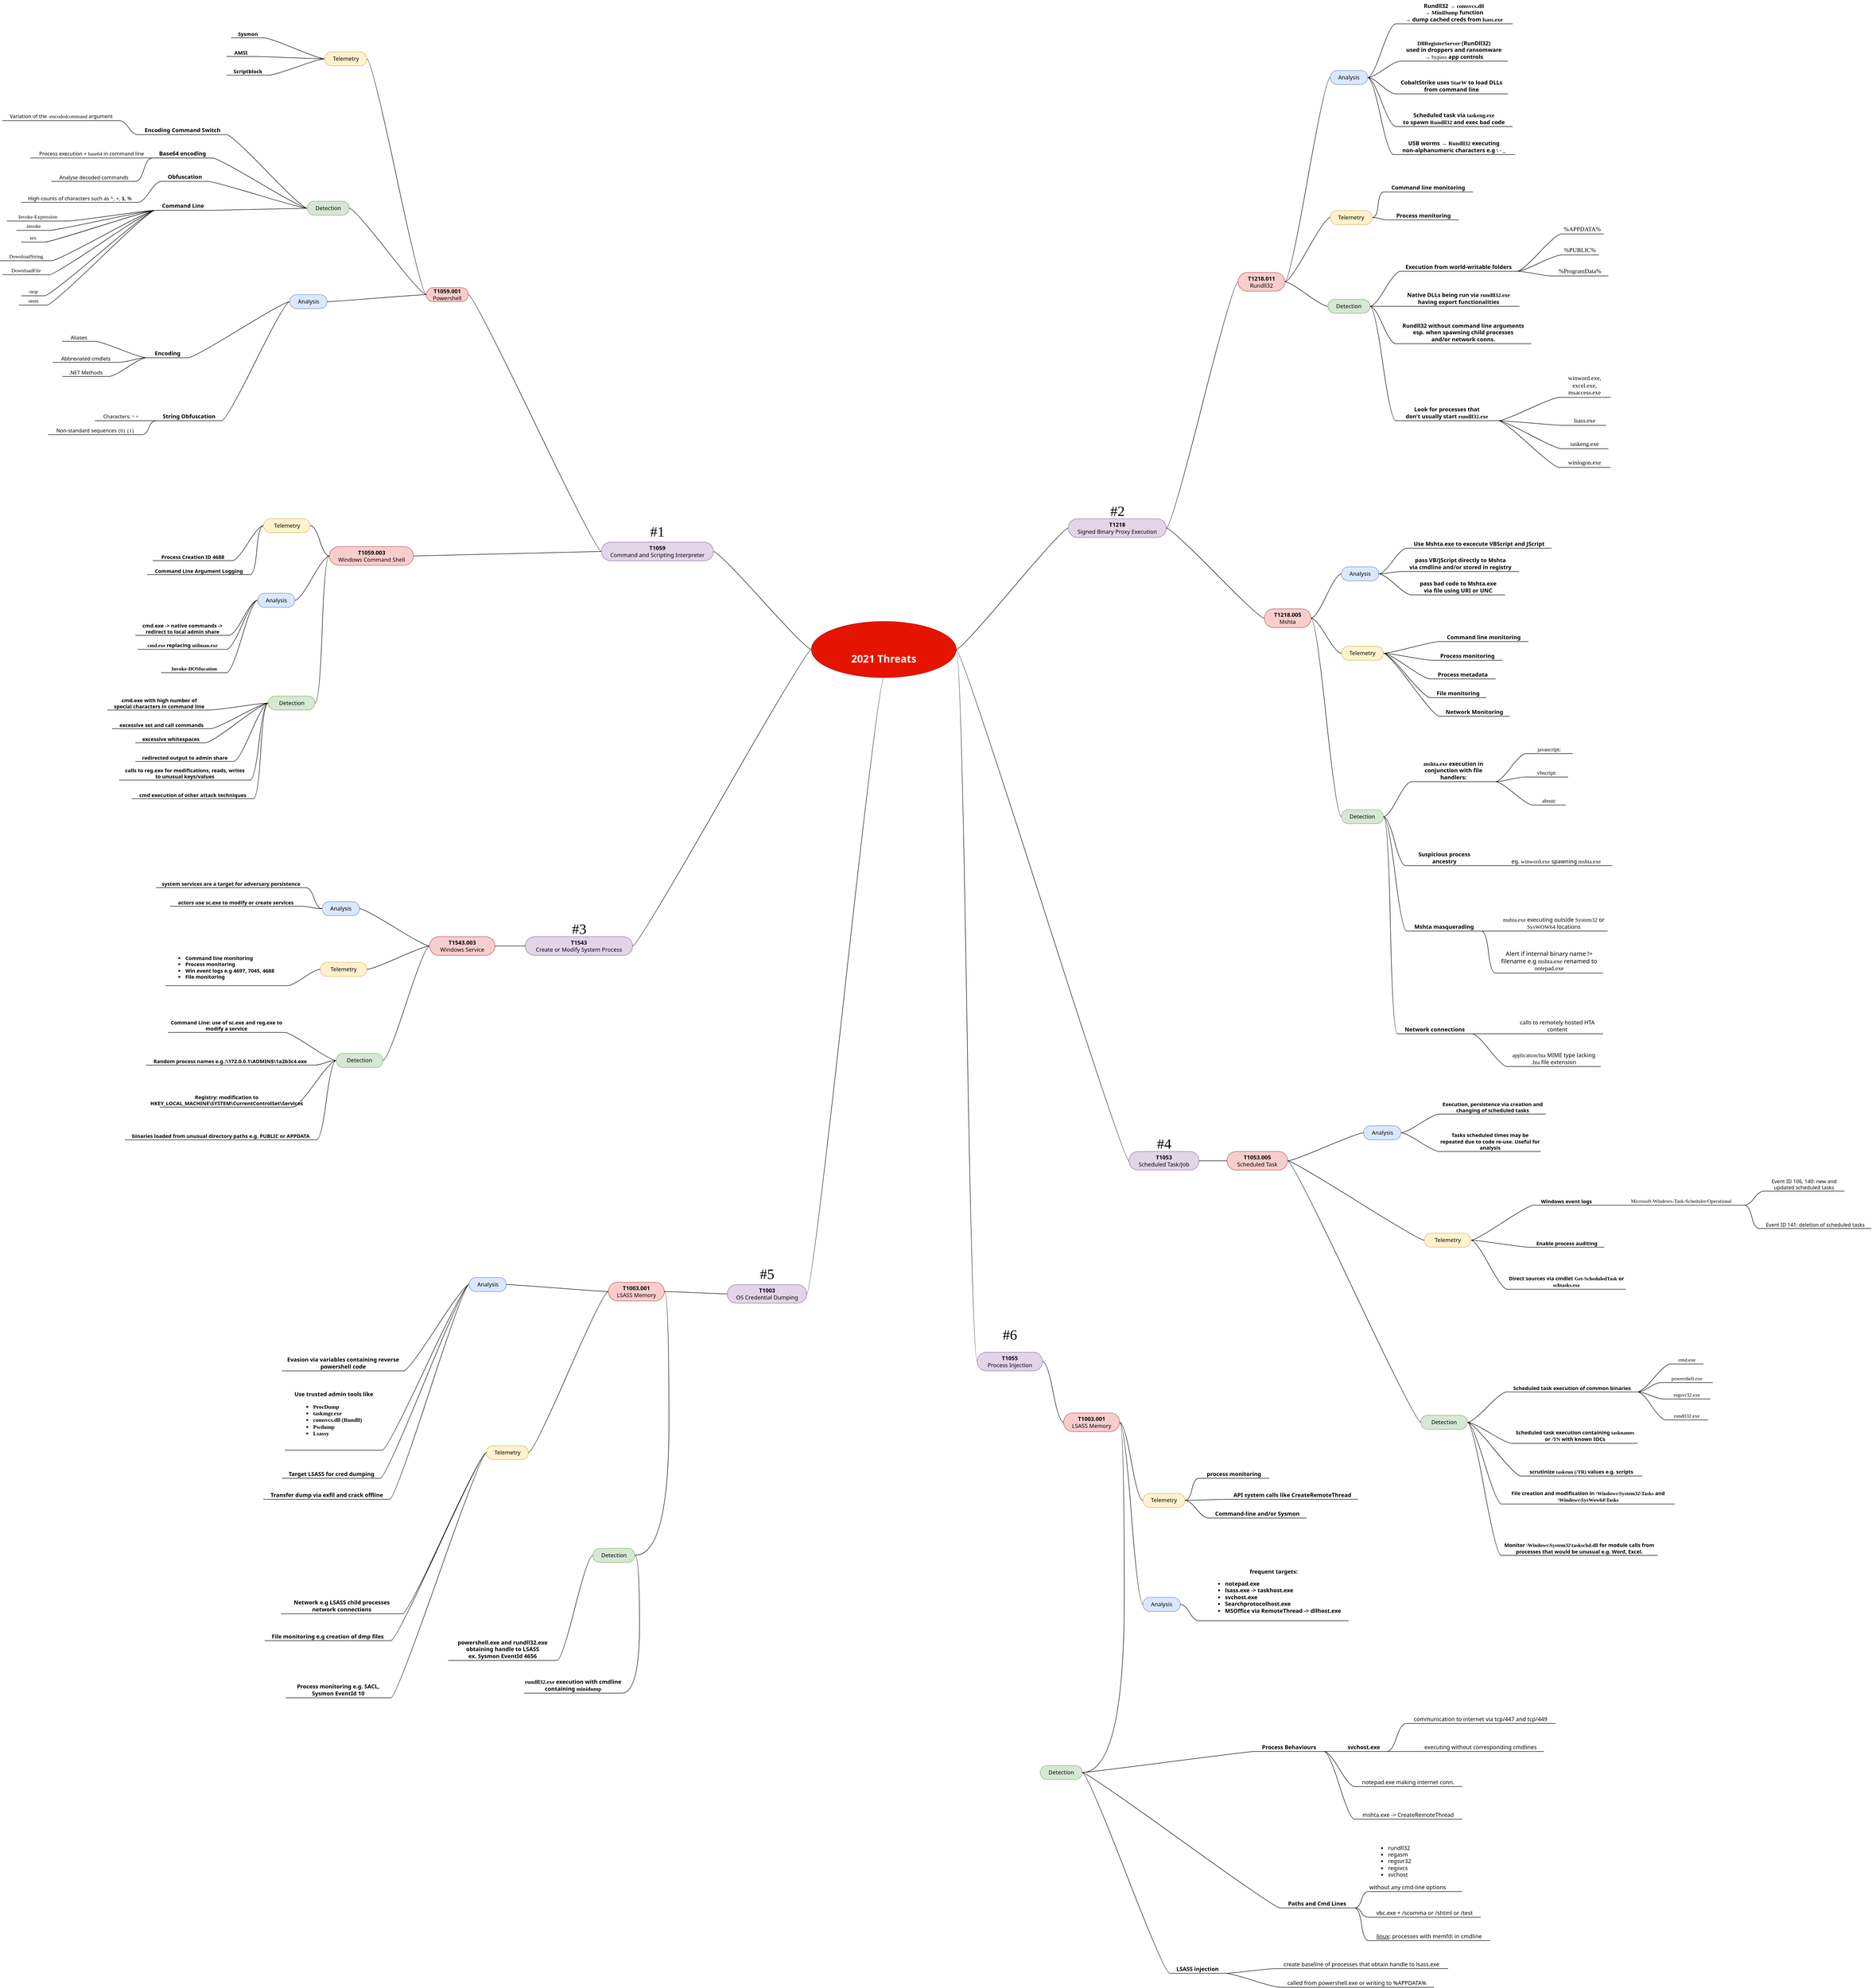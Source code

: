 <mxfile version="14.6.11" type="device"><diagram id="nIwQ69Zhw5Ri_XgkKHPJ" name="Page-1"><mxGraphModel dx="3000" dy="2173" grid="1" gridSize="10" guides="1" tooltips="1" connect="1" arrows="1" fold="1" page="0" pageScale="1" pageWidth="1169" pageHeight="827" math="0" shadow="0"><root><mxCell id="0"/><mxCell id="1" parent="0"/><mxCell id="aGrptOigTf8Nw2JeoMYI-4" value="" style="edgeStyle=entityRelationEdgeStyle;startArrow=none;endArrow=none;segment=10;curved=1;fontFamily=Noto Sans;fontSource=https%3A%2F%2Ffonts.googleapis.com%2Fcss%3Ffamily%3DNoto%2BSans;" parent="1" source="aGrptOigTf8Nw2JeoMYI-6" target="aGrptOigTf8Nw2JeoMYI-9" edge="1"><mxGeometry relative="1" as="geometry"/></mxCell><mxCell id="aGrptOigTf8Nw2JeoMYI-71" value="&lt;b&gt;T1059.001&lt;/b&gt;&lt;br&gt;Powershell" style="whiteSpace=wrap;html=1;rounded=1;arcSize=50;align=center;verticalAlign=middle;strokeWidth=1;autosize=1;spacing=4;treeFolding=1;treeMoving=1;newEdgeStyle={&quot;edgeStyle&quot;:&quot;entityRelationEdgeStyle&quot;,&quot;startArrow&quot;:&quot;none&quot;,&quot;endArrow&quot;:&quot;none&quot;,&quot;segment&quot;:10,&quot;curved&quot;:1};fontFamily=Noto Sans;fontSize=12;recursiveResize=0;fontSource=https%3A%2F%2Ffonts.googleapis.com%2Fcss%3Ffamily%3DNoto%2BSans;fillColor=#f8cecc;strokeColor=#b85450;" parent="1" vertex="1"><mxGeometry x="-455" y="-435" width="90" height="30" as="geometry"/></mxCell><mxCell id="aGrptOigTf8Nw2JeoMYI-72" value="" style="edgeStyle=entityRelationEdgeStyle;startArrow=none;endArrow=none;segment=10;curved=1;fontFamily=Noto Sans;fontSource=https%3A%2F%2Ffonts.googleapis.com%2Fcss%3Ffamily%3DNoto%2BSans;" parent="1" source="aGrptOigTf8Nw2JeoMYI-9" target="aGrptOigTf8Nw2JeoMYI-71" edge="1"><mxGeometry relative="1" as="geometry"><mxPoint x="-120" y="275" as="sourcePoint"/></mxGeometry></mxCell><mxCell id="aGrptOigTf8Nw2JeoMYI-119" value="&lt;div&gt;Detection&lt;/div&gt;" style="whiteSpace=wrap;html=1;rounded=1;arcSize=50;align=center;verticalAlign=middle;strokeWidth=1;autosize=1;spacing=4;treeFolding=1;treeMoving=1;newEdgeStyle={&quot;edgeStyle&quot;:&quot;entityRelationEdgeStyle&quot;,&quot;startArrow&quot;:&quot;none&quot;,&quot;endArrow&quot;:&quot;none&quot;,&quot;segment&quot;:10,&quot;curved&quot;:1};fontFamily=Noto Sans;fontSource=https%3A%2F%2Ffonts.googleapis.com%2Fcss%3Ffamily%3DNoto%2BSans;fillColor=#d5e8d4;strokeColor=#82b366;" parent="1" vertex="1"><mxGeometry x="-710" y="-620" width="90" height="30" as="geometry"/></mxCell><mxCell id="aGrptOigTf8Nw2JeoMYI-120" value="" style="edgeStyle=entityRelationEdgeStyle;startArrow=none;endArrow=none;segment=10;curved=1;fontFamily=Noto Sans;fontSource=https%3A%2F%2Ffonts.googleapis.com%2Fcss%3Ffamily%3DNoto%2BSans;" parent="1" source="aGrptOigTf8Nw2JeoMYI-71" target="aGrptOigTf8Nw2JeoMYI-119" edge="1"><mxGeometry relative="1" as="geometry"><mxPoint x="-374" y="-399" as="sourcePoint"/></mxGeometry></mxCell><mxCell id="aGrptOigTf8Nw2JeoMYI-121" value="Encoding Command Switch" style="whiteSpace=wrap;html=1;shape=partialRectangle;top=0;left=0;bottom=1;right=0;points=[[0,1],[1,1]];fillColor=none;align=center;verticalAlign=bottom;routingCenterY=0.5;snapToPoint=1;recursiveResize=0;autosize=1;treeFolding=1;treeMoving=1;newEdgeStyle={&quot;edgeStyle&quot;:&quot;entityRelationEdgeStyle&quot;,&quot;startArrow&quot;:&quot;none&quot;,&quot;endArrow&quot;:&quot;none&quot;,&quot;segment&quot;:10,&quot;curved&quot;:1};fontFamily=Noto Sans;fontSource=https%3A%2F%2Ffonts.googleapis.com%2Fcss%3Ffamily%3DNoto%2BSans;fontStyle=1" parent="1" vertex="1"><mxGeometry x="-1072.5" y="-782.6" width="190" height="20" as="geometry"/></mxCell><mxCell id="aGrptOigTf8Nw2JeoMYI-122" value="" style="edgeStyle=entityRelationEdgeStyle;startArrow=none;endArrow=none;segment=10;curved=1;fontFamily=Noto Sans;fontSource=https%3A%2F%2Ffonts.googleapis.com%2Fcss%3Ffamily%3DNoto%2BSans;" parent="1" source="aGrptOigTf8Nw2JeoMYI-119" target="aGrptOigTf8Nw2JeoMYI-121" edge="1"><mxGeometry relative="1" as="geometry"><mxPoint x="-664" y="-477" as="sourcePoint"/></mxGeometry></mxCell><mxCell id="aGrptOigTf8Nw2JeoMYI-123" value="Base64 encoding" style="whiteSpace=wrap;html=1;shape=partialRectangle;top=0;left=0;bottom=1;right=0;points=[[0,1],[1,1]];fillColor=none;align=center;verticalAlign=bottom;routingCenterY=0.5;snapToPoint=1;recursiveResize=0;autosize=1;treeFolding=1;treeMoving=1;newEdgeStyle={&quot;edgeStyle&quot;:&quot;entityRelationEdgeStyle&quot;,&quot;startArrow&quot;:&quot;none&quot;,&quot;endArrow&quot;:&quot;none&quot;,&quot;segment&quot;:10,&quot;curved&quot;:1};fontFamily=Noto Sans;fontSource=https%3A%2F%2Ffonts.googleapis.com%2Fcss%3Ffamily%3DNoto%2BSans;fontStyle=1" parent="1" vertex="1"><mxGeometry x="-1042.5" y="-732.6" width="130" height="20" as="geometry"/></mxCell><mxCell id="aGrptOigTf8Nw2JeoMYI-124" value="" style="edgeStyle=entityRelationEdgeStyle;startArrow=none;endArrow=none;segment=10;curved=1;fontFamily=Noto Sans;fontSource=https%3A%2F%2Ffonts.googleapis.com%2Fcss%3Ffamily%3DNoto%2BSans;" parent="1" source="aGrptOigTf8Nw2JeoMYI-119" target="aGrptOigTf8Nw2JeoMYI-123" edge="1"><mxGeometry relative="1" as="geometry"><mxPoint x="-475" y="-620" as="sourcePoint"/></mxGeometry></mxCell><mxCell id="aGrptOigTf8Nw2JeoMYI-130" value="Encoding" style="whiteSpace=wrap;html=1;shape=partialRectangle;top=0;left=0;bottom=1;right=0;points=[[0,1],[1,1]];fillColor=none;align=center;verticalAlign=bottom;routingCenterY=0.5;snapToPoint=1;recursiveResize=0;autosize=1;treeFolding=1;treeMoving=1;newEdgeStyle={&quot;edgeStyle&quot;:&quot;entityRelationEdgeStyle&quot;,&quot;startArrow&quot;:&quot;none&quot;,&quot;endArrow&quot;:&quot;none&quot;,&quot;segment&quot;:10,&quot;curved&quot;:1};fontFamily=Noto Sans;fontSource=https%3A%2F%2Ffonts.googleapis.com%2Fcss%3Ffamily%3DNoto%2BSans;fontStyle=1" parent="1" vertex="1"><mxGeometry x="-1054.5" y="-304.83" width="90" height="20" as="geometry"/></mxCell><mxCell id="aGrptOigTf8Nw2JeoMYI-131" value="" style="edgeStyle=entityRelationEdgeStyle;startArrow=none;endArrow=none;segment=10;curved=1;fontFamily=Noto Sans;fontSource=https%3A%2F%2Ffonts.googleapis.com%2Fcss%3Ffamily%3DNoto%2BSans;" parent="1" source="aGrptOigTf8Nw2JeoMYI-145" target="aGrptOigTf8Nw2JeoMYI-130" edge="1"><mxGeometry relative="1" as="geometry"><mxPoint x="-573.5" y="-702" as="sourcePoint"/></mxGeometry></mxCell><mxCell id="aGrptOigTf8Nw2JeoMYI-132" value="Telemetry" style="whiteSpace=wrap;html=1;rounded=1;arcSize=50;align=center;verticalAlign=middle;strokeWidth=1;autosize=1;spacing=4;treeFolding=1;treeMoving=1;newEdgeStyle={&quot;edgeStyle&quot;:&quot;entityRelationEdgeStyle&quot;,&quot;startArrow&quot;:&quot;none&quot;,&quot;endArrow&quot;:&quot;none&quot;,&quot;segment&quot;:10,&quot;curved&quot;:1};fontFamily=Noto Sans;fontSource=https%3A%2F%2Ffonts.googleapis.com%2Fcss%3Ffamily%3DNoto%2BSans;fillColor=#fff2cc;strokeColor=#d6b656;" parent="1" vertex="1"><mxGeometry x="-672.5" y="-940" width="90" height="30" as="geometry"/></mxCell><mxCell id="aGrptOigTf8Nw2JeoMYI-133" value="" style="edgeStyle=entityRelationEdgeStyle;startArrow=none;endArrow=none;segment=10;curved=1;fontFamily=Noto Sans;fontSource=https%3A%2F%2Ffonts.googleapis.com%2Fcss%3Ffamily%3DNoto%2BSans;" parent="1" source="aGrptOigTf8Nw2JeoMYI-71" target="aGrptOigTf8Nw2JeoMYI-132" edge="1"><mxGeometry relative="1" as="geometry"><mxPoint x="-383" y="-609" as="sourcePoint"/></mxGeometry></mxCell><mxCell id="aGrptOigTf8Nw2JeoMYI-134" value="AMSI" style="whiteSpace=wrap;html=1;shape=partialRectangle;top=0;left=0;bottom=1;right=0;points=[[0,1],[1,1]];fillColor=none;align=center;verticalAlign=bottom;routingCenterY=0.5;snapToPoint=1;recursiveResize=0;autosize=1;treeFolding=1;treeMoving=1;newEdgeStyle={&quot;edgeStyle&quot;:&quot;entityRelationEdgeStyle&quot;,&quot;startArrow&quot;:&quot;none&quot;,&quot;endArrow&quot;:&quot;none&quot;,&quot;segment&quot;:10,&quot;curved&quot;:1};fontFamily=Noto Sans;fontSource=https%3A%2F%2Ffonts.googleapis.com%2Fcss%3Ffamily%3DNoto%2BSans;fontSize=11;fontStyle=1" parent="1" vertex="1"><mxGeometry x="-882.5" y="-950" width="60" height="20" as="geometry"/></mxCell><mxCell id="aGrptOigTf8Nw2JeoMYI-135" value="" style="edgeStyle=entityRelationEdgeStyle;startArrow=none;endArrow=none;segment=10;curved=1;fontFamily=Noto Sans;fontSource=https%3A%2F%2Ffonts.googleapis.com%2Fcss%3Ffamily%3DNoto%2BSans;" parent="1" source="aGrptOigTf8Nw2JeoMYI-132" target="aGrptOigTf8Nw2JeoMYI-134" edge="1"><mxGeometry relative="1" as="geometry"><mxPoint x="-670.5" y="-687" as="sourcePoint"/></mxGeometry></mxCell><mxCell id="aGrptOigTf8Nw2JeoMYI-141" value="Scriptblock" style="whiteSpace=wrap;html=1;shape=partialRectangle;top=0;left=0;bottom=1;right=0;points=[[0,1],[1,1]];fillColor=none;align=center;verticalAlign=bottom;routingCenterY=0.5;snapToPoint=1;recursiveResize=0;autosize=1;treeFolding=1;treeMoving=1;newEdgeStyle={&quot;edgeStyle&quot;:&quot;entityRelationEdgeStyle&quot;,&quot;startArrow&quot;:&quot;none&quot;,&quot;endArrow&quot;:&quot;none&quot;,&quot;segment&quot;:10,&quot;curved&quot;:1};fontFamily=Noto Sans;fontSource=https%3A%2F%2Ffonts.googleapis.com%2Fcss%3Ffamily%3DNoto%2BSans;fontSize=11;fontStyle=1" parent="1" vertex="1"><mxGeometry x="-882.5" y="-910" width="90" height="20" as="geometry"/></mxCell><mxCell id="aGrptOigTf8Nw2JeoMYI-142" value="" style="edgeStyle=entityRelationEdgeStyle;startArrow=none;endArrow=none;segment=10;curved=1;fontFamily=Noto Sans;fontSource=https%3A%2F%2Ffonts.googleapis.com%2Fcss%3Ffamily%3DNoto%2BSans;" parent="1" source="aGrptOigTf8Nw2JeoMYI-132" target="aGrptOigTf8Nw2JeoMYI-141" edge="1"><mxGeometry relative="1" as="geometry"><mxPoint x="-470.5" y="-690" as="sourcePoint"/></mxGeometry></mxCell><mxCell id="aGrptOigTf8Nw2JeoMYI-143" value="Sysmon" style="whiteSpace=wrap;html=1;shape=partialRectangle;top=0;left=0;bottom=1;right=0;points=[[0,1],[1,1]];fillColor=none;align=center;verticalAlign=bottom;routingCenterY=0.5;snapToPoint=1;recursiveResize=0;autosize=1;treeFolding=1;treeMoving=1;newEdgeStyle={&quot;edgeStyle&quot;:&quot;entityRelationEdgeStyle&quot;,&quot;startArrow&quot;:&quot;none&quot;,&quot;endArrow&quot;:&quot;none&quot;,&quot;segment&quot;:10,&quot;curved&quot;:1};fontFamily=Noto Sans;fontSource=https%3A%2F%2Ffonts.googleapis.com%2Fcss%3Ffamily%3DNoto%2BSans;fontSize=11;fontStyle=1" parent="1" vertex="1"><mxGeometry x="-872.5" y="-990" width="70" height="20" as="geometry"/></mxCell><mxCell id="aGrptOigTf8Nw2JeoMYI-144" value="" style="edgeStyle=entityRelationEdgeStyle;startArrow=none;endArrow=none;segment=10;curved=1;fontFamily=Noto Sans;fontSource=https%3A%2F%2Ffonts.googleapis.com%2Fcss%3Ffamily%3DNoto%2BSans;" parent="1" source="aGrptOigTf8Nw2JeoMYI-132" target="aGrptOigTf8Nw2JeoMYI-143" edge="1"><mxGeometry relative="1" as="geometry"><mxPoint x="-470.5" y="-770" as="sourcePoint"/></mxGeometry></mxCell><mxCell id="aGrptOigTf8Nw2JeoMYI-145" value="Analysis" style="whiteSpace=wrap;html=1;rounded=1;arcSize=50;align=center;verticalAlign=middle;strokeWidth=1;autosize=1;spacing=4;treeFolding=1;treeMoving=1;newEdgeStyle={&quot;edgeStyle&quot;:&quot;entityRelationEdgeStyle&quot;,&quot;startArrow&quot;:&quot;none&quot;,&quot;endArrow&quot;:&quot;none&quot;,&quot;segment&quot;:10,&quot;curved&quot;:1};fontFamily=Noto Sans;fontSource=https%3A%2F%2Ffonts.googleapis.com%2Fcss%3Ffamily%3DNoto%2BSans;fillColor=#dae8fc;strokeColor=#6c8ebf;" parent="1" vertex="1"><mxGeometry x="-747.5" y="-420" width="80" height="30" as="geometry"/></mxCell><mxCell id="aGrptOigTf8Nw2JeoMYI-146" value="" style="edgeStyle=entityRelationEdgeStyle;startArrow=none;endArrow=none;segment=10;curved=1;fontFamily=Noto Sans;fontSource=https%3A%2F%2Ffonts.googleapis.com%2Fcss%3Ffamily%3DNoto%2BSans;" parent="1" source="aGrptOigTf8Nw2JeoMYI-71" target="aGrptOigTf8Nw2JeoMYI-145" edge="1"><mxGeometry relative="1" as="geometry"><mxPoint x="-522" y="-323" as="sourcePoint"/></mxGeometry></mxCell><mxCell id="aGrptOigTf8Nw2JeoMYI-151" value="Aliases" style="whiteSpace=wrap;html=1;shape=partialRectangle;top=0;left=0;bottom=1;right=0;points=[[0,1],[1,1]];fillColor=none;align=center;verticalAlign=bottom;routingCenterY=0.5;snapToPoint=1;recursiveResize=0;autosize=1;treeFolding=1;treeMoving=1;newEdgeStyle={&quot;edgeStyle&quot;:&quot;entityRelationEdgeStyle&quot;,&quot;startArrow&quot;:&quot;none&quot;,&quot;endArrow&quot;:&quot;none&quot;,&quot;segment&quot;:10,&quot;curved&quot;:1};fontFamily=Noto Sans;fontSource=https%3A%2F%2Ffonts.googleapis.com%2Fcss%3Ffamily%3DNoto%2BSans;fontSize=11;" parent="1" vertex="1"><mxGeometry x="-1234.5" y="-340" width="70" height="20" as="geometry"/></mxCell><mxCell id="aGrptOigTf8Nw2JeoMYI-152" value="" style="edgeStyle=entityRelationEdgeStyle;startArrow=none;endArrow=none;segment=10;curved=1;fontFamily=Noto Sans;fontSource=https%3A%2F%2Ffonts.googleapis.com%2Fcss%3Ffamily%3DNoto%2BSans;" parent="1" source="aGrptOigTf8Nw2JeoMYI-130" target="aGrptOigTf8Nw2JeoMYI-151" edge="1"><mxGeometry relative="1" as="geometry"><mxPoint x="-1269.5" y="-284.83" as="sourcePoint"/><mxPoint x="-1154.833" y="-305.163" as="targetPoint"/></mxGeometry></mxCell><mxCell id="aGrptOigTf8Nw2JeoMYI-153" value="Abbreviated cmdlets" style="whiteSpace=wrap;html=1;shape=partialRectangle;top=0;left=0;bottom=1;right=0;points=[[0,1],[1,1]];fillColor=none;align=center;verticalAlign=bottom;routingCenterY=0.5;snapToPoint=1;recursiveResize=0;autosize=1;treeFolding=1;treeMoving=1;newEdgeStyle={&quot;edgeStyle&quot;:&quot;entityRelationEdgeStyle&quot;,&quot;startArrow&quot;:&quot;none&quot;,&quot;endArrow&quot;:&quot;none&quot;,&quot;segment&quot;:10,&quot;curved&quot;:1};fontFamily=Noto Sans;fontSource=https%3A%2F%2Ffonts.googleapis.com%2Fcss%3Ffamily%3DNoto%2BSans;fontSize=11;" parent="1" vertex="1"><mxGeometry x="-1254.5" y="-294.83" width="140" height="20" as="geometry"/></mxCell><mxCell id="aGrptOigTf8Nw2JeoMYI-154" value="" style="edgeStyle=entityRelationEdgeStyle;startArrow=none;endArrow=none;segment=10;curved=1;fontFamily=Noto Sans;fontSource=https%3A%2F%2Ffonts.googleapis.com%2Fcss%3Ffamily%3DNoto%2BSans;" parent="1" source="aGrptOigTf8Nw2JeoMYI-130" target="aGrptOigTf8Nw2JeoMYI-153" edge="1"><mxGeometry relative="1" as="geometry"><mxPoint x="-1064.19" y="-274.623" as="sourcePoint"/></mxGeometry></mxCell><mxCell id="aGrptOigTf8Nw2JeoMYI-155" value=".NET Methods" style="whiteSpace=wrap;html=1;shape=partialRectangle;top=0;left=0;bottom=1;right=0;points=[[0,1],[1,1]];fillColor=none;align=center;verticalAlign=bottom;routingCenterY=0.5;snapToPoint=1;recursiveResize=0;autosize=1;treeFolding=1;treeMoving=1;newEdgeStyle={&quot;edgeStyle&quot;:&quot;entityRelationEdgeStyle&quot;,&quot;startArrow&quot;:&quot;none&quot;,&quot;endArrow&quot;:&quot;none&quot;,&quot;segment&quot;:10,&quot;curved&quot;:1};fontFamily=Noto Sans;fontSource=https%3A%2F%2Ffonts.googleapis.com%2Fcss%3Ffamily%3DNoto%2BSans;fontSize=11;" parent="1" vertex="1"><mxGeometry x="-1234.5" y="-264.83" width="100" height="20" as="geometry"/></mxCell><mxCell id="aGrptOigTf8Nw2JeoMYI-156" value="" style="edgeStyle=entityRelationEdgeStyle;startArrow=none;endArrow=none;segment=10;curved=1;fontFamily=Noto Sans;fontSource=https%3A%2F%2Ffonts.googleapis.com%2Fcss%3Ffamily%3DNoto%2BSans;" parent="1" source="aGrptOigTf8Nw2JeoMYI-130" target="aGrptOigTf8Nw2JeoMYI-155" edge="1"><mxGeometry relative="1" as="geometry"><mxPoint x="-1064.19" y="-244.623" as="sourcePoint"/></mxGeometry></mxCell><mxCell id="aGrptOigTf8Nw2JeoMYI-157" value="String Obfuscation" style="whiteSpace=wrap;html=1;shape=partialRectangle;top=0;left=0;bottom=1;right=0;points=[[0,1],[1,1]];fillColor=none;align=center;verticalAlign=bottom;routingCenterY=0.5;snapToPoint=1;recursiveResize=0;autosize=1;treeFolding=1;treeMoving=1;newEdgeStyle={&quot;edgeStyle&quot;:&quot;entityRelationEdgeStyle&quot;,&quot;startArrow&quot;:&quot;none&quot;,&quot;endArrow&quot;:&quot;none&quot;,&quot;segment&quot;:10,&quot;curved&quot;:1};fontFamily=Noto Sans;fontSource=https%3A%2F%2Ffonts.googleapis.com%2Fcss%3Ffamily%3DNoto%2BSans;fontStyle=1" parent="1" vertex="1"><mxGeometry x="-1033.5" y="-170" width="140" height="20" as="geometry"/></mxCell><mxCell id="aGrptOigTf8Nw2JeoMYI-158" value="" style="edgeStyle=entityRelationEdgeStyle;startArrow=none;endArrow=none;segment=10;curved=1;fontFamily=Noto Sans;fontSource=https%3A%2F%2Ffonts.googleapis.com%2Fcss%3Ffamily%3DNoto%2BSans;" parent="1" source="aGrptOigTf8Nw2JeoMYI-145" target="aGrptOigTf8Nw2JeoMYI-157" edge="1"><mxGeometry relative="1" as="geometry"><mxPoint x="-624.5" y="-360" as="sourcePoint"/></mxGeometry></mxCell><mxCell id="aGrptOigTf8Nw2JeoMYI-160" value="Characters: &lt;font data-font-src=&quot;https://fonts.googleapis.com/css?family=Inconsolata&quot; style=&quot;font-size: 11px;&quot; face=&quot;Inconsolata&quot;&gt;^ +&lt;/font&gt;" style="whiteSpace=wrap;html=1;shape=partialRectangle;top=0;left=0;bottom=1;right=0;points=[[0,1],[1,1]];fillColor=none;align=center;verticalAlign=bottom;routingCenterY=0.5;snapToPoint=1;recursiveResize=0;autosize=1;treeFolding=1;treeMoving=1;newEdgeStyle={&quot;edgeStyle&quot;:&quot;entityRelationEdgeStyle&quot;,&quot;startArrow&quot;:&quot;none&quot;,&quot;endArrow&quot;:&quot;none&quot;,&quot;segment&quot;:10,&quot;curved&quot;:1};fontFamily=Noto Sans;fontSource=https%3A%2F%2Ffonts.googleapis.com%2Fcss%3Ffamily%3DNoto%2BSans;fontSize=11;" parent="1" vertex="1"><mxGeometry x="-1164.5" y="-170" width="110" height="20" as="geometry"/></mxCell><mxCell id="aGrptOigTf8Nw2JeoMYI-161" value="" style="edgeStyle=entityRelationEdgeStyle;startArrow=none;endArrow=none;segment=10;curved=1;fontFamily=Noto Sans;fontSource=https%3A%2F%2Ffonts.googleapis.com%2Fcss%3Ffamily%3DNoto%2BSans;" parent="1" source="aGrptOigTf8Nw2JeoMYI-157" target="aGrptOigTf8Nw2JeoMYI-160" edge="1"><mxGeometry relative="1" as="geometry"><mxPoint x="-969.19" y="-99.793" as="sourcePoint"/></mxGeometry></mxCell><mxCell id="aGrptOigTf8Nw2JeoMYI-162" value="Non-standard sequences &lt;font data-font-src=&quot;https://fonts.googleapis.com/css?family=Inconsolata&quot; style=&quot;font-size: 11px;&quot; face=&quot;Inconsolata&quot;&gt;{0} {1}&lt;/font&gt;" style="whiteSpace=wrap;html=1;shape=partialRectangle;top=0;left=0;bottom=1;right=0;points=[[0,1],[1,1]];fillColor=none;align=center;verticalAlign=bottom;routingCenterY=0.5;snapToPoint=1;recursiveResize=0;autosize=1;treeFolding=1;treeMoving=1;newEdgeStyle={&quot;edgeStyle&quot;:&quot;entityRelationEdgeStyle&quot;,&quot;startArrow&quot;:&quot;none&quot;,&quot;endArrow&quot;:&quot;none&quot;,&quot;segment&quot;:10,&quot;curved&quot;:1};fontFamily=Noto Sans;fontSource=https%3A%2F%2Ffonts.googleapis.com%2Fcss%3Ffamily%3DNoto%2BSans;fontSize=11;" parent="1" vertex="1"><mxGeometry x="-1264.5" y="-140" width="200" height="20" as="geometry"/></mxCell><mxCell id="aGrptOigTf8Nw2JeoMYI-163" value="" style="edgeStyle=entityRelationEdgeStyle;startArrow=none;endArrow=none;segment=10;curved=1;fontFamily=Noto Sans;fontSource=https%3A%2F%2Ffonts.googleapis.com%2Fcss%3Ffamily%3DNoto%2BSans;" parent="1" source="aGrptOigTf8Nw2JeoMYI-157" target="aGrptOigTf8Nw2JeoMYI-162" edge="1"><mxGeometry relative="1" as="geometry"><mxPoint x="-1016.418" y="-119.793" as="sourcePoint"/></mxGeometry></mxCell><mxCell id="aGrptOigTf8Nw2JeoMYI-184" value="Variation of the &lt;font data-font-src=&quot;https://fonts.googleapis.com/css?family=Inconsolata&quot; style=&quot;font-size: 11px;&quot; face=&quot;Inconsolata&quot;&gt;-encodedcommand&lt;/font&gt; argument" style="whiteSpace=wrap;html=1;shape=partialRectangle;top=0;left=0;bottom=1;right=0;points=[[0,1],[1,1]];fillColor=none;align=center;verticalAlign=bottom;routingCenterY=0.5;snapToPoint=1;recursiveResize=0;autosize=1;treeFolding=1;treeMoving=1;newEdgeStyle={&quot;edgeStyle&quot;:&quot;entityRelationEdgeStyle&quot;,&quot;startArrow&quot;:&quot;none&quot;,&quot;endArrow&quot;:&quot;none&quot;,&quot;segment&quot;:10,&quot;curved&quot;:1};fontFamily=Noto Sans;fontSource=https%3A%2F%2Ffonts.googleapis.com%2Fcss%3Ffamily%3DNoto%2BSans;fontSize=11;" parent="1" vertex="1"><mxGeometry x="-1362.5" y="-812.6" width="250" height="20" as="geometry"/></mxCell><mxCell id="aGrptOigTf8Nw2JeoMYI-185" value="" style="edgeStyle=entityRelationEdgeStyle;startArrow=none;endArrow=none;segment=10;curved=1;fontFamily=Noto Sans;fontSource=https%3A%2F%2Ffonts.googleapis.com%2Fcss%3Ffamily%3DNoto%2BSans;" parent="1" source="aGrptOigTf8Nw2JeoMYI-121" target="aGrptOigTf8Nw2JeoMYI-184" edge="1"><mxGeometry relative="1" as="geometry"><mxPoint x="-1267.5" y="-742.6" as="sourcePoint"/></mxGeometry></mxCell><mxCell id="aGrptOigTf8Nw2JeoMYI-186" value="Process execution + &lt;font data-font-src=&quot;https://fonts.googleapis.com/css?family=Inconsolata&quot; style=&quot;font-size: 11px;&quot; face=&quot;Inconsolata&quot;&gt;base64&lt;/font&gt; in command line " style="whiteSpace=wrap;html=1;shape=partialRectangle;top=0;left=0;bottom=1;right=0;points=[[0,1],[1,1]];fillColor=none;align=center;verticalAlign=bottom;routingCenterY=0.5;snapToPoint=1;recursiveResize=0;autosize=1;treeFolding=1;treeMoving=1;newEdgeStyle={&quot;edgeStyle&quot;:&quot;entityRelationEdgeStyle&quot;,&quot;startArrow&quot;:&quot;none&quot;,&quot;endArrow&quot;:&quot;none&quot;,&quot;segment&quot;:10,&quot;curved&quot;:1};fontFamily=Noto Sans;fontSource=https%3A%2F%2Ffonts.googleapis.com%2Fcss%3Ffamily%3DNoto%2BSans;fontSize=11;" parent="1" vertex="1"><mxGeometry x="-1302.5" y="-732.6" width="260" height="20" as="geometry"/></mxCell><mxCell id="aGrptOigTf8Nw2JeoMYI-187" value="" style="edgeStyle=entityRelationEdgeStyle;startArrow=none;endArrow=none;segment=10;curved=1;fontFamily=Noto Sans;fontSource=https%3A%2F%2Ffonts.googleapis.com%2Fcss%3Ffamily%3DNoto%2BSans;fontStyle=1" parent="1" source="aGrptOigTf8Nw2JeoMYI-123" target="aGrptOigTf8Nw2JeoMYI-186" edge="1"><mxGeometry relative="1" as="geometry"><mxPoint x="-1057.917" y="-732.393" as="sourcePoint"/></mxGeometry></mxCell><mxCell id="aGrptOigTf8Nw2JeoMYI-188" value="Analyse decoded commands" style="whiteSpace=wrap;html=1;shape=partialRectangle;top=0;left=0;bottom=1;right=0;points=[[0,1],[1,1]];fillColor=none;align=center;verticalAlign=bottom;routingCenterY=0.5;snapToPoint=1;recursiveResize=0;autosize=1;treeFolding=1;treeMoving=1;newEdgeStyle={&quot;edgeStyle&quot;:&quot;entityRelationEdgeStyle&quot;,&quot;startArrow&quot;:&quot;none&quot;,&quot;endArrow&quot;:&quot;none&quot;,&quot;segment&quot;:10,&quot;curved&quot;:1};fontFamily=Noto Sans;fontSource=https%3A%2F%2Ffonts.googleapis.com%2Fcss%3Ffamily%3DNoto%2BSans;fontSize=11;" parent="1" vertex="1"><mxGeometry x="-1257.5" y="-682.6" width="180" height="20" as="geometry"/></mxCell><mxCell id="aGrptOigTf8Nw2JeoMYI-189" value="" style="edgeStyle=entityRelationEdgeStyle;startArrow=none;endArrow=none;segment=10;curved=1;fontFamily=Noto Sans;fontSource=https%3A%2F%2Ffonts.googleapis.com%2Fcss%3Ffamily%3DNoto%2BSans;fontStyle=1" parent="1" source="aGrptOigTf8Nw2JeoMYI-123" target="aGrptOigTf8Nw2JeoMYI-188" edge="1"><mxGeometry relative="1" as="geometry"><mxPoint x="-1247.5" y="-642.6" as="sourcePoint"/></mxGeometry></mxCell><mxCell id="aGrptOigTf8Nw2JeoMYI-191" value="Obfuscation" style="whiteSpace=wrap;html=1;shape=partialRectangle;top=0;left=0;bottom=1;right=0;points=[[0,1],[1,1]];fillColor=none;align=center;verticalAlign=bottom;routingCenterY=0.5;snapToPoint=1;recursiveResize=0;autosize=1;treeFolding=1;treeMoving=1;newEdgeStyle={&quot;edgeStyle&quot;:&quot;entityRelationEdgeStyle&quot;,&quot;startArrow&quot;:&quot;none&quot;,&quot;endArrow&quot;:&quot;none&quot;,&quot;segment&quot;:10,&quot;curved&quot;:1};fontFamily=Noto Sans;fontSource=https%3A%2F%2Ffonts.googleapis.com%2Fcss%3Ffamily%3DNoto%2BSans;fontStyle=1" parent="1" vertex="1"><mxGeometry x="-1022.5" y="-682.6" width="100" height="20" as="geometry"/></mxCell><mxCell id="aGrptOigTf8Nw2JeoMYI-192" value="" style="edgeStyle=entityRelationEdgeStyle;startArrow=none;endArrow=none;segment=10;curved=1;" parent="1" source="aGrptOigTf8Nw2JeoMYI-119" target="aGrptOigTf8Nw2JeoMYI-191" edge="1"><mxGeometry relative="1" as="geometry"><mxPoint x="-455" y="-420" as="sourcePoint"/></mxGeometry></mxCell><mxCell id="aGrptOigTf8Nw2JeoMYI-193" value="High counts of characters such as &lt;font data-font-src=&quot;https://fonts.googleapis.com/css?family=Inconsolata&quot; style=&quot;font-size: 11px;&quot;&gt;^, +, $, %&lt;/font&gt;" style="whiteSpace=wrap;html=1;shape=partialRectangle;top=0;left=0;bottom=1;right=0;points=[[0,1],[1,1]];fillColor=none;align=center;verticalAlign=bottom;routingCenterY=0.5;snapToPoint=1;recursiveResize=0;autosize=1;treeFolding=1;treeMoving=1;newEdgeStyle={&quot;edgeStyle&quot;:&quot;entityRelationEdgeStyle&quot;,&quot;startArrow&quot;:&quot;none&quot;,&quot;endArrow&quot;:&quot;none&quot;,&quot;segment&quot;:10,&quot;curved&quot;:1};fontFamily=Noto Sans;fontSource=https%3A%2F%2Ffonts.googleapis.com%2Fcss%3Ffamily%3DNoto%2BSans;fontSize=11;" parent="1" vertex="1"><mxGeometry x="-1322.5" y="-637.6" width="250" height="20" as="geometry"/></mxCell><mxCell id="aGrptOigTf8Nw2JeoMYI-194" value="" style="edgeStyle=entityRelationEdgeStyle;startArrow=none;endArrow=none;segment=10;curved=1;fontStyle=1" parent="1" source="aGrptOigTf8Nw2JeoMYI-191" target="aGrptOigTf8Nw2JeoMYI-193" edge="1"><mxGeometry relative="1" as="geometry"><mxPoint x="-1032.362" y="-702.393" as="sourcePoint"/></mxGeometry></mxCell><mxCell id="aGrptOigTf8Nw2JeoMYI-195" value="Command Line" style="whiteSpace=wrap;html=1;shape=partialRectangle;top=0;left=0;bottom=1;right=0;points=[[0,1],[1,1]];fillColor=none;align=center;verticalAlign=bottom;routingCenterY=0.5;snapToPoint=1;recursiveResize=0;autosize=1;treeFolding=1;treeMoving=1;newEdgeStyle={&quot;edgeStyle&quot;:&quot;entityRelationEdgeStyle&quot;,&quot;startArrow&quot;:&quot;none&quot;,&quot;endArrow&quot;:&quot;none&quot;,&quot;segment&quot;:10,&quot;curved&quot;:1};fontFamily=Noto Sans;fontSource=https%3A%2F%2Ffonts.googleapis.com%2Fcss%3Ffamily%3DNoto%2BSans;fontStyle=1" parent="1" vertex="1"><mxGeometry x="-1036.5" y="-620.6" width="120" height="20" as="geometry"/></mxCell><mxCell id="aGrptOigTf8Nw2JeoMYI-196" value="" style="edgeStyle=entityRelationEdgeStyle;startArrow=none;endArrow=none;segment=10;curved=1;" parent="1" source="aGrptOigTf8Nw2JeoMYI-119" target="aGrptOigTf8Nw2JeoMYI-195" edge="1"><mxGeometry relative="1" as="geometry"><mxPoint x="-513" y="-530" as="sourcePoint"/></mxGeometry></mxCell><mxCell id="aGrptOigTf8Nw2JeoMYI-197" value="Invoke-Expression" style="whiteSpace=wrap;html=1;shape=partialRectangle;top=0;left=0;bottom=1;right=0;points=[[0,1],[1,1]];fillColor=none;align=center;verticalAlign=bottom;routingCenterY=0.5;snapToPoint=1;recursiveResize=0;autosize=1;treeFolding=1;treeMoving=1;newEdgeStyle={&quot;edgeStyle&quot;:&quot;entityRelationEdgeStyle&quot;,&quot;startArrow&quot;:&quot;none&quot;,&quot;endArrow&quot;:&quot;none&quot;,&quot;segment&quot;:10,&quot;curved&quot;:1};fontFamily=Inconsolata;fontSource=https%3A%2F%2Ffonts.googleapis.com%2Fcss%3Ffamily%3DInconsolata;fontSize=11;" parent="1" vertex="1"><mxGeometry x="-1352.5" y="-597.6" width="130" height="20" as="geometry"/></mxCell><mxCell id="aGrptOigTf8Nw2JeoMYI-199" value="&lt;div style=&quot;font-size: 11px;&quot;&gt;iex&lt;/div&gt;" style="whiteSpace=wrap;html=1;shape=partialRectangle;top=0;left=0;bottom=1;right=0;points=[[0,1],[1,1]];fillColor=none;align=center;verticalAlign=bottom;routingCenterY=0.5;snapToPoint=1;recursiveResize=0;autosize=1;treeFolding=1;treeMoving=1;newEdgeStyle={&quot;edgeStyle&quot;:&quot;entityRelationEdgeStyle&quot;,&quot;startArrow&quot;:&quot;none&quot;,&quot;endArrow&quot;:&quot;none&quot;,&quot;segment&quot;:10,&quot;curved&quot;:1};fontFamily=Inconsolata;fontSource=https%3A%2F%2Ffonts.googleapis.com%2Fcss%3Ffamily%3DInconsolata;fontSize=11;" parent="1" vertex="1"><mxGeometry x="-1322.5" y="-552.6" width="50" height="20" as="geometry"/></mxCell><mxCell id="aGrptOigTf8Nw2JeoMYI-200" value="&lt;div style=&quot;font-size: 11px;&quot;&gt;.invoke&lt;/div&gt;" style="whiteSpace=wrap;html=1;shape=partialRectangle;top=0;left=0;bottom=1;right=0;points=[[0,1],[1,1]];fillColor=none;align=center;verticalAlign=bottom;routingCenterY=0.5;snapToPoint=1;recursiveResize=0;autosize=1;treeFolding=1;treeMoving=1;newEdgeStyle={&quot;edgeStyle&quot;:&quot;entityRelationEdgeStyle&quot;,&quot;startArrow&quot;:&quot;none&quot;,&quot;endArrow&quot;:&quot;none&quot;,&quot;segment&quot;:10,&quot;curved&quot;:1};fontFamily=Inconsolata;fontSource=https%3A%2F%2Ffonts.googleapis.com%2Fcss%3Ffamily%3DInconsolata;fontSize=11;" parent="1" vertex="1"><mxGeometry x="-1332.5" y="-577.6" width="70" height="20" as="geometry"/></mxCell><mxCell id="aGrptOigTf8Nw2JeoMYI-201" value="&lt;div style=&quot;font-size: 11px;&quot;&gt;DownloadString&lt;/div&gt;" style="whiteSpace=wrap;html=1;shape=partialRectangle;top=0;left=0;bottom=1;right=0;points=[[0,1],[1,1]];fillColor=none;align=center;verticalAlign=bottom;routingCenterY=0.5;snapToPoint=1;recursiveResize=0;autosize=1;treeFolding=1;treeMoving=1;newEdgeStyle={&quot;edgeStyle&quot;:&quot;entityRelationEdgeStyle&quot;,&quot;startArrow&quot;:&quot;none&quot;,&quot;endArrow&quot;:&quot;none&quot;,&quot;segment&quot;:10,&quot;curved&quot;:1};fontFamily=Inconsolata;fontSource=https%3A%2F%2Ffonts.googleapis.com%2Fcss%3Ffamily%3DInconsolata;fontSize=11;" parent="1" vertex="1"><mxGeometry x="-1367.5" y="-512.6" width="110" height="20" as="geometry"/></mxCell><mxCell id="aGrptOigTf8Nw2JeoMYI-202" value="DownloadFile" style="whiteSpace=wrap;html=1;shape=partialRectangle;top=0;left=0;bottom=1;right=0;points=[[0,1],[1,1]];fillColor=none;align=center;verticalAlign=bottom;routingCenterY=0.5;snapToPoint=1;recursiveResize=0;autosize=1;treeFolding=1;treeMoving=1;newEdgeStyle={&quot;edgeStyle&quot;:&quot;entityRelationEdgeStyle&quot;,&quot;startArrow&quot;:&quot;none&quot;,&quot;endArrow&quot;:&quot;none&quot;,&quot;segment&quot;:10,&quot;curved&quot;:1};fontFamily=Inconsolata;fontSource=https%3A%2F%2Ffonts.googleapis.com%2Fcss%3Ffamily%3DInconsolata;fontSize=11;" parent="1" vertex="1"><mxGeometry x="-1362.5" y="-482.6" width="100" height="20" as="geometry"/></mxCell><mxCell id="aGrptOigTf8Nw2JeoMYI-203" value="-nop" style="whiteSpace=wrap;html=1;shape=partialRectangle;top=0;left=0;bottom=1;right=0;points=[[0,1],[1,1]];fillColor=none;align=center;verticalAlign=bottom;routingCenterY=0.5;snapToPoint=1;recursiveResize=0;autosize=1;treeFolding=1;treeMoving=1;newEdgeStyle={&quot;edgeStyle&quot;:&quot;entityRelationEdgeStyle&quot;,&quot;startArrow&quot;:&quot;none&quot;,&quot;endArrow&quot;:&quot;none&quot;,&quot;segment&quot;:10,&quot;curved&quot;:1};fontFamily=Inconsolata;fontSource=https%3A%2F%2Ffonts.googleapis.com%2Fcss%3Ffamily%3DInconsolata;fontSize=11;" parent="1" vertex="1"><mxGeometry x="-1322.5" y="-437.54" width="50" height="20" as="geometry"/></mxCell><mxCell id="aGrptOigTf8Nw2JeoMYI-204" value="-noni" style="whiteSpace=wrap;html=1;shape=partialRectangle;top=0;left=0;bottom=1;right=0;points=[[0,1],[1,1]];fillColor=none;align=center;verticalAlign=bottom;routingCenterY=0.5;snapToPoint=1;recursiveResize=0;autosize=1;treeFolding=1;treeMoving=1;newEdgeStyle={&quot;edgeStyle&quot;:&quot;entityRelationEdgeStyle&quot;,&quot;startArrow&quot;:&quot;none&quot;,&quot;endArrow&quot;:&quot;none&quot;,&quot;segment&quot;:10,&quot;curved&quot;:1};fontFamily=Inconsolata;fontSource=https%3A%2F%2Ffonts.googleapis.com%2Fcss%3Ffamily%3DInconsolata;fontSize=11;" parent="1" vertex="1"><mxGeometry x="-1327.5" y="-417.54" width="60" height="20" as="geometry"/></mxCell><mxCell id="aGrptOigTf8Nw2JeoMYI-198" value="" style="edgeStyle=entityRelationEdgeStyle;startArrow=none;endArrow=none;segment=10;curved=1;" parent="1" source="aGrptOigTf8Nw2JeoMYI-195" target="aGrptOigTf8Nw2JeoMYI-197" edge="1"><mxGeometry relative="1" as="geometry"><mxPoint x="-975.495" y="-642.824" as="sourcePoint"/></mxGeometry></mxCell><mxCell id="aGrptOigTf8Nw2JeoMYI-205" value="" style="edgeStyle=entityRelationEdgeStyle;startArrow=none;endArrow=none;segment=10;curved=1;" parent="1" source="aGrptOigTf8Nw2JeoMYI-195" target="aGrptOigTf8Nw2JeoMYI-200" edge="1"><mxGeometry relative="1" as="geometry"><mxPoint x="-1021.328" y="-590.324" as="sourcePoint"/><mxPoint x="-1092.362" y="-567.566" as="targetPoint"/></mxGeometry></mxCell><mxCell id="aGrptOigTf8Nw2JeoMYI-206" value="" style="edgeStyle=entityRelationEdgeStyle;startArrow=none;endArrow=none;segment=10;curved=1;" parent="1" source="aGrptOigTf8Nw2JeoMYI-195" target="aGrptOigTf8Nw2JeoMYI-199" edge="1"><mxGeometry relative="1" as="geometry"><mxPoint x="-1021.328" y="-590.324" as="sourcePoint"/><mxPoint x="-1252.362" y="-547.566" as="targetPoint"/></mxGeometry></mxCell><mxCell id="aGrptOigTf8Nw2JeoMYI-207" value="" style="edgeStyle=entityRelationEdgeStyle;startArrow=none;endArrow=none;segment=10;curved=1;" parent="1" source="aGrptOigTf8Nw2JeoMYI-195" target="aGrptOigTf8Nw2JeoMYI-199" edge="1"><mxGeometry relative="1" as="geometry"><mxPoint x="-1342.498" y="-563.394" as="sourcePoint"/><mxPoint x="-1583.877" y="-495.808" as="targetPoint"/></mxGeometry></mxCell><mxCell id="aGrptOigTf8Nw2JeoMYI-208" value="" style="edgeStyle=entityRelationEdgeStyle;startArrow=none;endArrow=none;segment=10;curved=1;" parent="1" source="aGrptOigTf8Nw2JeoMYI-195" target="aGrptOigTf8Nw2JeoMYI-201" edge="1"><mxGeometry relative="1" as="geometry"><mxPoint x="-1011.328" y="-580.324" as="sourcePoint"/><mxPoint x="-1252.707" y="-512.738" as="targetPoint"/></mxGeometry></mxCell><mxCell id="aGrptOigTf8Nw2JeoMYI-209" value="" style="edgeStyle=entityRelationEdgeStyle;startArrow=none;endArrow=none;segment=10;curved=1;" parent="1" source="aGrptOigTf8Nw2JeoMYI-195" target="aGrptOigTf8Nw2JeoMYI-202" edge="1"><mxGeometry relative="1" as="geometry"><mxPoint x="-1001.328" y="-570.324" as="sourcePoint"/><mxPoint x="-1242.707" y="-502.738" as="targetPoint"/></mxGeometry></mxCell><mxCell id="aGrptOigTf8Nw2JeoMYI-210" value="" style="edgeStyle=entityRelationEdgeStyle;startArrow=none;endArrow=none;segment=10;curved=1;" parent="1" source="aGrptOigTf8Nw2JeoMYI-195" target="aGrptOigTf8Nw2JeoMYI-203" edge="1"><mxGeometry relative="1" as="geometry"><mxPoint x="-991.328" y="-560.324" as="sourcePoint"/><mxPoint x="-1232.707" y="-492.738" as="targetPoint"/></mxGeometry></mxCell><mxCell id="aGrptOigTf8Nw2JeoMYI-212" value="" style="edgeStyle=entityRelationEdgeStyle;startArrow=none;endArrow=none;segment=10;curved=1;" parent="1" source="aGrptOigTf8Nw2JeoMYI-195" target="aGrptOigTf8Nw2JeoMYI-204" edge="1"><mxGeometry relative="1" as="geometry"><mxPoint x="-1021.328" y="-590.324" as="sourcePoint"/><mxPoint x="-1082.707" y="-492.393" as="targetPoint"/></mxGeometry></mxCell><mxCell id="aGrptOigTf8Nw2JeoMYI-213" value="&lt;b&gt;T1059.003&lt;/b&gt;&lt;br&gt;&lt;div&gt;Windows Command Shell&lt;/div&gt;" style="whiteSpace=wrap;html=1;rounded=1;arcSize=50;align=center;verticalAlign=middle;strokeWidth=1;autosize=1;spacing=4;treeFolding=1;treeMoving=1;newEdgeStyle={&quot;edgeStyle&quot;:&quot;entityRelationEdgeStyle&quot;,&quot;startArrow&quot;:&quot;none&quot;,&quot;endArrow&quot;:&quot;none&quot;,&quot;segment&quot;:10,&quot;curved&quot;:1};fontFamily=Noto Sans;fontSource=https%3A%2F%2Ffonts.googleapis.com%2Fcss%3Ffamily%3DNoto%2BSans;fillColor=#f8cecc;strokeColor=#b85450;" parent="1" vertex="1"><mxGeometry x="-662.5" y="119.67" width="180" height="40" as="geometry"/></mxCell><mxCell id="aGrptOigTf8Nw2JeoMYI-214" value="" style="edgeStyle=entityRelationEdgeStyle;startArrow=none;endArrow=none;segment=10;curved=1;fontFamily=Noto Sans;fontSource=https%3A%2F%2Ffonts.googleapis.com%2Fcss%3Ffamily%3DNoto%2BSans;" parent="1" source="aGrptOigTf8Nw2JeoMYI-9" target="aGrptOigTf8Nw2JeoMYI-213" edge="1"><mxGeometry relative="1" as="geometry"><mxPoint x="-116" y="520" as="sourcePoint"/></mxGeometry></mxCell><mxCell id="aGrptOigTf8Nw2JeoMYI-218" value="Analysis" style="whiteSpace=wrap;html=1;rounded=1;arcSize=50;align=center;verticalAlign=middle;strokeWidth=1;autosize=1;spacing=4;treeFolding=1;treeMoving=1;newEdgeStyle={&quot;edgeStyle&quot;:&quot;entityRelationEdgeStyle&quot;,&quot;startArrow&quot;:&quot;none&quot;,&quot;endArrow&quot;:&quot;none&quot;,&quot;segment&quot;:10,&quot;curved&quot;:1};fontFamily=Noto Sans;fontSource=https%3A%2F%2Ffonts.googleapis.com%2Fcss%3Ffamily%3DNoto%2BSans;fillColor=#dae8fc;strokeColor=#6c8ebf;" parent="1" vertex="1"><mxGeometry x="-816.5" y="219.67" width="80" height="30" as="geometry"/></mxCell><mxCell id="aGrptOigTf8Nw2JeoMYI-219" value="" style="edgeStyle=entityRelationEdgeStyle;startArrow=none;endArrow=none;segment=10;curved=1;fontFamily=Noto Sans;fontSource=https%3A%2F%2Ffonts.googleapis.com%2Fcss%3Ffamily%3DNoto%2BSans;" parent="1" source="aGrptOigTf8Nw2JeoMYI-213" target="aGrptOigTf8Nw2JeoMYI-218" edge="1"><mxGeometry relative="1" as="geometry"><mxPoint x="-617.5" y="-370.33" as="sourcePoint"/><mxPoint x="-693.5" y="-310.33" as="targetPoint"/></mxGeometry></mxCell><mxCell id="aGrptOigTf8Nw2JeoMYI-220" value="cmd.exe -&amp;gt; native commands -&amp;gt; &lt;br style=&quot;font-size: 11px;&quot;&gt;redirect to local admin share" style="whiteSpace=wrap;html=1;shape=partialRectangle;top=0;left=0;bottom=1;right=0;points=[[0,1],[1,1]];fillColor=none;align=center;verticalAlign=bottom;routingCenterY=0.5;snapToPoint=1;recursiveResize=0;autosize=1;treeFolding=1;treeMoving=1;newEdgeStyle={&quot;edgeStyle&quot;:&quot;entityRelationEdgeStyle&quot;,&quot;startArrow&quot;:&quot;none&quot;,&quot;endArrow&quot;:&quot;none&quot;,&quot;segment&quot;:10,&quot;curved&quot;:1};fontFamily=Noto Sans;fontSource=https%3A%2F%2Ffonts.googleapis.com%2Fcss%3Ffamily%3DNoto%2BSans;fontSize=11;fontStyle=1" parent="1" vertex="1"><mxGeometry x="-1077.5" y="279.67" width="200" height="30" as="geometry"/></mxCell><mxCell id="aGrptOigTf8Nw2JeoMYI-221" value="" style="edgeStyle=entityRelationEdgeStyle;startArrow=none;endArrow=none;segment=10;curved=1;fontFamily=Noto Sans;fontSource=https%3A%2F%2Ffonts.googleapis.com%2Fcss%3Ffamily%3DNoto%2BSans;" parent="1" source="aGrptOigTf8Nw2JeoMYI-218" target="aGrptOigTf8Nw2JeoMYI-220" edge="1"><mxGeometry relative="1" as="geometry"><mxPoint x="-762.5" y="334.67" as="sourcePoint"/></mxGeometry></mxCell><mxCell id="aGrptOigTf8Nw2JeoMYI-222" value="&lt;font data-font-src=&quot;https://fonts.googleapis.com/css?family=Inconsolata&quot; style=&quot;font-size: 11px;&quot; face=&quot;Inconsolata&quot;&gt;cmd.exe&lt;/font&gt; replacing &lt;font data-font-src=&quot;https://fonts.googleapis.com/css?family=Inconsolata&quot; style=&quot;font-size: 11px;&quot; face=&quot;Inconsolata&quot;&gt;utilman.exe&lt;/font&gt;" style="whiteSpace=wrap;html=1;shape=partialRectangle;top=0;left=0;bottom=1;right=0;points=[[0,1],[1,1]];fillColor=none;align=center;verticalAlign=bottom;routingCenterY=0.5;snapToPoint=1;recursiveResize=0;autosize=1;treeFolding=1;treeMoving=1;newEdgeStyle={&quot;edgeStyle&quot;:&quot;entityRelationEdgeStyle&quot;,&quot;startArrow&quot;:&quot;none&quot;,&quot;endArrow&quot;:&quot;none&quot;,&quot;segment&quot;:10,&quot;curved&quot;:1};fontFamily=Noto Sans;fontSource=https%3A%2F%2Ffonts.googleapis.com%2Fcss%3Ffamily%3DNoto%2BSans;fontSize=11;fontStyle=1" parent="1" vertex="1"><mxGeometry x="-1072.5" y="319.67" width="190" height="20" as="geometry"/></mxCell><mxCell id="aGrptOigTf8Nw2JeoMYI-223" value="Invoke-DOSfucation" style="whiteSpace=wrap;html=1;shape=partialRectangle;top=0;left=0;bottom=1;right=0;points=[[0,1],[1,1]];fillColor=none;align=center;verticalAlign=bottom;routingCenterY=0.5;snapToPoint=1;recursiveResize=0;autosize=1;treeFolding=1;treeMoving=1;newEdgeStyle={&quot;edgeStyle&quot;:&quot;entityRelationEdgeStyle&quot;,&quot;startArrow&quot;:&quot;none&quot;,&quot;endArrow&quot;:&quot;none&quot;,&quot;segment&quot;:10,&quot;curved&quot;:1};fontFamily=Inconsolata;fontSource=https%3A%2F%2Ffonts.googleapis.com%2Fcss%3Ffamily%3DInconsolata;fontSize=11;fontStyle=1" parent="1" vertex="1"><mxGeometry x="-1022.5" y="369.67" width="140" height="20" as="geometry"/></mxCell><mxCell id="aGrptOigTf8Nw2JeoMYI-224" value="Telemetry" style="whiteSpace=wrap;html=1;rounded=1;arcSize=50;align=center;verticalAlign=middle;strokeWidth=1;autosize=1;spacing=4;treeFolding=1;treeMoving=1;newEdgeStyle={&quot;edgeStyle&quot;:&quot;entityRelationEdgeStyle&quot;,&quot;startArrow&quot;:&quot;none&quot;,&quot;endArrow&quot;:&quot;none&quot;,&quot;segment&quot;:10,&quot;curved&quot;:1};fontFamily=Noto Sans;fontSource=https%3A%2F%2Ffonts.googleapis.com%2Fcss%3Ffamily%3DNoto%2BSans;fillColor=#fff2cc;strokeColor=#d6b656;" parent="1" vertex="1"><mxGeometry x="-803.5" y="59.67" width="100" height="30" as="geometry"/></mxCell><mxCell id="aGrptOigTf8Nw2JeoMYI-225" value="&lt;div style=&quot;font-size: 11px;&quot;&gt;Process Creation ID 4688&lt;/div&gt;" style="whiteSpace=wrap;html=1;shape=partialRectangle;top=0;left=0;bottom=1;right=0;points=[[0,1],[1,1]];fillColor=none;align=center;verticalAlign=bottom;routingCenterY=0.5;snapToPoint=1;recursiveResize=0;autosize=1;treeFolding=1;treeMoving=1;newEdgeStyle={&quot;edgeStyle&quot;:&quot;entityRelationEdgeStyle&quot;,&quot;startArrow&quot;:&quot;none&quot;,&quot;endArrow&quot;:&quot;none&quot;,&quot;segment&quot;:10,&quot;curved&quot;:1};fontFamily=Noto Sans;fontSource=https%3A%2F%2Ffonts.googleapis.com%2Fcss%3Ffamily%3DNoto%2BSans;fontSize=11;fontStyle=1" parent="1" vertex="1"><mxGeometry x="-1040.5" y="129.67" width="170" height="20" as="geometry"/></mxCell><mxCell id="aGrptOigTf8Nw2JeoMYI-228" value="&lt;div style=&quot;font-size: 11px;&quot;&gt;Command Line Argument Logging&lt;br style=&quot;font-size: 11px;&quot;&gt;&lt;/div&gt;" style="whiteSpace=wrap;html=1;shape=partialRectangle;top=0;left=0;bottom=1;right=0;points=[[0,1],[1,1]];fillColor=none;align=center;verticalAlign=bottom;routingCenterY=0.5;snapToPoint=1;recursiveResize=0;autosize=1;treeFolding=1;treeMoving=1;newEdgeStyle={&quot;edgeStyle&quot;:&quot;entityRelationEdgeStyle&quot;,&quot;startArrow&quot;:&quot;none&quot;,&quot;endArrow&quot;:&quot;none&quot;,&quot;segment&quot;:10,&quot;curved&quot;:1};fontFamily=Noto Sans;fontSource=https%3A%2F%2Ffonts.googleapis.com%2Fcss%3Ffamily%3DNoto%2BSans;fontSize=11;fontStyle=1" parent="1" vertex="1"><mxGeometry x="-1052.5" y="159.67" width="220" height="20" as="geometry"/></mxCell><mxCell id="aGrptOigTf8Nw2JeoMYI-229" value="&lt;div&gt;Detection&lt;/div&gt;" style="whiteSpace=wrap;html=1;rounded=1;arcSize=50;align=center;verticalAlign=middle;strokeWidth=1;autosize=1;spacing=4;treeFolding=1;treeMoving=1;newEdgeStyle={&quot;edgeStyle&quot;:&quot;entityRelationEdgeStyle&quot;,&quot;startArrow&quot;:&quot;none&quot;,&quot;endArrow&quot;:&quot;none&quot;,&quot;segment&quot;:10,&quot;curved&quot;:1};fontFamily=Noto Sans;fontSource=https%3A%2F%2Ffonts.googleapis.com%2Fcss%3Ffamily%3DNoto%2BSans;fillColor=#d5e8d4;strokeColor=#82b366;" parent="1" vertex="1"><mxGeometry x="-793.5" y="439.67" width="100" height="30" as="geometry"/></mxCell><mxCell id="aGrptOigTf8Nw2JeoMYI-230" value="&lt;div style=&quot;font-size: 11px&quot;&gt;cmd.exe with high number of &lt;br&gt;&lt;/div&gt;&lt;div style=&quot;font-size: 11px&quot;&gt;special characters in command line&lt;/div&gt;" style="whiteSpace=wrap;html=1;shape=partialRectangle;top=0;left=0;bottom=1;right=0;points=[[0,1],[1,1]];fillColor=none;align=center;verticalAlign=bottom;routingCenterY=0.5;snapToPoint=1;recursiveResize=0;autosize=1;treeFolding=1;treeMoving=1;newEdgeStyle={&quot;edgeStyle&quot;:&quot;entityRelationEdgeStyle&quot;,&quot;startArrow&quot;:&quot;none&quot;,&quot;endArrow&quot;:&quot;none&quot;,&quot;segment&quot;:10,&quot;curved&quot;:1};fontFamily=Noto Sans;fontSource=https%3A%2F%2Ffonts.googleapis.com%2Fcss%3Ffamily%3DNoto%2BSans;fontSize=11;fontStyle=1" parent="1" vertex="1"><mxGeometry x="-1137.5" y="439.67" width="220" height="30" as="geometry"/></mxCell><mxCell id="aGrptOigTf8Nw2JeoMYI-232" value="excessive set and call commands" style="whiteSpace=wrap;html=1;shape=partialRectangle;top=0;left=0;bottom=1;right=0;points=[[0,1],[1,1]];fillColor=none;align=center;verticalAlign=bottom;routingCenterY=0.5;snapToPoint=1;recursiveResize=0;autosize=1;treeFolding=1;treeMoving=1;newEdgeStyle={&quot;edgeStyle&quot;:&quot;entityRelationEdgeStyle&quot;,&quot;startArrow&quot;:&quot;none&quot;,&quot;endArrow&quot;:&quot;none&quot;,&quot;segment&quot;:10,&quot;curved&quot;:1};fontFamily=Noto Sans;fontSource=https%3A%2F%2Ffonts.googleapis.com%2Fcss%3Ffamily%3DNoto%2BSans;fontSize=11;fontStyle=1" parent="1" vertex="1"><mxGeometry x="-1127.5" y="489.67" width="210" height="20" as="geometry"/></mxCell><mxCell id="aGrptOigTf8Nw2JeoMYI-233" value="excessive whitespaces" style="whiteSpace=wrap;html=1;shape=partialRectangle;top=0;left=0;bottom=1;right=0;points=[[0,1],[1,1]];fillColor=none;align=center;verticalAlign=bottom;routingCenterY=0.5;snapToPoint=1;recursiveResize=0;autosize=1;treeFolding=1;treeMoving=1;newEdgeStyle={&quot;edgeStyle&quot;:&quot;entityRelationEdgeStyle&quot;,&quot;startArrow&quot;:&quot;none&quot;,&quot;endArrow&quot;:&quot;none&quot;,&quot;segment&quot;:10,&quot;curved&quot;:1};fontFamily=Noto Sans;fontSource=https%3A%2F%2Ffonts.googleapis.com%2Fcss%3Ffamily%3DNoto%2BSans;fontSize=11;fontStyle=1" parent="1" vertex="1"><mxGeometry x="-1077.5" y="519.67" width="150" height="20" as="geometry"/></mxCell><mxCell id="aGrptOigTf8Nw2JeoMYI-234" value="redirected output to admin share" style="whiteSpace=wrap;html=1;shape=partialRectangle;top=0;left=0;bottom=1;right=0;points=[[0,1],[1,1]];fillColor=none;align=center;verticalAlign=bottom;routingCenterY=0.5;snapToPoint=1;recursiveResize=0;autosize=1;treeFolding=1;treeMoving=1;newEdgeStyle={&quot;edgeStyle&quot;:&quot;entityRelationEdgeStyle&quot;,&quot;startArrow&quot;:&quot;none&quot;,&quot;endArrow&quot;:&quot;none&quot;,&quot;segment&quot;:10,&quot;curved&quot;:1};fontFamily=Noto Sans;fontSource=https%3A%2F%2Ffonts.googleapis.com%2Fcss%3Ffamily%3DNoto%2BSans;fontSize=11;fontStyle=1" parent="1" vertex="1"><mxGeometry x="-1077.5" y="559.67" width="210" height="20" as="geometry"/></mxCell><mxCell id="aGrptOigTf8Nw2JeoMYI-235" value="&lt;div&gt;calls to reg.exe for modifications, reads, writes&lt;/div&gt;&lt;div&gt; to unusual keys/values&lt;/div&gt;" style="whiteSpace=wrap;html=1;shape=partialRectangle;top=0;left=0;bottom=1;right=0;points=[[0,1],[1,1]];fillColor=none;align=center;verticalAlign=bottom;routingCenterY=0.5;snapToPoint=1;recursiveResize=0;autosize=1;treeFolding=1;treeMoving=1;newEdgeStyle={&quot;edgeStyle&quot;:&quot;entityRelationEdgeStyle&quot;,&quot;startArrow&quot;:&quot;none&quot;,&quot;endArrow&quot;:&quot;none&quot;,&quot;segment&quot;:10,&quot;curved&quot;:1};fontFamily=Noto Sans;fontSource=https%3A%2F%2Ffonts.googleapis.com%2Fcss%3Ffamily%3DNoto%2BSans;fontSize=11;fontStyle=1" parent="1" vertex="1"><mxGeometry x="-1112.5" y="589.67" width="280" height="30" as="geometry"/></mxCell><mxCell id="aGrptOigTf8Nw2JeoMYI-236" value="cmd execution of other attack techniques" style="whiteSpace=wrap;html=1;shape=partialRectangle;top=0;left=0;bottom=1;right=0;points=[[0,1],[1,1]];fillColor=none;align=center;verticalAlign=bottom;routingCenterY=0.5;snapToPoint=1;recursiveResize=0;autosize=1;treeFolding=1;treeMoving=1;newEdgeStyle={&quot;edgeStyle&quot;:&quot;entityRelationEdgeStyle&quot;,&quot;startArrow&quot;:&quot;none&quot;,&quot;endArrow&quot;:&quot;none&quot;,&quot;segment&quot;:10,&quot;curved&quot;:1};fontFamily=Noto Sans;fontSource=https%3A%2F%2Ffonts.googleapis.com%2Fcss%3Ffamily%3DNoto%2BSans;fontSize=11;fontStyle=1" parent="1" vertex="1"><mxGeometry x="-1085.5" y="639.67" width="260" height="20" as="geometry"/></mxCell><mxCell id="aGrptOigTf8Nw2JeoMYI-237" value="" style="edgeStyle=entityRelationEdgeStyle;startArrow=none;endArrow=none;segment=10;curved=1;fontFamily=Noto Sans;fontSource=https%3A%2F%2Ffonts.googleapis.com%2Fcss%3Ffamily%3DNoto%2BSans;" parent="1" source="aGrptOigTf8Nw2JeoMYI-218" target="aGrptOigTf8Nw2JeoMYI-222" edge="1"><mxGeometry relative="1" as="geometry"><mxPoint x="-777.5" y="244.67" as="sourcePoint"/><mxPoint x="-867.362" y="319.532" as="targetPoint"/></mxGeometry></mxCell><mxCell id="aGrptOigTf8Nw2JeoMYI-238" value="" style="edgeStyle=entityRelationEdgeStyle;startArrow=none;endArrow=none;segment=10;curved=1;fontFamily=Noto Sans;fontSource=https%3A%2F%2Ffonts.googleapis.com%2Fcss%3Ffamily%3DNoto%2BSans;" parent="1" source="aGrptOigTf8Nw2JeoMYI-218" target="aGrptOigTf8Nw2JeoMYI-223" edge="1"><mxGeometry relative="1" as="geometry"><mxPoint x="-777.5" y="244.67" as="sourcePoint"/><mxPoint x="-857.707" y="359.532" as="targetPoint"/></mxGeometry></mxCell><mxCell id="aGrptOigTf8Nw2JeoMYI-239" value="" style="edgeStyle=entityRelationEdgeStyle;startArrow=none;endArrow=none;segment=10;curved=1;fontFamily=Noto Sans;fontSource=https%3A%2F%2Ffonts.googleapis.com%2Fcss%3Ffamily%3DNoto%2BSans;" parent="1" source="aGrptOigTf8Nw2JeoMYI-229" target="aGrptOigTf8Nw2JeoMYI-230" edge="1"><mxGeometry relative="1" as="geometry"><mxPoint x="-927.5" y="264.67" as="sourcePoint"/><mxPoint x="-1027.707" y="419.532" as="targetPoint"/></mxGeometry></mxCell><mxCell id="aGrptOigTf8Nw2JeoMYI-240" value="" style="edgeStyle=entityRelationEdgeStyle;startArrow=none;endArrow=none;segment=10;curved=1;fontFamily=Noto Sans;fontSource=https%3A%2F%2Ffonts.googleapis.com%2Fcss%3Ffamily%3DNoto%2BSans;" parent="1" source="aGrptOigTf8Nw2JeoMYI-229" target="aGrptOigTf8Nw2JeoMYI-232" edge="1"><mxGeometry relative="1" as="geometry"><mxPoint x="-852.5" y="474.67" as="sourcePoint"/><mxPoint x="-952.534" y="479.532" as="targetPoint"/></mxGeometry></mxCell><mxCell id="aGrptOigTf8Nw2JeoMYI-241" value="" style="edgeStyle=entityRelationEdgeStyle;startArrow=none;endArrow=none;segment=10;curved=1;fontFamily=Noto Sans;fontSource=https%3A%2F%2Ffonts.googleapis.com%2Fcss%3Ffamily%3DNoto%2BSans;" parent="1" source="aGrptOigTf8Nw2JeoMYI-229" target="aGrptOigTf8Nw2JeoMYI-233" edge="1"><mxGeometry relative="1" as="geometry"><mxPoint x="-852.5" y="474.67" as="sourcePoint"/><mxPoint x="-912.534" y="519.532" as="targetPoint"/></mxGeometry></mxCell><mxCell id="aGrptOigTf8Nw2JeoMYI-242" value="" style="edgeStyle=entityRelationEdgeStyle;startArrow=none;endArrow=none;segment=10;curved=1;fontFamily=Noto Sans;fontSource=https%3A%2F%2Ffonts.googleapis.com%2Fcss%3Ffamily%3DNoto%2BSans;" parent="1" source="aGrptOigTf8Nw2JeoMYI-229" target="aGrptOigTf8Nw2JeoMYI-234" edge="1"><mxGeometry relative="1" as="geometry"><mxPoint x="-852.5" y="474.67" as="sourcePoint"/><mxPoint x="-917.362" y="549.877" as="targetPoint"/></mxGeometry></mxCell><mxCell id="aGrptOigTf8Nw2JeoMYI-243" value="" style="edgeStyle=entityRelationEdgeStyle;startArrow=none;endArrow=none;segment=10;curved=1;fontFamily=Noto Sans;fontSource=https%3A%2F%2Ffonts.googleapis.com%2Fcss%3Ffamily%3DNoto%2BSans;" parent="1" source="aGrptOigTf8Nw2JeoMYI-229" target="aGrptOigTf8Nw2JeoMYI-235" edge="1"><mxGeometry relative="1" as="geometry"><mxPoint x="-752.5" y="474.67" as="sourcePoint"/><mxPoint x="-852.534" y="589.877" as="targetPoint"/></mxGeometry></mxCell><mxCell id="aGrptOigTf8Nw2JeoMYI-244" value="" style="edgeStyle=entityRelationEdgeStyle;startArrow=none;endArrow=none;segment=10;curved=1;fontFamily=Noto Sans;fontSource=https%3A%2F%2Ffonts.googleapis.com%2Fcss%3Ffamily%3DNoto%2BSans;" parent="1" source="aGrptOigTf8Nw2JeoMYI-229" target="aGrptOigTf8Nw2JeoMYI-236" edge="1"><mxGeometry relative="1" as="geometry"><mxPoint x="-752.5" y="474.67" as="sourcePoint"/><mxPoint x="-817.362" y="629.877" as="targetPoint"/></mxGeometry></mxCell><mxCell id="aGrptOigTf8Nw2JeoMYI-245" value="" style="edgeStyle=entityRelationEdgeStyle;startArrow=none;endArrow=none;segment=10;curved=1;fontFamily=Noto Sans;fontSource=https%3A%2F%2Ffonts.googleapis.com%2Fcss%3Ffamily%3DNoto%2BSans;" parent="1" source="aGrptOigTf8Nw2JeoMYI-213" target="aGrptOigTf8Nw2JeoMYI-229" edge="1"><mxGeometry relative="1" as="geometry"><mxPoint x="-670.5" y="149.67" as="sourcePoint"/><mxPoint x="-726.5" y="244.67" as="targetPoint"/></mxGeometry></mxCell><mxCell id="aGrptOigTf8Nw2JeoMYI-246" value="" style="edgeStyle=entityRelationEdgeStyle;startArrow=none;endArrow=none;segment=10;curved=1;fontFamily=Noto Sans;fontSource=https%3A%2F%2Ffonts.googleapis.com%2Fcss%3Ffamily%3DNoto%2BSans;" parent="1" source="aGrptOigTf8Nw2JeoMYI-224" target="aGrptOigTf8Nw2JeoMYI-225" edge="1"><mxGeometry relative="1" as="geometry"><mxPoint x="-670.5" y="149.67" as="sourcePoint"/><mxPoint x="-683.5" y="464.67" as="targetPoint"/></mxGeometry></mxCell><mxCell id="aGrptOigTf8Nw2JeoMYI-247" value="" style="edgeStyle=entityRelationEdgeStyle;startArrow=none;endArrow=none;segment=10;curved=1;fontFamily=Noto Sans;fontSource=https%3A%2F%2Ffonts.googleapis.com%2Fcss%3Ffamily%3DNoto%2BSans;" parent="1" source="aGrptOigTf8Nw2JeoMYI-224" target="aGrptOigTf8Nw2JeoMYI-228" edge="1"><mxGeometry relative="1" as="geometry"><mxPoint x="-812.5" y="84.67" as="sourcePoint"/><mxPoint x="-865.293" y="159.532" as="targetPoint"/></mxGeometry></mxCell><mxCell id="aGrptOigTf8Nw2JeoMYI-248" value="" style="edgeStyle=entityRelationEdgeStyle;startArrow=none;endArrow=none;segment=10;curved=1;fontFamily=Noto Sans;fontSource=https%3A%2F%2Ffonts.googleapis.com%2Fcss%3Ffamily%3DNoto%2BSans;" parent="1" source="aGrptOigTf8Nw2JeoMYI-213" target="aGrptOigTf8Nw2JeoMYI-224" edge="1"><mxGeometry relative="1" as="geometry"><mxPoint x="-652.5" y="149.67" as="sourcePoint"/><mxPoint x="-726.5" y="244.67" as="targetPoint"/></mxGeometry></mxCell><mxCell id="aGrptOigTf8Nw2JeoMYI-252" value="&lt;div&gt;&lt;b&gt;T1218.011&lt;/b&gt;&lt;/div&gt;&lt;div&gt;Rundll32&lt;br&gt;&lt;/div&gt;" style="whiteSpace=wrap;html=1;rounded=1;arcSize=50;align=center;verticalAlign=middle;strokeWidth=1;autosize=1;spacing=4;treeFolding=1;treeMoving=1;newEdgeStyle={&quot;edgeStyle&quot;:&quot;entityRelationEdgeStyle&quot;,&quot;startArrow&quot;:&quot;none&quot;,&quot;endArrow&quot;:&quot;none&quot;,&quot;segment&quot;:10,&quot;curved&quot;:1};fontFamily=Noto Sans;fontSize=12;recursiveResize=0;fontSource=https%3A%2F%2Ffonts.googleapis.com%2Fcss%3Ffamily%3DNoto%2BSans;fillColor=#f8cecc;strokeColor=#b85450;" parent="1" vertex="1"><mxGeometry x="1283.75" y="-467.4" width="100" height="40" as="geometry"/></mxCell><mxCell id="aGrptOigTf8Nw2JeoMYI-253" value="Telemetry" style="whiteSpace=wrap;html=1;rounded=1;arcSize=50;align=center;verticalAlign=middle;strokeWidth=1;autosize=1;spacing=4;treeFolding=1;treeMoving=1;newEdgeStyle={&quot;edgeStyle&quot;:&quot;entityRelationEdgeStyle&quot;,&quot;startArrow&quot;:&quot;none&quot;,&quot;endArrow&quot;:&quot;none&quot;,&quot;segment&quot;:10,&quot;curved&quot;:1};fontFamily=Noto Sans;fontSource=https%3A%2F%2Ffonts.googleapis.com%2Fcss%3Ffamily%3DNoto%2BSans;fillColor=#fff2cc;strokeColor=#d6b656;" parent="1" vertex="1"><mxGeometry x="1481.25" y="-600" width="90" height="30" as="geometry"/></mxCell><mxCell id="aGrptOigTf8Nw2JeoMYI-256" value="Command line monitoring" style="whiteSpace=wrap;html=1;shape=partialRectangle;top=0;left=0;bottom=1;right=0;points=[[0,1],[1,1]];fillColor=none;align=center;verticalAlign=bottom;routingCenterY=0.5;snapToPoint=1;autosize=1;treeFolding=1;treeMoving=1;newEdgeStyle={&quot;edgeStyle&quot;:&quot;entityRelationEdgeStyle&quot;,&quot;startArrow&quot;:&quot;none&quot;,&quot;endArrow&quot;:&quot;none&quot;,&quot;segment&quot;:10,&quot;curved&quot;:1};fontFamily=Noto Sans;fontSource=https%3A%2F%2Ffonts.googleapis.com%2Fcss%3Ffamily%3DNoto%2BSans;fontStyle=1" parent="1" vertex="1"><mxGeometry x="1596.25" y="-660" width="190" height="20" as="geometry"/></mxCell><mxCell id="aGrptOigTf8Nw2JeoMYI-257" value="Process monitoring" style="whiteSpace=wrap;html=1;shape=partialRectangle;top=0;left=0;bottom=1;right=0;points=[[0,1],[1,1]];fillColor=none;align=center;verticalAlign=bottom;routingCenterY=0.5;snapToPoint=1;autosize=1;treeFolding=1;treeMoving=1;newEdgeStyle={&quot;edgeStyle&quot;:&quot;entityRelationEdgeStyle&quot;,&quot;startArrow&quot;:&quot;none&quot;,&quot;endArrow&quot;:&quot;none&quot;,&quot;segment&quot;:10,&quot;curved&quot;:1};fontFamily=Noto Sans;fontSource=https%3A%2F%2Ffonts.googleapis.com%2Fcss%3Ffamily%3DNoto%2BSans;fontStyle=1" parent="1" vertex="1"><mxGeometry x="1606.25" y="-600" width="150" height="20" as="geometry"/></mxCell><mxCell id="aGrptOigTf8Nw2JeoMYI-258" value="&lt;div&gt;Detection&lt;/div&gt;" style="whiteSpace=wrap;html=1;rounded=1;arcSize=50;align=center;verticalAlign=middle;strokeWidth=1;autosize=1;spacing=4;treeFolding=1;treeMoving=1;newEdgeStyle={&quot;edgeStyle&quot;:&quot;entityRelationEdgeStyle&quot;,&quot;startArrow&quot;:&quot;none&quot;,&quot;endArrow&quot;:&quot;none&quot;,&quot;segment&quot;:10,&quot;curved&quot;:1};fontFamily=Noto Sans;fontSource=https%3A%2F%2Ffonts.googleapis.com%2Fcss%3Ffamily%3DNoto%2BSans;fillColor=#d5e8d4;strokeColor=#82b366;" parent="1" vertex="1"><mxGeometry x="1476.25" y="-410" width="90" height="30" as="geometry"/></mxCell><mxCell id="aGrptOigTf8Nw2JeoMYI-259" value="Execution from world-writable folders" style="whiteSpace=wrap;html=1;shape=partialRectangle;top=0;left=0;bottom=1;right=0;points=[[0,1],[1,1]];fillColor=none;align=center;verticalAlign=bottom;routingCenterY=0.5;snapToPoint=1;autosize=1;treeFolding=1;treeMoving=1;newEdgeStyle={&quot;edgeStyle&quot;:&quot;entityRelationEdgeStyle&quot;,&quot;startArrow&quot;:&quot;none&quot;,&quot;endArrow&quot;:&quot;none&quot;,&quot;segment&quot;:10,&quot;curved&quot;:1};fontFamily=Noto Sans;fontSource=https%3A%2F%2Ffonts.googleapis.com%2Fcss%3Ffamily%3DNoto%2BSans;fontStyle=1" parent="1" vertex="1"><mxGeometry x="1631.25" y="-490" width="250" height="20" as="geometry"/></mxCell><mxCell id="aGrptOigTf8Nw2JeoMYI-263" value="Look for processes that &lt;br&gt;don't usually start &lt;font data-font-src=&quot;https://fonts.googleapis.com/css?family=Inconsolata&quot; face=&quot;Inconsolata&quot;&gt;rundll32.exe&lt;/font&gt;" style="whiteSpace=wrap;html=1;shape=partialRectangle;top=0;left=0;bottom=1;right=0;points=[[0,1],[1,1]];fillColor=none;align=center;verticalAlign=bottom;routingCenterY=0.5;snapToPoint=1;autosize=1;treeFolding=1;treeMoving=1;newEdgeStyle={&quot;edgeStyle&quot;:&quot;entityRelationEdgeStyle&quot;,&quot;startArrow&quot;:&quot;none&quot;,&quot;endArrow&quot;:&quot;none&quot;,&quot;segment&quot;:10,&quot;curved&quot;:1};fontFamily=Noto Sans;fontSource=https%3A%2F%2Ffonts.googleapis.com%2Fcss%3Ffamily%3DNoto%2BSans;fontStyle=1" parent="1" vertex="1"><mxGeometry x="1621.25" y="-180.0" width="220" height="30" as="geometry"/></mxCell><mxCell id="aGrptOigTf8Nw2JeoMYI-266" value="Native DLLs being run via &lt;font data-font-src=&quot;https://fonts.googleapis.com/css?family=Inconsolata&quot; face=&quot;Inconsolata&quot;&gt;rundll32.exe &lt;/font&gt;&lt;br&gt;having export functionalities" style="whiteSpace=wrap;html=1;shape=partialRectangle;top=0;left=0;bottom=1;right=0;points=[[0,1],[1,1]];fillColor=none;align=center;verticalAlign=bottom;routingCenterY=0.5;snapToPoint=1;autosize=1;treeFolding=1;treeMoving=1;newEdgeStyle={&quot;edgeStyle&quot;:&quot;entityRelationEdgeStyle&quot;,&quot;startArrow&quot;:&quot;none&quot;,&quot;endArrow&quot;:&quot;none&quot;,&quot;segment&quot;:10,&quot;curved&quot;:1};fontFamily=Noto Sans;fontSource=https%3A%2F%2Ffonts.googleapis.com%2Fcss%3Ffamily%3DNoto%2BSans;fontStyle=1" parent="1" vertex="1"><mxGeometry x="1626.25" y="-425" width="260" height="30" as="geometry"/></mxCell><mxCell id="aGrptOigTf8Nw2JeoMYI-267" value="Rundll32 without command line arguments&lt;br&gt;esp. when spawning child processes &lt;br&gt;and/or network conns." style="whiteSpace=wrap;html=1;shape=partialRectangle;top=0;left=0;bottom=1;right=0;points=[[0,1],[1,1]];fillColor=none;align=center;verticalAlign=bottom;routingCenterY=0.5;snapToPoint=1;autosize=1;treeFolding=1;treeMoving=1;newEdgeStyle={&quot;edgeStyle&quot;:&quot;entityRelationEdgeStyle&quot;,&quot;startArrow&quot;:&quot;none&quot;,&quot;endArrow&quot;:&quot;none&quot;,&quot;segment&quot;:10,&quot;curved&quot;:1};fontFamily=Noto Sans;fontSource=https%3A%2F%2Ffonts.googleapis.com%2Fcss%3Ffamily%3DNoto%2BSans;fontStyle=1" parent="1" vertex="1"><mxGeometry x="1621.25" y="-365" width="290" height="50" as="geometry"/></mxCell><mxCell id="aGrptOigTf8Nw2JeoMYI-268" value="winword.exe, &lt;br&gt;excel.exe, &lt;br&gt;msaccess.exe" style="whiteSpace=wrap;html=1;shape=partialRectangle;top=0;left=0;bottom=1;right=0;points=[[0,1],[1,1]];fillColor=none;align=center;verticalAlign=bottom;routingCenterY=0.5;snapToPoint=1;autosize=1;treeFolding=1;treeMoving=1;newEdgeStyle={&quot;edgeStyle&quot;:&quot;entityRelationEdgeStyle&quot;,&quot;startArrow&quot;:&quot;none&quot;,&quot;endArrow&quot;:&quot;none&quot;,&quot;segment&quot;:10,&quot;curved&quot;:1};fontFamily=Inconsolata;fontSource=https%3A%2F%2Ffonts.googleapis.com%2Fcss%3Ffamily%3DInconsolata;fontSize=13;" parent="1" vertex="1"><mxGeometry x="1971.25" y="-250.0" width="110" height="50" as="geometry"/></mxCell><mxCell id="aGrptOigTf8Nw2JeoMYI-269" value="lsass.exe" style="whiteSpace=wrap;html=1;shape=partialRectangle;top=0;left=0;bottom=1;right=0;points=[[0,1],[1,1]];fillColor=none;align=center;verticalAlign=bottom;routingCenterY=0.5;snapToPoint=1;autosize=1;treeFolding=1;treeMoving=1;newEdgeStyle={&quot;edgeStyle&quot;:&quot;entityRelationEdgeStyle&quot;,&quot;startArrow&quot;:&quot;none&quot;,&quot;endArrow&quot;:&quot;none&quot;,&quot;segment&quot;:10,&quot;curved&quot;:1};fontFamily=Inconsolata;fontSource=https%3A%2F%2Ffonts.googleapis.com%2Fcss%3Ffamily%3DInconsolata;fontSize=13;" parent="1" vertex="1"><mxGeometry x="1981.25" y="-160.0" width="90" height="20" as="geometry"/></mxCell><mxCell id="aGrptOigTf8Nw2JeoMYI-270" value="taskeng.exe" style="whiteSpace=wrap;html=1;shape=partialRectangle;top=0;left=0;bottom=1;right=0;points=[[0,1],[1,1]];fillColor=none;align=center;verticalAlign=bottom;routingCenterY=0.5;snapToPoint=1;autosize=1;treeFolding=1;treeMoving=1;newEdgeStyle={&quot;edgeStyle&quot;:&quot;entityRelationEdgeStyle&quot;,&quot;startArrow&quot;:&quot;none&quot;,&quot;endArrow&quot;:&quot;none&quot;,&quot;segment&quot;:10,&quot;curved&quot;:1};fontFamily=Inconsolata;fontSource=https%3A%2F%2Ffonts.googleapis.com%2Fcss%3Ffamily%3DInconsolata;fontSize=13;" parent="1" vertex="1"><mxGeometry x="1976.25" y="-110" width="100" height="20" as="geometry"/></mxCell><mxCell id="aGrptOigTf8Nw2JeoMYI-271" value="winlogon.exe" style="whiteSpace=wrap;html=1;shape=partialRectangle;top=0;left=0;bottom=1;right=0;points=[[0,1],[1,1]];fillColor=none;align=center;verticalAlign=bottom;routingCenterY=0.5;snapToPoint=1;autosize=1;treeFolding=1;treeMoving=1;newEdgeStyle={&quot;edgeStyle&quot;:&quot;entityRelationEdgeStyle&quot;,&quot;startArrow&quot;:&quot;none&quot;,&quot;endArrow&quot;:&quot;none&quot;,&quot;segment&quot;:10,&quot;curved&quot;:1};fontFamily=Inconsolata;fontSource=https%3A%2F%2Ffonts.googleapis.com%2Fcss%3Ffamily%3DInconsolata;fontSize=13;" parent="1" vertex="1"><mxGeometry x="1971.25" y="-70" width="110" height="20" as="geometry"/></mxCell><mxCell id="aGrptOigTf8Nw2JeoMYI-276" value="%APPDATA%" style="whiteSpace=wrap;html=1;shape=partialRectangle;top=0;left=0;bottom=1;right=0;points=[[0,1],[1,1]];fillColor=none;align=center;verticalAlign=bottom;routingCenterY=0.5;snapToPoint=1;autosize=1;treeFolding=1;treeMoving=1;newEdgeStyle={&quot;edgeStyle&quot;:&quot;entityRelationEdgeStyle&quot;,&quot;startArrow&quot;:&quot;none&quot;,&quot;endArrow&quot;:&quot;none&quot;,&quot;segment&quot;:10,&quot;curved&quot;:1};fontFamily=Inconsolata;fontSource=https%3A%2F%2Ffonts.googleapis.com%2Fcss%3Ffamily%3DInconsolata;fontSize=13;" parent="1" vertex="1"><mxGeometry x="1976.25" y="-570" width="90" height="20" as="geometry"/></mxCell><mxCell id="aGrptOigTf8Nw2JeoMYI-277" value="%PUBLIC%" style="whiteSpace=wrap;html=1;shape=partialRectangle;top=0;left=0;bottom=1;right=0;points=[[0,1],[1,1]];fillColor=none;align=center;verticalAlign=bottom;routingCenterY=0.5;snapToPoint=1;autosize=1;treeFolding=1;treeMoving=1;newEdgeStyle={&quot;edgeStyle&quot;:&quot;entityRelationEdgeStyle&quot;,&quot;startArrow&quot;:&quot;none&quot;,&quot;endArrow&quot;:&quot;none&quot;,&quot;segment&quot;:10,&quot;curved&quot;:1};fontFamily=Inconsolata;fontSource=https%3A%2F%2Ffonts.googleapis.com%2Fcss%3Ffamily%3DInconsolata;fontSize=13;" parent="1" vertex="1"><mxGeometry x="1976.25" y="-525" width="80" height="20" as="geometry"/></mxCell><mxCell id="aGrptOigTf8Nw2JeoMYI-278" value="%ProgramData%" style="whiteSpace=wrap;html=1;shape=partialRectangle;top=0;left=0;bottom=1;right=0;points=[[0,1],[1,1]];fillColor=none;align=center;verticalAlign=bottom;routingCenterY=0.5;snapToPoint=1;autosize=1;treeFolding=1;treeMoving=1;newEdgeStyle={&quot;edgeStyle&quot;:&quot;entityRelationEdgeStyle&quot;,&quot;startArrow&quot;:&quot;none&quot;,&quot;endArrow&quot;:&quot;none&quot;,&quot;segment&quot;:10,&quot;curved&quot;:1};fontFamily=Inconsolata;fontSource=https%3A%2F%2Ffonts.googleapis.com%2Fcss%3Ffamily%3DInconsolata;fontSize=13;" parent="1" vertex="1"><mxGeometry x="1956.25" y="-480" width="120" height="20" as="geometry"/></mxCell><mxCell id="aGrptOigTf8Nw2JeoMYI-281" value="" style="edgeStyle=entityRelationEdgeStyle;startArrow=none;endArrow=none;segment=10;curved=1;fontFamily=Noto Sans;fontSource=https%3A%2F%2Ffonts.googleapis.com%2Fcss%3Ffamily%3DNoto%2BSans;" parent="1" source="aGrptOigTf8Nw2JeoMYI-253" target="aGrptOigTf8Nw2JeoMYI-256" edge="1"><mxGeometry relative="1" as="geometry"><mxPoint x="1481.25" y="-682" as="sourcePoint"/><mxPoint x="1541.25" y="-712" as="targetPoint"/></mxGeometry></mxCell><mxCell id="aGrptOigTf8Nw2JeoMYI-282" value="" style="edgeStyle=entityRelationEdgeStyle;startArrow=none;endArrow=none;segment=10;curved=1;fontFamily=Noto Sans;fontSource=https%3A%2F%2Ffonts.googleapis.com%2Fcss%3Ffamily%3DNoto%2BSans;" parent="1" source="aGrptOigTf8Nw2JeoMYI-253" target="aGrptOigTf8Nw2JeoMYI-257" edge="1"><mxGeometry relative="1" as="geometry"><mxPoint x="1581.25" y="-575" as="sourcePoint"/><mxPoint x="1611.112" y="-629.793" as="targetPoint"/></mxGeometry></mxCell><mxCell id="aGrptOigTf8Nw2JeoMYI-283" value="" style="edgeStyle=entityRelationEdgeStyle;startArrow=none;endArrow=none;segment=10;curved=1;fontFamily=Noto Sans;fontSource=https%3A%2F%2Ffonts.googleapis.com%2Fcss%3Ffamily%3DNoto%2BSans;" parent="1" source="aGrptOigTf8Nw2JeoMYI-258" target="aGrptOigTf8Nw2JeoMYI-259" edge="1"><mxGeometry relative="1" as="geometry"><mxPoint x="1581.25" y="-575" as="sourcePoint"/><mxPoint x="1621.457" y="-569.793" as="targetPoint"/></mxGeometry></mxCell><mxCell id="aGrptOigTf8Nw2JeoMYI-284" value="" style="edgeStyle=entityRelationEdgeStyle;startArrow=none;endArrow=none;segment=10;curved=1;fontFamily=Noto Sans;fontSource=https%3A%2F%2Ffonts.googleapis.com%2Fcss%3Ffamily%3DNoto%2BSans;" parent="1" source="aGrptOigTf8Nw2JeoMYI-258" target="aGrptOigTf8Nw2JeoMYI-266" edge="1"><mxGeometry relative="1" as="geometry"><mxPoint x="1591.25" y="-417" as="sourcePoint"/><mxPoint x="1641.457" y="-460.138" as="targetPoint"/></mxGeometry></mxCell><mxCell id="aGrptOigTf8Nw2JeoMYI-285" value="" style="edgeStyle=entityRelationEdgeStyle;startArrow=none;endArrow=none;segment=10;curved=1;fontFamily=Noto Sans;fontSource=https%3A%2F%2Ffonts.googleapis.com%2Fcss%3Ffamily%3DNoto%2BSans;" parent="1" source="aGrptOigTf8Nw2JeoMYI-258" target="aGrptOigTf8Nw2JeoMYI-267" edge="1"><mxGeometry relative="1" as="geometry"><mxPoint x="1591.25" y="-417" as="sourcePoint"/><mxPoint x="1691" y="-414.61" as="targetPoint"/></mxGeometry></mxCell><mxCell id="aGrptOigTf8Nw2JeoMYI-286" value="" style="edgeStyle=entityRelationEdgeStyle;startArrow=none;endArrow=none;segment=10;curved=1;fontFamily=Noto Sans;fontSource=https%3A%2F%2Ffonts.googleapis.com%2Fcss%3Ffamily%3DNoto%2BSans;" parent="1" source="aGrptOigTf8Nw2JeoMYI-258" target="aGrptOigTf8Nw2JeoMYI-263" edge="1"><mxGeometry relative="1" as="geometry"><mxPoint x="1591.25" y="-417" as="sourcePoint"/><mxPoint x="1641.457" y="-384.966" as="targetPoint"/></mxGeometry></mxCell><mxCell id="aGrptOigTf8Nw2JeoMYI-288" value="" style="edgeStyle=entityRelationEdgeStyle;startArrow=none;endArrow=none;segment=10;curved=1;fontFamily=Noto Sans;fontSource=https%3A%2F%2Ffonts.googleapis.com%2Fcss%3Ffamily%3DNoto%2BSans;" parent="1" source="aGrptOigTf8Nw2JeoMYI-263" target="aGrptOigTf8Nw2JeoMYI-268" edge="1"><mxGeometry relative="1" as="geometry"><mxPoint x="1591.25" y="-417" as="sourcePoint"/><mxPoint x="1635.94" y="-140.138" as="targetPoint"/></mxGeometry></mxCell><mxCell id="aGrptOigTf8Nw2JeoMYI-289" value="" style="edgeStyle=entityRelationEdgeStyle;startArrow=none;endArrow=none;segment=10;curved=1;fontFamily=Noto Sans;fontSource=https%3A%2F%2Ffonts.googleapis.com%2Fcss%3Ffamily%3DNoto%2BSans;" parent="1" source="aGrptOigTf8Nw2JeoMYI-263" target="aGrptOigTf8Nw2JeoMYI-269" edge="1"><mxGeometry relative="1" as="geometry"><mxPoint x="1846.284" y="-140.138" as="sourcePoint"/><mxPoint x="1981.457" y="-189.793" as="targetPoint"/></mxGeometry></mxCell><mxCell id="aGrptOigTf8Nw2JeoMYI-290" value="" style="edgeStyle=entityRelationEdgeStyle;startArrow=none;endArrow=none;segment=10;curved=1;fontFamily=Noto Sans;fontSource=https%3A%2F%2Ffonts.googleapis.com%2Fcss%3Ffamily%3DNoto%2BSans;" parent="1" source="aGrptOigTf8Nw2JeoMYI-263" target="aGrptOigTf8Nw2JeoMYI-270" edge="1"><mxGeometry relative="1" as="geometry"><mxPoint x="1846.284" y="-140.138" as="sourcePoint"/><mxPoint x="1991.112" y="-129.793" as="targetPoint"/></mxGeometry></mxCell><mxCell id="aGrptOigTf8Nw2JeoMYI-291" value="" style="edgeStyle=entityRelationEdgeStyle;startArrow=none;endArrow=none;segment=10;curved=1;fontFamily=Noto Sans;fontSource=https%3A%2F%2Ffonts.googleapis.com%2Fcss%3Ffamily%3DNoto%2BSans;" parent="1" source="aGrptOigTf8Nw2JeoMYI-263" target="aGrptOigTf8Nw2JeoMYI-271" edge="1"><mxGeometry relative="1" as="geometry"><mxPoint x="1846.284" y="-140.138" as="sourcePoint"/><mxPoint x="1986.284" y="-80.138" as="targetPoint"/></mxGeometry></mxCell><mxCell id="aGrptOigTf8Nw2JeoMYI-292" value="" style="edgeStyle=entityRelationEdgeStyle;startArrow=none;endArrow=none;segment=10;curved=1;fontFamily=Noto Sans;fontSource=https%3A%2F%2Ffonts.googleapis.com%2Fcss%3Ffamily%3DNoto%2BSans;" parent="1" source="aGrptOigTf8Nw2JeoMYI-259" target="aGrptOigTf8Nw2JeoMYI-276" edge="1"><mxGeometry relative="1" as="geometry"><mxPoint x="1846.284" y="-140.138" as="sourcePoint"/><mxPoint x="1981.457" y="-40.138" as="targetPoint"/></mxGeometry></mxCell><mxCell id="aGrptOigTf8Nw2JeoMYI-293" value="" style="edgeStyle=entityRelationEdgeStyle;startArrow=none;endArrow=none;segment=10;curved=1;fontFamily=Noto Sans;fontSource=https%3A%2F%2Ffonts.googleapis.com%2Fcss%3Ffamily%3DNoto%2BSans;" parent="1" source="aGrptOigTf8Nw2JeoMYI-259" target="aGrptOigTf8Nw2JeoMYI-277" edge="1"><mxGeometry relative="1" as="geometry"><mxPoint x="1891.112" y="-460.138" as="sourcePoint"/><mxPoint x="1986.284" y="-540.138" as="targetPoint"/></mxGeometry></mxCell><mxCell id="aGrptOigTf8Nw2JeoMYI-294" value="" style="edgeStyle=entityRelationEdgeStyle;startArrow=none;endArrow=none;segment=10;curved=1;fontFamily=Noto Sans;fontSource=https%3A%2F%2Ffonts.googleapis.com%2Fcss%3Ffamily%3DNoto%2BSans;" parent="1" source="aGrptOigTf8Nw2JeoMYI-259" target="aGrptOigTf8Nw2JeoMYI-278" edge="1"><mxGeometry relative="1" as="geometry"><mxPoint x="1891.112" y="-460.138" as="sourcePoint"/><mxPoint x="1986.284" y="-495.31" as="targetPoint"/></mxGeometry></mxCell><mxCell id="aGrptOigTf8Nw2JeoMYI-296" value="Analysis" style="whiteSpace=wrap;html=1;rounded=1;arcSize=50;align=center;verticalAlign=middle;strokeWidth=1;autosize=1;spacing=4;treeFolding=1;treeMoving=1;newEdgeStyle={&quot;edgeStyle&quot;:&quot;entityRelationEdgeStyle&quot;,&quot;startArrow&quot;:&quot;none&quot;,&quot;endArrow&quot;:&quot;none&quot;,&quot;segment&quot;:10,&quot;curved&quot;:1};fontFamily=Noto Sans;fontSource=https%3A%2F%2Ffonts.googleapis.com%2Fcss%3Ffamily%3DNoto%2BSans;fillColor=#dae8fc;strokeColor=#6c8ebf;" parent="1" vertex="1"><mxGeometry x="1481.25" y="-900" width="80" height="30" as="geometry"/></mxCell><mxCell id="aGrptOigTf8Nw2JeoMYI-297" value="&lt;span&gt;Rundll32 &lt;span id=&quot;char-node&quot;&gt;→ &lt;font data-font-src=&quot;https://fonts.googleapis.com/css?family=Inconsolata&quot; face=&quot;Inconsolata&quot;&gt;comsvcs.dll &lt;/font&gt;&lt;/span&gt;&lt;br&gt;&lt;span id=&quot;char-node&quot;&gt;&lt;span id=&quot;char-node&quot;&gt;→ &lt;font data-font-src=&quot;https://fonts.googleapis.com/css?family=Inconsolata&quot; face=&quot;Inconsolata&quot;&gt;MiniDump&lt;/font&gt; function &lt;/span&gt;&lt;/span&gt;&lt;br&gt;&lt;span id=&quot;char-node&quot;&gt;&lt;span id=&quot;char-node&quot;&gt;&lt;span id=&quot;char-node&quot;&gt;→ dump cached creds from &lt;font data-font-src=&quot;https://fonts.googleapis.com/css?family=Inconsolata&quot; face=&quot;Inconsolata&quot;&gt;lsass.exe&lt;/font&gt;&lt;br&gt;&lt;/span&gt;&lt;/span&gt;&lt;/span&gt;&lt;/span&gt;" style="whiteSpace=wrap;html=1;shape=partialRectangle;top=0;left=0;bottom=1;right=0;points=[[0,1],[1,1]];fillColor=none;align=center;verticalAlign=bottom;routingCenterY=0.5;snapToPoint=1;autosize=1;treeFolding=1;treeMoving=1;newEdgeStyle={&quot;edgeStyle&quot;:&quot;entityRelationEdgeStyle&quot;,&quot;startArrow&quot;:&quot;none&quot;,&quot;endArrow&quot;:&quot;none&quot;,&quot;segment&quot;:10,&quot;curved&quot;:1};fontFamily=Noto Sans;fontSource=https%3A%2F%2Ffonts.googleapis.com%2Fcss%3Ffamily%3DNoto%2BSans;fontStyle=1" parent="1" vertex="1"><mxGeometry x="1621.25" y="-1050" width="250" height="50" as="geometry"/></mxCell><mxCell id="aGrptOigTf8Nw2JeoMYI-298" value="&lt;div&gt;&lt;b&gt;&lt;font data-font-src=&quot;https://fonts.googleapis.com/css?family=Inconsolata&quot; face=&quot;Inconsolata&quot;&gt;DllRegisterServer&lt;/font&gt; (RunDll32) &lt;br&gt;&lt;/b&gt;&lt;/div&gt;&lt;div&gt;&lt;b&gt;used in droppers and ransomware&lt;/b&gt;&lt;/div&gt;&lt;div&gt; &lt;b&gt;&lt;span id=&quot;char-node&quot; style=&quot;font-family: &amp;#34;u2000&amp;#34;&quot;&gt;→ &lt;/span&gt;&lt;/b&gt;&lt;span id=&quot;char-node&quot; style=&quot;font-family: &amp;#34;u2000&amp;#34;&quot;&gt;&lt;/span&gt;&lt;span id=&quot;char-node&quot; style=&quot;font-family: &amp;#34;u2000&amp;#34;&quot;&gt;&lt;span style=&quot;font-weight: normal&quot;&gt;bypass&lt;/span&gt;&lt;/span&gt;&lt;b&gt; app controls&lt;/b&gt;&lt;/div&gt;" style="whiteSpace=wrap;html=1;shape=partialRectangle;top=0;left=0;bottom=1;right=0;points=[[0,1],[1,1]];fillColor=none;align=center;verticalAlign=bottom;routingCenterY=0.5;snapToPoint=1;autosize=1;treeFolding=1;treeMoving=1;newEdgeStyle={&quot;edgeStyle&quot;:&quot;entityRelationEdgeStyle&quot;,&quot;startArrow&quot;:&quot;none&quot;,&quot;endArrow&quot;:&quot;none&quot;,&quot;segment&quot;:10,&quot;curved&quot;:1};fontFamily=Noto Sans;fontSource=https%3A%2F%2Ffonts.googleapis.com%2Fcss%3Ffamily%3DNoto%2BSans;fontStyle=1" parent="1" vertex="1"><mxGeometry x="1631.25" y="-970" width="230" height="50" as="geometry"/></mxCell><mxCell id="aGrptOigTf8Nw2JeoMYI-299" value="&lt;div&gt;CobaltStrike uses &lt;font data-font-src=&quot;https://fonts.googleapis.com/css?family=Inconsolata&quot; face=&quot;Inconsolata&quot;&gt;StarW&lt;/font&gt; to load DLLs&lt;/div&gt;&lt;div&gt; from command line&lt;/div&gt;" style="whiteSpace=wrap;html=1;shape=partialRectangle;top=0;left=0;bottom=1;right=0;points=[[0,1],[1,1]];fillColor=none;align=center;verticalAlign=bottom;routingCenterY=0.5;snapToPoint=1;autosize=1;treeFolding=1;treeMoving=1;newEdgeStyle={&quot;edgeStyle&quot;:&quot;entityRelationEdgeStyle&quot;,&quot;startArrow&quot;:&quot;none&quot;,&quot;endArrow&quot;:&quot;none&quot;,&quot;segment&quot;:10,&quot;curved&quot;:1};fontFamily=Noto Sans;fontSource=https%3A%2F%2Ffonts.googleapis.com%2Fcss%3Ffamily%3DNoto%2BSans;fontStyle=1" parent="1" vertex="1"><mxGeometry x="1621.25" y="-880" width="240" height="30" as="geometry"/></mxCell><mxCell id="aGrptOigTf8Nw2JeoMYI-300" value="&lt;div&gt;Scheduled task via &lt;font data-font-src=&quot;https://fonts.googleapis.com/css?family=Inconsolata&quot; face=&quot;Inconsolata&quot;&gt;taskeng.exe&lt;/font&gt; &lt;br&gt;&lt;/div&gt;&lt;div&gt;to spawn &lt;font data-font-src=&quot;https://fonts.googleapis.com/css?family=Inconsolata&quot; face=&quot;Inconsolata&quot;&gt;Rundll32&lt;/font&gt; and exec bad code&lt;/div&gt;" style="whiteSpace=wrap;html=1;shape=partialRectangle;top=0;left=0;bottom=1;right=0;points=[[0,1],[1,1]];fillColor=none;align=center;verticalAlign=bottom;routingCenterY=0.5;snapToPoint=1;autosize=1;treeFolding=1;treeMoving=1;newEdgeStyle={&quot;edgeStyle&quot;:&quot;entityRelationEdgeStyle&quot;,&quot;startArrow&quot;:&quot;none&quot;,&quot;endArrow&quot;:&quot;none&quot;,&quot;segment&quot;:10,&quot;curved&quot;:1};fontFamily=Noto Sans;fontSource=https%3A%2F%2Ffonts.googleapis.com%2Fcss%3Ffamily%3DNoto%2BSans;fontStyle=1" parent="1" vertex="1"><mxGeometry x="1621.25" y="-810" width="250" height="30" as="geometry"/></mxCell><mxCell id="aGrptOigTf8Nw2JeoMYI-301" value="&lt;div&gt;USB worms → &lt;font data-font-src=&quot;https://fonts.googleapis.com/css?family=Inconsolata&quot; face=&quot;Inconsolata&quot;&gt;Rundll32&lt;/font&gt; executing &lt;br&gt;&lt;/div&gt;&lt;div&gt;non-alphanumeric characters e.g &lt;font data-font-src=&quot;https://fonts.googleapis.com/css?family=Inconsolata&quot; face=&quot;Inconsolata&quot;&gt;\ - _&lt;/font&gt;&lt;/div&gt;" style="whiteSpace=wrap;html=1;shape=partialRectangle;top=0;left=0;bottom=1;right=0;points=[[0,1],[1,1]];fillColor=none;align=center;verticalAlign=bottom;routingCenterY=0.5;snapToPoint=1;autosize=1;treeFolding=1;treeMoving=1;newEdgeStyle={&quot;edgeStyle&quot;:&quot;entityRelationEdgeStyle&quot;,&quot;startArrow&quot;:&quot;none&quot;,&quot;endArrow&quot;:&quot;none&quot;,&quot;segment&quot;:10,&quot;curved&quot;:1};fontFamily=Noto Sans;fontSource=https%3A%2F%2Ffonts.googleapis.com%2Fcss%3Ffamily%3DNoto%2BSans;fontStyle=1" parent="1" vertex="1"><mxGeometry x="1616.25" y="-750" width="260" height="30" as="geometry"/></mxCell><mxCell id="aGrptOigTf8Nw2JeoMYI-302" value="" style="edgeStyle=entityRelationEdgeStyle;startArrow=none;endArrow=none;segment=10;curved=1;fontFamily=Noto Sans;fontSource=https%3A%2F%2Ffonts.googleapis.com%2Fcss%3Ffamily%3DNoto%2BSans;" parent="1" source="aGrptOigTf8Nw2JeoMYI-296" target="aGrptOigTf8Nw2JeoMYI-297" edge="1"><mxGeometry relative="1" as="geometry"><mxPoint x="1581.25" y="-575" as="sourcePoint"/><mxPoint x="1606.583" y="-629.667" as="targetPoint"/></mxGeometry></mxCell><mxCell id="aGrptOigTf8Nw2JeoMYI-303" value="" style="edgeStyle=entityRelationEdgeStyle;startArrow=none;endArrow=none;segment=10;curved=1;fontFamily=Noto Sans;fontSource=https%3A%2F%2Ffonts.googleapis.com%2Fcss%3Ffamily%3DNoto%2BSans;" parent="1" source="aGrptOigTf8Nw2JeoMYI-296" target="aGrptOigTf8Nw2JeoMYI-298" edge="1"><mxGeometry relative="1" as="geometry"><mxPoint x="1571.25" y="-875" as="sourcePoint"/><mxPoint x="1631.583" y="-989.667" as="targetPoint"/></mxGeometry></mxCell><mxCell id="aGrptOigTf8Nw2JeoMYI-304" value="" style="edgeStyle=entityRelationEdgeStyle;startArrow=none;endArrow=none;segment=10;curved=1;fontFamily=Noto Sans;fontSource=https%3A%2F%2Ffonts.googleapis.com%2Fcss%3Ffamily%3DNoto%2BSans;" parent="1" source="aGrptOigTf8Nw2JeoMYI-296" target="aGrptOigTf8Nw2JeoMYI-299" edge="1"><mxGeometry relative="1" as="geometry"><mxPoint x="1571.25" y="-875" as="sourcePoint"/><mxPoint x="1641.583" y="-909.667" as="targetPoint"/></mxGeometry></mxCell><mxCell id="aGrptOigTf8Nw2JeoMYI-306" value="" style="edgeStyle=entityRelationEdgeStyle;startArrow=none;endArrow=none;segment=10;curved=1;fontFamily=Noto Sans;fontSource=https%3A%2F%2Ffonts.googleapis.com%2Fcss%3Ffamily%3DNoto%2BSans;" parent="1" source="aGrptOigTf8Nw2JeoMYI-296" target="aGrptOigTf8Nw2JeoMYI-300" edge="1"><mxGeometry relative="1" as="geometry"><mxPoint x="1571.25" y="-875" as="sourcePoint"/><mxPoint x="1631.583" y="-839.667" as="targetPoint"/></mxGeometry></mxCell><mxCell id="aGrptOigTf8Nw2JeoMYI-307" value="" style="edgeStyle=entityRelationEdgeStyle;startArrow=none;endArrow=none;segment=10;curved=1;fontFamily=Noto Sans;fontSource=https%3A%2F%2Ffonts.googleapis.com%2Fcss%3Ffamily%3DNoto%2BSans;" parent="1" source="aGrptOigTf8Nw2JeoMYI-296" target="aGrptOigTf8Nw2JeoMYI-301" edge="1"><mxGeometry relative="1" as="geometry"><mxPoint x="1571.25" y="-875" as="sourcePoint"/><mxPoint x="1631.583" y="-769.667" as="targetPoint"/></mxGeometry></mxCell><mxCell id="aGrptOigTf8Nw2JeoMYI-309" value="" style="edgeStyle=entityRelationEdgeStyle;startArrow=none;endArrow=none;segment=10;curved=1;fontFamily=Noto Sans;fontSource=https%3A%2F%2Ffonts.googleapis.com%2Fcss%3Ffamily%3DNoto%2BSans;" parent="1" source="aGrptOigTf8Nw2JeoMYI-252" target="aGrptOigTf8Nw2JeoMYI-253" edge="1"><mxGeometry relative="1" as="geometry"><mxPoint x="1456.25" y="-525" as="sourcePoint"/><mxPoint x="1626.583" y="-709.667" as="targetPoint"/></mxGeometry></mxCell><mxCell id="aGrptOigTf8Nw2JeoMYI-310" value="" style="edgeStyle=entityRelationEdgeStyle;startArrow=none;endArrow=none;segment=10;curved=1;fontFamily=Noto Sans;fontSource=https%3A%2F%2Ffonts.googleapis.com%2Fcss%3Ffamily%3DNoto%2BSans;" parent="1" source="aGrptOigTf8Nw2JeoMYI-252" target="aGrptOigTf8Nw2JeoMYI-296" edge="1"><mxGeometry relative="1" as="geometry"><mxPoint x="1456.25" y="-525" as="sourcePoint"/><mxPoint x="1491.25" y="-575" as="targetPoint"/></mxGeometry></mxCell><mxCell id="aGrptOigTf8Nw2JeoMYI-311" value="" style="edgeStyle=entityRelationEdgeStyle;startArrow=none;endArrow=none;segment=10;curved=1;fontFamily=Noto Sans;fontSource=https%3A%2F%2Ffonts.googleapis.com%2Fcss%3Ffamily%3DNoto%2BSans;" parent="1" source="aGrptOigTf8Nw2JeoMYI-252" target="aGrptOigTf8Nw2JeoMYI-258" edge="1"><mxGeometry relative="1" as="geometry"><mxPoint x="1456.25" y="-525" as="sourcePoint"/><mxPoint x="1491.25" y="-875" as="targetPoint"/></mxGeometry></mxCell><mxCell id="aGrptOigTf8Nw2JeoMYI-312" value="&lt;div&gt;&lt;b&gt;T1218.005&lt;/b&gt;&lt;/div&gt;&lt;div&gt;Mshta&lt;br&gt;&lt;/div&gt;" style="whiteSpace=wrap;html=1;rounded=1;arcSize=50;align=center;verticalAlign=middle;strokeWidth=1;autosize=1;spacing=4;treeFolding=1;treeMoving=1;newEdgeStyle={&quot;edgeStyle&quot;:&quot;entityRelationEdgeStyle&quot;,&quot;startArrow&quot;:&quot;none&quot;,&quot;endArrow&quot;:&quot;none&quot;,&quot;segment&quot;:10,&quot;curved&quot;:1};fontFamily=Noto Sans;fontSize=12;recursiveResize=0;fontSource=https%3A%2F%2Ffonts.googleapis.com%2Fcss%3Ffamily%3DNoto%2BSans;fillColor=#f8cecc;strokeColor=#b85450;" parent="1" vertex="1"><mxGeometry x="1340" y="253" width="100" height="40" as="geometry"/></mxCell><mxCell id="aGrptOigTf8Nw2JeoMYI-313" value="Analysis" style="whiteSpace=wrap;html=1;rounded=1;arcSize=50;align=center;verticalAlign=middle;strokeWidth=1;autosize=1;spacing=4;treeFolding=1;treeMoving=1;newEdgeStyle={&quot;edgeStyle&quot;:&quot;entityRelationEdgeStyle&quot;,&quot;startArrow&quot;:&quot;none&quot;,&quot;endArrow&quot;:&quot;none&quot;,&quot;segment&quot;:10,&quot;curved&quot;:1};fontFamily=Noto Sans;fontSource=https%3A%2F%2Ffonts.googleapis.com%2Fcss%3Ffamily%3DNoto%2BSans;fillColor=#dae8fc;strokeColor=#6c8ebf;" parent="1" vertex="1"><mxGeometry x="1505" y="163" width="80" height="30" as="geometry"/></mxCell><mxCell id="aGrptOigTf8Nw2JeoMYI-315" value="Use Mshta.exe to excecute VBScript and JScript" style="whiteSpace=wrap;html=1;shape=partialRectangle;top=0;left=0;bottom=1;right=0;points=[[0,1],[1,1]];fillColor=none;align=center;verticalAlign=bottom;routingCenterY=0.5;snapToPoint=1;autosize=1;treeFolding=1;treeMoving=1;newEdgeStyle={&quot;edgeStyle&quot;:&quot;entityRelationEdgeStyle&quot;,&quot;startArrow&quot;:&quot;none&quot;,&quot;endArrow&quot;:&quot;none&quot;,&quot;segment&quot;:10,&quot;curved&quot;:1};fontFamily=Noto Sans;fontSource=https%3A%2F%2Ffonts.googleapis.com%2Fcss%3Ffamily%3DNoto%2BSans;fontStyle=1" parent="1" vertex="1"><mxGeometry x="1645" y="103" width="310" height="20" as="geometry"/></mxCell><mxCell id="aGrptOigTf8Nw2JeoMYI-316" value="&lt;div&gt;pass VB/JScript directly to Mshta &lt;br&gt;&lt;/div&gt;&lt;div&gt;via cmdline and/or stored in registry&lt;/div&gt;" style="whiteSpace=wrap;html=1;shape=partialRectangle;top=0;left=0;bottom=1;right=0;points=[[0,1],[1,1]];fillColor=none;align=center;verticalAlign=bottom;routingCenterY=0.5;snapToPoint=1;autosize=1;treeFolding=1;treeMoving=1;newEdgeStyle={&quot;edgeStyle&quot;:&quot;entityRelationEdgeStyle&quot;,&quot;startArrow&quot;:&quot;none&quot;,&quot;endArrow&quot;:&quot;none&quot;,&quot;segment&quot;:10,&quot;curved&quot;:1};fontFamily=Noto Sans;fontSource=https%3A%2F%2Ffonts.googleapis.com%2Fcss%3Ffamily%3DNoto%2BSans;fontStyle=1" parent="1" vertex="1"><mxGeometry x="1635" y="143" width="250" height="30" as="geometry"/></mxCell><mxCell id="aGrptOigTf8Nw2JeoMYI-317" value="&lt;div&gt;pass bad code to Mshta.exe &lt;br&gt;&lt;/div&gt;&lt;div&gt;via file using URI or UNC&lt;/div&gt;" style="whiteSpace=wrap;html=1;shape=partialRectangle;top=0;left=0;bottom=1;right=0;points=[[0,1],[1,1]];fillColor=none;align=center;verticalAlign=bottom;routingCenterY=0.5;snapToPoint=1;autosize=1;treeFolding=1;treeMoving=1;newEdgeStyle={&quot;edgeStyle&quot;:&quot;entityRelationEdgeStyle&quot;,&quot;startArrow&quot;:&quot;none&quot;,&quot;endArrow&quot;:&quot;none&quot;,&quot;segment&quot;:10,&quot;curved&quot;:1};fontFamily=Noto Sans;fontSource=https%3A%2F%2Ffonts.googleapis.com%2Fcss%3Ffamily%3DNoto%2BSans;fontStyle=1" parent="1" vertex="1"><mxGeometry x="1655" y="193" width="200" height="30" as="geometry"/></mxCell><mxCell id="aGrptOigTf8Nw2JeoMYI-318" value="Telemetry" style="whiteSpace=wrap;html=1;rounded=1;arcSize=50;align=center;verticalAlign=middle;strokeWidth=1;autosize=1;spacing=4;treeFolding=1;treeMoving=1;newEdgeStyle={&quot;edgeStyle&quot;:&quot;entityRelationEdgeStyle&quot;,&quot;startArrow&quot;:&quot;none&quot;,&quot;endArrow&quot;:&quot;none&quot;,&quot;segment&quot;:10,&quot;curved&quot;:1};fontFamily=Noto Sans;fontSource=https%3A%2F%2Ffonts.googleapis.com%2Fcss%3Ffamily%3DNoto%2BSans;fillColor=#fff2cc;strokeColor=#d6b656;" parent="1" vertex="1"><mxGeometry x="1505" y="333" width="90" height="30" as="geometry"/></mxCell><mxCell id="aGrptOigTf8Nw2JeoMYI-320" value="Command line monitoring" style="whiteSpace=wrap;html=1;shape=partialRectangle;top=0;left=0;bottom=1;right=0;points=[[0,1],[1,1]];fillColor=none;align=center;verticalAlign=bottom;routingCenterY=0.5;snapToPoint=1;autosize=1;treeFolding=1;treeMoving=1;newEdgeStyle={&quot;edgeStyle&quot;:&quot;entityRelationEdgeStyle&quot;,&quot;startArrow&quot;:&quot;none&quot;,&quot;endArrow&quot;:&quot;none&quot;,&quot;segment&quot;:10,&quot;curved&quot;:1};fontFamily=Noto Sans;fontSource=https%3A%2F%2Ffonts.googleapis.com%2Fcss%3Ffamily%3DNoto%2BSans;fontStyle=1" parent="1" vertex="1"><mxGeometry x="1715" y="303" width="190" height="20" as="geometry"/></mxCell><mxCell id="aGrptOigTf8Nw2JeoMYI-321" value="Process monitoring" style="whiteSpace=wrap;html=1;shape=partialRectangle;top=0;left=0;bottom=1;right=0;points=[[0,1],[1,1]];fillColor=none;align=center;verticalAlign=bottom;routingCenterY=0.5;snapToPoint=1;autosize=1;treeFolding=1;treeMoving=1;newEdgeStyle={&quot;edgeStyle&quot;:&quot;entityRelationEdgeStyle&quot;,&quot;startArrow&quot;:&quot;none&quot;,&quot;endArrow&quot;:&quot;none&quot;,&quot;segment&quot;:10,&quot;curved&quot;:1};fontFamily=Noto Sans;fontSource=https%3A%2F%2Ffonts.googleapis.com%2Fcss%3Ffamily%3DNoto%2BSans;fontStyle=1" parent="1" vertex="1"><mxGeometry x="1700" y="343" width="150" height="20" as="geometry"/></mxCell><mxCell id="aGrptOigTf8Nw2JeoMYI-322" value="Process metadata" style="whiteSpace=wrap;html=1;shape=partialRectangle;top=0;left=0;bottom=1;right=0;points=[[0,1],[1,1]];fillColor=none;align=center;verticalAlign=bottom;routingCenterY=0.5;snapToPoint=1;autosize=1;treeFolding=1;treeMoving=1;newEdgeStyle={&quot;edgeStyle&quot;:&quot;entityRelationEdgeStyle&quot;,&quot;startArrow&quot;:&quot;none&quot;,&quot;endArrow&quot;:&quot;none&quot;,&quot;segment&quot;:10,&quot;curved&quot;:1};fontFamily=Noto Sans;fontSource=https%3A%2F%2Ffonts.googleapis.com%2Fcss%3Ffamily%3DNoto%2BSans;fontStyle=1" parent="1" vertex="1"><mxGeometry x="1695" y="383" width="140" height="20" as="geometry"/></mxCell><mxCell id="aGrptOigTf8Nw2JeoMYI-323" value="&lt;div&gt;File monitoring&lt;/div&gt;" style="whiteSpace=wrap;html=1;shape=partialRectangle;top=0;left=0;bottom=1;right=0;points=[[0,1],[1,1]];fillColor=none;align=center;verticalAlign=bottom;routingCenterY=0.5;snapToPoint=1;autosize=1;treeFolding=1;treeMoving=1;newEdgeStyle={&quot;edgeStyle&quot;:&quot;entityRelationEdgeStyle&quot;,&quot;startArrow&quot;:&quot;none&quot;,&quot;endArrow&quot;:&quot;none&quot;,&quot;segment&quot;:10,&quot;curved&quot;:1};fontFamily=Noto Sans;fontSource=https%3A%2F%2Ffonts.googleapis.com%2Fcss%3Ffamily%3DNoto%2BSans;fontStyle=1" parent="1" vertex="1"><mxGeometry x="1695" y="423" width="120" height="20" as="geometry"/></mxCell><mxCell id="aGrptOigTf8Nw2JeoMYI-324" value="&lt;div&gt;Network Monitoring&lt;/div&gt;" style="whiteSpace=wrap;html=1;shape=partialRectangle;top=0;left=0;bottom=1;right=0;points=[[0,1],[1,1]];fillColor=none;align=center;verticalAlign=bottom;routingCenterY=0.5;snapToPoint=1;autosize=1;treeFolding=1;treeMoving=1;newEdgeStyle={&quot;edgeStyle&quot;:&quot;entityRelationEdgeStyle&quot;,&quot;startArrow&quot;:&quot;none&quot;,&quot;endArrow&quot;:&quot;none&quot;,&quot;segment&quot;:10,&quot;curved&quot;:1};fontFamily=Noto Sans;fontSource=https%3A%2F%2Ffonts.googleapis.com%2Fcss%3Ffamily%3DNoto%2BSans;fontStyle=1" parent="1" vertex="1"><mxGeometry x="1715" y="463" width="150" height="20" as="geometry"/></mxCell><mxCell id="aGrptOigTf8Nw2JeoMYI-325" value="&lt;div&gt;Detection&lt;/div&gt;" style="whiteSpace=wrap;html=1;rounded=1;arcSize=50;align=center;verticalAlign=middle;strokeWidth=1;autosize=1;spacing=4;treeFolding=1;treeMoving=1;newEdgeStyle={&quot;edgeStyle&quot;:&quot;entityRelationEdgeStyle&quot;,&quot;startArrow&quot;:&quot;none&quot;,&quot;endArrow&quot;:&quot;none&quot;,&quot;segment&quot;:10,&quot;curved&quot;:1};fontFamily=Noto Sans;fontSource=https%3A%2F%2Ffonts.googleapis.com%2Fcss%3Ffamily%3DNoto%2BSans;fillColor=#d5e8d4;strokeColor=#82b366;" parent="1" vertex="1"><mxGeometry x="1505" y="683" width="90" height="30" as="geometry"/></mxCell><mxCell id="aGrptOigTf8Nw2JeoMYI-326" value="&lt;font data-font-src=&quot;https://fonts.googleapis.com/css?family=Inconsolata&quot; face=&quot;Inconsolata&quot;&gt;mshta.exe&lt;/font&gt; execution&lt;i&gt; &lt;/i&gt;in conjunction with file handlers:" style="whiteSpace=wrap;html=1;shape=partialRectangle;top=0;left=0;bottom=1;right=0;points=[[0,1],[1,1]];fillColor=none;align=center;verticalAlign=bottom;routingCenterY=0.5;snapToPoint=1;autosize=1;treeFolding=1;treeMoving=1;newEdgeStyle={&quot;edgeStyle&quot;:&quot;entityRelationEdgeStyle&quot;,&quot;startArrow&quot;:&quot;none&quot;,&quot;endArrow&quot;:&quot;none&quot;,&quot;segment&quot;:10,&quot;curved&quot;:1};fontFamily=Noto Sans;fontSource=https%3A%2F%2Ffonts.googleapis.com%2Fcss%3Ffamily%3DNoto%2BSans;fontStyle=1" parent="1" vertex="1"><mxGeometry x="1655" y="603" width="180" height="20" as="geometry"/></mxCell><mxCell id="aGrptOigTf8Nw2JeoMYI-327" value="&lt;div&gt;javascript:&lt;/div&gt;" style="whiteSpace=wrap;html=1;shape=partialRectangle;top=0;left=0;bottom=1;right=0;points=[[0,1],[1,1]];fillColor=none;align=center;verticalAlign=bottom;routingCenterY=0.5;snapToPoint=1;autosize=1;treeFolding=1;treeMoving=1;newEdgeStyle={&quot;edgeStyle&quot;:&quot;entityRelationEdgeStyle&quot;,&quot;startArrow&quot;:&quot;none&quot;,&quot;endArrow&quot;:&quot;none&quot;,&quot;segment&quot;:10,&quot;curved&quot;:1};fontFamily=Inconsolata;fontSource=https%3A%2F%2Ffonts.googleapis.com%2Fcss%3Ffamily%3DInconsolata;fontStyle=0" parent="1" vertex="1"><mxGeometry x="1900" y="543" width="100" height="20" as="geometry"/></mxCell><mxCell id="aGrptOigTf8Nw2JeoMYI-328" value="vbscript:" style="whiteSpace=wrap;html=1;shape=partialRectangle;top=0;left=0;bottom=1;right=0;points=[[0,1],[1,1]];fillColor=none;align=center;verticalAlign=bottom;routingCenterY=0.5;snapToPoint=1;autosize=1;treeFolding=1;treeMoving=1;newEdgeStyle={&quot;edgeStyle&quot;:&quot;entityRelationEdgeStyle&quot;,&quot;startArrow&quot;:&quot;none&quot;,&quot;endArrow&quot;:&quot;none&quot;,&quot;segment&quot;:10,&quot;curved&quot;:1};fontFamily=Inconsolata;fontSource=https%3A%2F%2Ffonts.googleapis.com%2Fcss%3Ffamily%3DInconsolata;fontStyle=0" parent="1" vertex="1"><mxGeometry x="1900" y="593" width="90" height="20" as="geometry"/></mxCell><mxCell id="aGrptOigTf8Nw2JeoMYI-329" value="about:" style="whiteSpace=wrap;html=1;shape=partialRectangle;top=0;left=0;bottom=1;right=0;points=[[0,1],[1,1]];fillColor=none;align=center;verticalAlign=bottom;routingCenterY=0.5;snapToPoint=1;autosize=1;treeFolding=1;treeMoving=1;newEdgeStyle={&quot;edgeStyle&quot;:&quot;entityRelationEdgeStyle&quot;,&quot;startArrow&quot;:&quot;none&quot;,&quot;endArrow&quot;:&quot;none&quot;,&quot;segment&quot;:10,&quot;curved&quot;:1};fontFamily=Inconsolata;fontSource=https%3A%2F%2Ffonts.googleapis.com%2Fcss%3Ffamily%3DInconsolata;fontStyle=0" parent="1" vertex="1"><mxGeometry x="1915" y="653" width="70" height="20" as="geometry"/></mxCell><mxCell id="aGrptOigTf8Nw2JeoMYI-330" value="Suspicious process ancestry" style="whiteSpace=wrap;html=1;shape=partialRectangle;top=0;left=0;bottom=1;right=0;points=[[0,1],[1,1]];fillColor=none;align=center;verticalAlign=bottom;routingCenterY=0.5;snapToPoint=1;autosize=1;treeFolding=1;treeMoving=1;newEdgeStyle={&quot;edgeStyle&quot;:&quot;entityRelationEdgeStyle&quot;,&quot;startArrow&quot;:&quot;none&quot;,&quot;endArrow&quot;:&quot;none&quot;,&quot;segment&quot;:10,&quot;curved&quot;:1};fontFamily=Noto Sans;fontSource=https%3A%2F%2Ffonts.googleapis.com%2Fcss%3Ffamily%3DNoto%2BSans;fontStyle=1" parent="1" vertex="1"><mxGeometry x="1642.5" y="783" width="165" height="20" as="geometry"/></mxCell><mxCell id="aGrptOigTf8Nw2JeoMYI-331" value="&lt;font data-font-src=&quot;https://fonts.googleapis.com/css?family=Noto+Sans&quot; face=&quot;Noto Sans&quot;&gt;eg.&lt;/font&gt; winword.exe &lt;font data-font-src=&quot;https://fonts.googleapis.com/css?family=Noto+Sans&quot; face=&quot;Noto Sans&quot;&gt;spawning&lt;/font&gt; mshta.exe" style="whiteSpace=wrap;html=1;shape=partialRectangle;top=0;left=0;bottom=1;right=0;points=[[0,1],[1,1]];fillColor=none;align=center;verticalAlign=bottom;routingCenterY=0.5;snapToPoint=1;autosize=1;treeFolding=1;treeMoving=1;newEdgeStyle={&quot;edgeStyle&quot;:&quot;entityRelationEdgeStyle&quot;,&quot;startArrow&quot;:&quot;none&quot;,&quot;endArrow&quot;:&quot;none&quot;,&quot;segment&quot;:10,&quot;curved&quot;:1};fontFamily=Inconsolata;fontSource=https%3A%2F%2Ffonts.googleapis.com%2Fcss%3Ffamily%3DInconsolata;fontStyle=0" parent="1" vertex="1"><mxGeometry x="1845" y="783" width="240" height="20" as="geometry"/></mxCell><mxCell id="aGrptOigTf8Nw2JeoMYI-332" value="Mshta masquerading" style="whiteSpace=wrap;html=1;shape=partialRectangle;top=0;left=0;bottom=1;right=0;points=[[0,1],[1,1]];fillColor=none;align=center;verticalAlign=bottom;routingCenterY=0.5;snapToPoint=1;autosize=1;treeFolding=1;treeMoving=1;newEdgeStyle={&quot;edgeStyle&quot;:&quot;entityRelationEdgeStyle&quot;,&quot;startArrow&quot;:&quot;none&quot;,&quot;endArrow&quot;:&quot;none&quot;,&quot;segment&quot;:10,&quot;curved&quot;:1};fontFamily=Noto Sans;fontSource=https%3A%2F%2Ffonts.googleapis.com%2Fcss%3Ffamily%3DNoto%2BSans;fontStyle=1" parent="1" vertex="1"><mxGeometry x="1645" y="923" width="160" height="20" as="geometry"/></mxCell><mxCell id="aGrptOigTf8Nw2JeoMYI-333" value="&lt;div style=&quot;font-size: 12px;&quot;&gt;&lt;font data-font-src=&quot;https://fonts.googleapis.com/css?family=Inconsolata&quot; style=&quot;font-size: 12px;&quot; face=&quot;Inconsolata&quot;&gt;mshta.exe&lt;/font&gt; executing outside &lt;font data-font-src=&quot;https://fonts.googleapis.com/css?family=Inconsolata&quot; style=&quot;font-size: 12px;&quot; face=&quot;Inconsolata&quot;&gt;System32&lt;/font&gt; or &lt;font data-font-src=&quot;https://fonts.googleapis.com/css?family=Inconsolata&quot; style=&quot;font-size: 12px;&quot; face=&quot;Inconsolata&quot;&gt;SysWOW64&lt;/font&gt; locations&lt;/div&gt;" style="whiteSpace=wrap;html=1;shape=partialRectangle;top=0;left=0;bottom=1;right=0;points=[[0,1],[1,1]];fillColor=none;align=center;verticalAlign=bottom;routingCenterY=0.5;snapToPoint=1;autosize=1;treeFolding=1;treeMoving=1;newEdgeStyle={&quot;edgeStyle&quot;:&quot;entityRelationEdgeStyle&quot;,&quot;startArrow&quot;:&quot;none&quot;,&quot;endArrow&quot;:&quot;none&quot;,&quot;segment&quot;:10,&quot;curved&quot;:1};fontFamily=Noto Sans;fontSource=https%3A%2F%2Ffonts.googleapis.com%2Fcss%3Ffamily%3DNoto%2BSans;fontStyle=0;fontSize=12;" parent="1" vertex="1"><mxGeometry x="1845" y="923" width="230" height="20" as="geometry"/></mxCell><mxCell id="aGrptOigTf8Nw2JeoMYI-335" value="&lt;div style=&quot;font-size: 13px&quot;&gt;Alert if internal binary name != filename e.g &lt;font data-font-src=&quot;https://fonts.googleapis.com/css?family=Inconsolata&quot; face=&quot;Inconsolata&quot;&gt;mshta.exe&lt;/font&gt; renamed to &lt;font data-font-src=&quot;https://fonts.googleapis.com/css?family=Inconsolata&quot; face=&quot;Inconsolata&quot;&gt;notepad.exe&lt;/font&gt;&lt;br&gt;&lt;/div&gt;" style="whiteSpace=wrap;html=1;shape=partialRectangle;top=0;left=0;bottom=1;right=0;points=[[0,1],[1,1]];fillColor=none;align=center;verticalAlign=bottom;routingCenterY=0.5;snapToPoint=1;autosize=1;treeFolding=1;treeMoving=1;newEdgeStyle={&quot;edgeStyle&quot;:&quot;entityRelationEdgeStyle&quot;,&quot;startArrow&quot;:&quot;none&quot;,&quot;endArrow&quot;:&quot;none&quot;,&quot;segment&quot;:10,&quot;curved&quot;:1};fontFamily=Noto Sans;fontSource=https%3A%2F%2Ffonts.googleapis.com%2Fcss%3Ffamily%3DNoto%2BSans;fontStyle=0" parent="1" vertex="1"><mxGeometry x="1835" y="1013" width="230" height="20" as="geometry"/></mxCell><mxCell id="aGrptOigTf8Nw2JeoMYI-337" value="Network connections" style="whiteSpace=wrap;html=1;shape=partialRectangle;top=0;left=0;bottom=1;right=0;points=[[0,1],[1,1]];fillColor=none;align=center;verticalAlign=bottom;routingCenterY=0.5;snapToPoint=1;autosize=1;treeFolding=1;treeMoving=1;newEdgeStyle={&quot;edgeStyle&quot;:&quot;entityRelationEdgeStyle&quot;,&quot;startArrow&quot;:&quot;none&quot;,&quot;endArrow&quot;:&quot;none&quot;,&quot;segment&quot;:10,&quot;curved&quot;:1};fontFamily=Noto Sans;fontSource=https%3A%2F%2Ffonts.googleapis.com%2Fcss%3Ffamily%3DNoto%2BSans;fontStyle=1" parent="1" vertex="1"><mxGeometry x="1625" y="1143" width="160" height="20" as="geometry"/></mxCell><mxCell id="aGrptOigTf8Nw2JeoMYI-338" value="calls to remotely hosted HTA content" style="whiteSpace=wrap;html=1;shape=partialRectangle;top=0;left=0;bottom=1;right=0;points=[[0,1],[1,1]];fillColor=none;align=center;verticalAlign=bottom;routingCenterY=0.5;snapToPoint=1;autosize=1;treeFolding=1;treeMoving=1;newEdgeStyle={&quot;edgeStyle&quot;:&quot;entityRelationEdgeStyle&quot;,&quot;startArrow&quot;:&quot;none&quot;,&quot;endArrow&quot;:&quot;none&quot;,&quot;segment&quot;:10,&quot;curved&quot;:1};fontFamily=Noto Sans;fontSource=https%3A%2F%2Ffonts.googleapis.com%2Fcss%3Ffamily%3DNoto%2BSans;fontStyle=0" parent="1" vertex="1"><mxGeometry x="1870" y="1143" width="195" height="20" as="geometry"/></mxCell><mxCell id="aGrptOigTf8Nw2JeoMYI-339" value="&lt;font data-font-src=&quot;https://fonts.googleapis.com/css?family=Inconsolata&quot; face=&quot;Inconsolata&quot;&gt;application/hta&lt;/font&gt; MIME type lacking &lt;font data-font-src=&quot;https://fonts.googleapis.com/css?family=Inconsolata&quot; face=&quot;Inconsolata&quot;&gt;.hta&lt;/font&gt; file extension" style="whiteSpace=wrap;html=1;shape=partialRectangle;top=0;left=0;bottom=1;right=0;points=[[0,1],[1,1]];fillColor=none;align=center;verticalAlign=bottom;routingCenterY=0.5;snapToPoint=1;autosize=1;treeFolding=1;treeMoving=1;newEdgeStyle={&quot;edgeStyle&quot;:&quot;entityRelationEdgeStyle&quot;,&quot;startArrow&quot;:&quot;none&quot;,&quot;endArrow&quot;:&quot;none&quot;,&quot;segment&quot;:10,&quot;curved&quot;:1};fontFamily=Noto Sans;fontSource=https%3A%2F%2Ffonts.googleapis.com%2Fcss%3Ffamily%3DNoto%2BSans;fontStyle=0" parent="1" vertex="1"><mxGeometry x="1860" y="1213" width="200" height="20" as="geometry"/></mxCell><mxCell id="aGrptOigTf8Nw2JeoMYI-341" value="" style="edgeStyle=entityRelationEdgeStyle;startArrow=none;endArrow=none;segment=10;curved=1;fontFamily=Noto Sans;fontSource=https%3A%2F%2Ffonts.googleapis.com%2Fcss%3Ffamily%3DNoto%2BSans;" parent="1" source="aGrptOigTf8Nw2JeoMYI-312" target="aGrptOigTf8Nw2JeoMYI-313" edge="1"><mxGeometry relative="1" as="geometry"><mxPoint x="1360.003" y="143.003" as="sourcePoint"/><mxPoint x="1490.003" y="93.003" as="targetPoint"/></mxGeometry></mxCell><mxCell id="aGrptOigTf8Nw2JeoMYI-342" value="" style="edgeStyle=entityRelationEdgeStyle;startArrow=none;endArrow=none;segment=10;curved=1;fontFamily=Noto Sans;fontSource=https%3A%2F%2Ffonts.googleapis.com%2Fcss%3Ffamily%3DNoto%2BSans;" parent="1" source="aGrptOigTf8Nw2JeoMYI-312" target="aGrptOigTf8Nw2JeoMYI-318" edge="1"><mxGeometry relative="1" as="geometry"><mxPoint x="1450" y="283" as="sourcePoint"/><mxPoint x="1515" y="188" as="targetPoint"/></mxGeometry></mxCell><mxCell id="aGrptOigTf8Nw2JeoMYI-343" value="" style="edgeStyle=entityRelationEdgeStyle;startArrow=none;endArrow=none;segment=10;curved=1;fontFamily=Noto Sans;fontSource=https%3A%2F%2Ffonts.googleapis.com%2Fcss%3Ffamily%3DNoto%2BSans;" parent="1" source="aGrptOigTf8Nw2JeoMYI-312" target="aGrptOigTf8Nw2JeoMYI-325" edge="1"><mxGeometry relative="1" as="geometry"><mxPoint x="1450" y="283" as="sourcePoint"/><mxPoint x="1515" y="358" as="targetPoint"/></mxGeometry></mxCell><mxCell id="aGrptOigTf8Nw2JeoMYI-344" value="" style="edgeStyle=entityRelationEdgeStyle;startArrow=none;endArrow=none;segment=10;curved=1;fontFamily=Noto Sans;fontSource=https%3A%2F%2Ffonts.googleapis.com%2Fcss%3Ffamily%3DNoto%2BSans;" parent="1" source="aGrptOigTf8Nw2JeoMYI-325" target="aGrptOigTf8Nw2JeoMYI-326" edge="1"><mxGeometry relative="1" as="geometry"><mxPoint x="1450" y="283" as="sourcePoint"/><mxPoint x="1515" y="708" as="targetPoint"/></mxGeometry></mxCell><mxCell id="aGrptOigTf8Nw2JeoMYI-345" value="" style="edgeStyle=entityRelationEdgeStyle;startArrow=none;endArrow=none;segment=10;curved=1;fontFamily=Noto Sans;fontSource=https%3A%2F%2Ffonts.googleapis.com%2Fcss%3Ffamily%3DNoto%2BSans;" parent="1" source="aGrptOigTf8Nw2JeoMYI-325" target="aGrptOigTf8Nw2JeoMYI-330" edge="1"><mxGeometry relative="1" as="geometry"><mxPoint x="1605" y="708" as="sourcePoint"/><mxPoint x="1665.333" y="633.333" as="targetPoint"/></mxGeometry></mxCell><mxCell id="aGrptOigTf8Nw2JeoMYI-346" value="" style="edgeStyle=entityRelationEdgeStyle;startArrow=none;endArrow=none;segment=10;curved=1;fontFamily=Noto Sans;fontSource=https%3A%2F%2Ffonts.googleapis.com%2Fcss%3Ffamily%3DNoto%2BSans;" parent="1" source="aGrptOigTf8Nw2JeoMYI-325" target="aGrptOigTf8Nw2JeoMYI-332" edge="1"><mxGeometry relative="1" as="geometry"><mxPoint x="1605" y="708" as="sourcePoint"/><mxPoint x="1652.833" y="813.333" as="targetPoint"/></mxGeometry></mxCell><mxCell id="aGrptOigTf8Nw2JeoMYI-347" value="" style="edgeStyle=entityRelationEdgeStyle;startArrow=none;endArrow=none;segment=10;curved=1;fontFamily=Noto Sans;fontSource=https%3A%2F%2Ffonts.googleapis.com%2Fcss%3Ffamily%3DNoto%2BSans;" parent="1" source="aGrptOigTf8Nw2JeoMYI-325" target="aGrptOigTf8Nw2JeoMYI-337" edge="1"><mxGeometry relative="1" as="geometry"><mxPoint x="1605" y="708" as="sourcePoint"/><mxPoint x="1655.333" y="953.333" as="targetPoint"/></mxGeometry></mxCell><mxCell id="aGrptOigTf8Nw2JeoMYI-360" value="" style="edgeStyle=entityRelationEdgeStyle;startArrow=none;endArrow=none;segment=10;curved=1;fontFamily=Noto Sans;fontSource=https%3A%2F%2Ffonts.googleapis.com%2Fcss%3Ffamily%3DNoto%2BSans;" parent="1" source="aGrptOigTf8Nw2JeoMYI-313" target="aGrptOigTf8Nw2JeoMYI-315" edge="1"><mxGeometry relative="1" as="geometry"><mxPoint x="1450" y="283" as="sourcePoint"/><mxPoint x="1515" y="188" as="targetPoint"/></mxGeometry></mxCell><mxCell id="aGrptOigTf8Nw2JeoMYI-361" value="" style="edgeStyle=entityRelationEdgeStyle;startArrow=none;endArrow=none;segment=10;curved=1;fontFamily=Noto Sans;fontSource=https%3A%2F%2Ffonts.googleapis.com%2Fcss%3Ffamily%3DNoto%2BSans;" parent="1" source="aGrptOigTf8Nw2JeoMYI-313" target="aGrptOigTf8Nw2JeoMYI-316" edge="1"><mxGeometry relative="1" as="geometry"><mxPoint x="1595" y="188" as="sourcePoint"/><mxPoint x="1610.333" y="133.333" as="targetPoint"/></mxGeometry></mxCell><mxCell id="aGrptOigTf8Nw2JeoMYI-362" value="" style="edgeStyle=entityRelationEdgeStyle;startArrow=none;endArrow=none;segment=10;curved=1;fontFamily=Noto Sans;fontSource=https%3A%2F%2Ffonts.googleapis.com%2Fcss%3Ffamily%3DNoto%2BSans;" parent="1" source="aGrptOigTf8Nw2JeoMYI-313" target="aGrptOigTf8Nw2JeoMYI-317" edge="1"><mxGeometry relative="1" as="geometry"><mxPoint x="1595" y="188" as="sourcePoint"/><mxPoint x="1645.333" y="183.333" as="targetPoint"/></mxGeometry></mxCell><mxCell id="aGrptOigTf8Nw2JeoMYI-363" value="" style="edgeStyle=entityRelationEdgeStyle;startArrow=none;endArrow=none;segment=10;curved=1;fontFamily=Noto Sans;fontSource=https%3A%2F%2Ffonts.googleapis.com%2Fcss%3Ffamily%3DNoto%2BSans;" parent="1" source="aGrptOigTf8Nw2JeoMYI-318" target="aGrptOigTf8Nw2JeoMYI-320" edge="1"><mxGeometry relative="1" as="geometry"><mxPoint x="1595" y="188" as="sourcePoint"/><mxPoint x="1665.333" y="233.333" as="targetPoint"/></mxGeometry></mxCell><mxCell id="aGrptOigTf8Nw2JeoMYI-364" value="" style="edgeStyle=entityRelationEdgeStyle;startArrow=none;endArrow=none;segment=10;curved=1;fontFamily=Noto Sans;fontSource=https%3A%2F%2Ffonts.googleapis.com%2Fcss%3Ffamily%3DNoto%2BSans;" parent="1" source="aGrptOigTf8Nw2JeoMYI-318" target="aGrptOigTf8Nw2JeoMYI-321" edge="1"><mxGeometry relative="1" as="geometry"><mxPoint x="1605" y="358" as="sourcePoint"/><mxPoint x="1790.333" y="333.333" as="targetPoint"/></mxGeometry></mxCell><mxCell id="aGrptOigTf8Nw2JeoMYI-365" value="" style="edgeStyle=entityRelationEdgeStyle;startArrow=none;endArrow=none;segment=10;curved=1;fontFamily=Noto Sans;fontSource=https%3A%2F%2Ffonts.googleapis.com%2Fcss%3Ffamily%3DNoto%2BSans;" parent="1" source="aGrptOigTf8Nw2JeoMYI-318" target="aGrptOigTf8Nw2JeoMYI-322" edge="1"><mxGeometry relative="1" as="geometry"><mxPoint x="1605" y="358" as="sourcePoint"/><mxPoint x="1710.333" y="373.333" as="targetPoint"/></mxGeometry></mxCell><mxCell id="aGrptOigTf8Nw2JeoMYI-366" value="" style="edgeStyle=entityRelationEdgeStyle;startArrow=none;endArrow=none;segment=10;curved=1;fontFamily=Noto Sans;fontSource=https%3A%2F%2Ffonts.googleapis.com%2Fcss%3Ffamily%3DNoto%2BSans;" parent="1" source="aGrptOigTf8Nw2JeoMYI-318" target="aGrptOigTf8Nw2JeoMYI-323" edge="1"><mxGeometry relative="1" as="geometry"><mxPoint x="1605" y="358" as="sourcePoint"/><mxPoint x="1705.333" y="413.333" as="targetPoint"/></mxGeometry></mxCell><mxCell id="aGrptOigTf8Nw2JeoMYI-367" value="" style="edgeStyle=entityRelationEdgeStyle;startArrow=none;endArrow=none;segment=10;curved=1;fontFamily=Noto Sans;fontSource=https%3A%2F%2Ffonts.googleapis.com%2Fcss%3Ffamily%3DNoto%2BSans;" parent="1" source="aGrptOigTf8Nw2JeoMYI-318" target="aGrptOigTf8Nw2JeoMYI-324" edge="1"><mxGeometry relative="1" as="geometry"><mxPoint x="1605" y="358" as="sourcePoint"/><mxPoint x="1705.333" y="453.333" as="targetPoint"/></mxGeometry></mxCell><mxCell id="aGrptOigTf8Nw2JeoMYI-369" value="" style="edgeStyle=entityRelationEdgeStyle;startArrow=none;endArrow=none;segment=10;curved=1;fontFamily=Noto Sans;fontSource=https%3A%2F%2Ffonts.googleapis.com%2Fcss%3Ffamily%3DNoto%2BSans;" parent="1" source="aGrptOigTf8Nw2JeoMYI-249" target="aGrptOigTf8Nw2JeoMYI-252" edge="1"><mxGeometry relative="1" as="geometry"><mxPoint x="1208.75" y="-332.4" as="sourcePoint"/><mxPoint x="1218.75" y="-322.4" as="targetPoint"/></mxGeometry></mxCell><mxCell id="aGrptOigTf8Nw2JeoMYI-370" value="" style="edgeStyle=entityRelationEdgeStyle;startArrow=none;endArrow=none;segment=10;curved=1;fontFamily=Noto Sans;fontSource=https%3A%2F%2Ffonts.googleapis.com%2Fcss%3Ffamily%3DNoto%2BSans;" parent="1" source="aGrptOigTf8Nw2JeoMYI-6" target="aGrptOigTf8Nw2JeoMYI-249" edge="1"><mxGeometry relative="1" as="geometry"><mxPoint x="940" y="140" as="sourcePoint"/><mxPoint x="1015" y="25" as="targetPoint"/></mxGeometry></mxCell><mxCell id="aGrptOigTf8Nw2JeoMYI-376" value="" style="group" parent="1" vertex="1" connectable="0"><mxGeometry x="920" y="25" width="210" height="75" as="geometry"/></mxCell><mxCell id="aGrptOigTf8Nw2JeoMYI-249" value="&lt;b&gt;T1218 &lt;/b&gt;&lt;br&gt;&lt;div&gt;Signed Binary Proxy Execution&lt;br&gt;&lt;/div&gt;" style="whiteSpace=wrap;html=1;rounded=1;arcSize=50;align=center;verticalAlign=middle;strokeWidth=1;autosize=1;spacing=4;treeFolding=1;treeMoving=1;newEdgeStyle={&quot;edgeStyle&quot;:&quot;entityRelationEdgeStyle&quot;,&quot;startArrow&quot;:&quot;none&quot;,&quot;endArrow&quot;:&quot;none&quot;,&quot;segment&quot;:10,&quot;curved&quot;:1};fontFamily=Noto Sans;fontSource=https%3A%2F%2Ffonts.googleapis.com%2Fcss%3Ffamily%3DNoto%2BSans;fillColor=#e1d5e7;strokeColor=#9673a6;" parent="aGrptOigTf8Nw2JeoMYI-376" vertex="1"><mxGeometry y="35" width="210" height="40" as="geometry"/></mxCell><mxCell id="aGrptOigTf8Nw2JeoMYI-375" value="#2" style="text;html=1;strokeColor=none;fillColor=none;align=center;verticalAlign=middle;whiteSpace=wrap;rounded=0;fontFamily=Inconsolata;fontSource=https%3A%2F%2Ffonts.googleapis.com%2Fcss%3Ffamily%3DInconsolata;fontSize=31;" parent="aGrptOigTf8Nw2JeoMYI-376" vertex="1"><mxGeometry x="92.5" width="25" height="35" as="geometry"/></mxCell><mxCell id="aGrptOigTf8Nw2JeoMYI-378" value="" style="group" parent="1" vertex="1" connectable="0"><mxGeometry x="-243" y="920" width="230" height="75" as="geometry"/></mxCell><mxCell id="aGrptOigTf8Nw2JeoMYI-371" value="&lt;b&gt;T1543&lt;/b&gt;&lt;br&gt;&lt;div&gt;Create or Modify System Process&lt;br&gt;&lt;/div&gt;" style="whiteSpace=wrap;html=1;rounded=1;arcSize=50;align=center;verticalAlign=middle;strokeWidth=1;autosize=1;spacing=4;treeFolding=1;treeMoving=1;newEdgeStyle={&quot;edgeStyle&quot;:&quot;entityRelationEdgeStyle&quot;,&quot;startArrow&quot;:&quot;none&quot;,&quot;endArrow&quot;:&quot;none&quot;,&quot;segment&quot;:10,&quot;curved&quot;:1};fontFamily=Noto Sans;fontSource=https%3A%2F%2Ffonts.googleapis.com%2Fcss%3Ffamily%3DNoto%2BSans;fillColor=#e1d5e7;strokeColor=#9673a6;" parent="aGrptOigTf8Nw2JeoMYI-378" vertex="1"><mxGeometry y="35" width="230" height="40" as="geometry"/></mxCell><mxCell id="aGrptOigTf8Nw2JeoMYI-377" value="#3" style="text;html=1;strokeColor=none;fillColor=none;align=center;verticalAlign=middle;whiteSpace=wrap;rounded=0;fontFamily=Inconsolata;fontSource=https%3A%2F%2Ffonts.googleapis.com%2Fcss%3Ffamily%3DInconsolata;fontSize=31;" parent="aGrptOigTf8Nw2JeoMYI-378" vertex="1"><mxGeometry x="102.5" width="25" height="35" as="geometry"/></mxCell><mxCell id="aGrptOigTf8Nw2JeoMYI-379" value="&lt;b&gt;T1543.003&lt;/b&gt;&lt;br&gt;Windows Service" style="whiteSpace=wrap;html=1;rounded=1;arcSize=50;align=center;verticalAlign=middle;strokeWidth=1;autosize=1;spacing=4;treeFolding=1;treeMoving=1;newEdgeStyle={&quot;edgeStyle&quot;:&quot;entityRelationEdgeStyle&quot;,&quot;startArrow&quot;:&quot;none&quot;,&quot;endArrow&quot;:&quot;none&quot;,&quot;segment&quot;:10,&quot;curved&quot;:1};fontFamily=Noto Sans;fontSize=12;recursiveResize=0;fontSource=https%3A%2F%2Ffonts.googleapis.com%2Fcss%3Ffamily%3DNoto%2BSans;fillColor=#f8cecc;strokeColor=#b85450;" parent="1" vertex="1"><mxGeometry x="-448" y="955" width="140" height="40" as="geometry"/></mxCell><mxCell id="aGrptOigTf8Nw2JeoMYI-380" value="Analysis" style="whiteSpace=wrap;html=1;rounded=1;arcSize=50;align=center;verticalAlign=middle;strokeWidth=1;autosize=1;spacing=4;treeFolding=1;treeMoving=1;newEdgeStyle={&quot;edgeStyle&quot;:&quot;entityRelationEdgeStyle&quot;,&quot;startArrow&quot;:&quot;none&quot;,&quot;endArrow&quot;:&quot;none&quot;,&quot;segment&quot;:10,&quot;curved&quot;:1};fontFamily=Noto Sans;fontSource=https%3A%2F%2Ffonts.googleapis.com%2Fcss%3Ffamily%3DNoto%2BSans;fillColor=#dae8fc;strokeColor=#6c8ebf;" parent="1" vertex="1"><mxGeometry x="-678" y="880" width="80" height="30" as="geometry"/></mxCell><mxCell id="aGrptOigTf8Nw2JeoMYI-381" value="system services are a target for adversary persistence" style="whiteSpace=wrap;html=1;shape=partialRectangle;top=0;left=0;bottom=1;right=0;points=[[0,1],[1,1]];fillColor=none;align=center;verticalAlign=bottom;routingCenterY=0.5;snapToPoint=1;recursiveResize=0;autosize=1;treeFolding=1;treeMoving=1;newEdgeStyle={&quot;edgeStyle&quot;:&quot;entityRelationEdgeStyle&quot;,&quot;startArrow&quot;:&quot;none&quot;,&quot;endArrow&quot;:&quot;none&quot;,&quot;segment&quot;:10,&quot;curved&quot;:1};fontFamily=Noto Sans;fontSource=https%3A%2F%2Ffonts.googleapis.com%2Fcss%3Ffamily%3DNoto%2BSans;fontSize=11;fontStyle=1" parent="1" vertex="1"><mxGeometry x="-1033" y="830" width="320" height="20" as="geometry"/></mxCell><mxCell id="aGrptOigTf8Nw2JeoMYI-382" value="actors use sc.exe to modify or create services" style="whiteSpace=wrap;html=1;shape=partialRectangle;top=0;left=0;bottom=1;right=0;points=[[0,1],[1,1]];fillColor=none;align=center;verticalAlign=bottom;routingCenterY=0.5;snapToPoint=1;recursiveResize=0;autosize=1;treeFolding=1;treeMoving=1;newEdgeStyle={&quot;edgeStyle&quot;:&quot;entityRelationEdgeStyle&quot;,&quot;startArrow&quot;:&quot;none&quot;,&quot;endArrow&quot;:&quot;none&quot;,&quot;segment&quot;:10,&quot;curved&quot;:1};fontFamily=Noto Sans;fontSource=https%3A%2F%2Ffonts.googleapis.com%2Fcss%3Ffamily%3DNoto%2BSans;fontSize=11;fontStyle=1" parent="1" vertex="1"><mxGeometry x="-1003" y="870" width="280" height="20" as="geometry"/></mxCell><mxCell id="aGrptOigTf8Nw2JeoMYI-384" value="Telemetry" style="whiteSpace=wrap;html=1;rounded=1;arcSize=50;align=center;verticalAlign=middle;strokeWidth=1;autosize=1;spacing=4;treeFolding=1;treeMoving=1;newEdgeStyle={&quot;edgeStyle&quot;:&quot;entityRelationEdgeStyle&quot;,&quot;startArrow&quot;:&quot;none&quot;,&quot;endArrow&quot;:&quot;none&quot;,&quot;segment&quot;:10,&quot;curved&quot;:1};fontFamily=Noto Sans;fontSource=https%3A%2F%2Ffonts.googleapis.com%2Fcss%3Ffamily%3DNoto%2BSans;fillColor=#fff2cc;strokeColor=#d6b656;" parent="1" vertex="1"><mxGeometry x="-682" y="1010" width="100" height="30" as="geometry"/></mxCell><mxCell id="aGrptOigTf8Nw2JeoMYI-386" value="&lt;ul&gt;&lt;li&gt;Command line monitoring&lt;br&gt;&lt;/li&gt;&lt;li&gt;Process monitoring&lt;/li&gt;&lt;li&gt;Win event logs e.g 4697, 7045, 4688&lt;/li&gt;&lt;li&gt;File monitoring &lt;br&gt;&lt;/li&gt;&lt;/ul&gt;" style="whiteSpace=wrap;html=1;shape=partialRectangle;top=0;left=0;bottom=1;right=0;points=[[0,1],[1,1]];fillColor=none;align=left;verticalAlign=bottom;routingCenterY=0.5;snapToPoint=1;recursiveResize=0;autosize=1;treeFolding=1;treeMoving=1;newEdgeStyle={&quot;edgeStyle&quot;:&quot;entityRelationEdgeStyle&quot;,&quot;startArrow&quot;:&quot;none&quot;,&quot;endArrow&quot;:&quot;none&quot;,&quot;segment&quot;:10,&quot;curved&quot;:1};fontFamily=Noto Sans;fontSource=https%3A%2F%2Ffonts.googleapis.com%2Fcss%3Ffamily%3DNoto%2BSans;fontSize=11;fontStyle=1" parent="1" vertex="1"><mxGeometry x="-1013" y="980" width="260" height="80" as="geometry"/></mxCell><mxCell id="aGrptOigTf8Nw2JeoMYI-390" value="&lt;div&gt;Detection&lt;/div&gt;" style="whiteSpace=wrap;html=1;rounded=1;arcSize=50;align=center;verticalAlign=middle;strokeWidth=1;autosize=1;spacing=4;treeFolding=1;treeMoving=1;newEdgeStyle={&quot;edgeStyle&quot;:&quot;entityRelationEdgeStyle&quot;,&quot;startArrow&quot;:&quot;none&quot;,&quot;endArrow&quot;:&quot;none&quot;,&quot;segment&quot;:10,&quot;curved&quot;:1};fontFamily=Noto Sans;fontSource=https%3A%2F%2Ffonts.googleapis.com%2Fcss%3Ffamily%3DNoto%2BSans;fillColor=#d5e8d4;strokeColor=#82b366;" parent="1" vertex="1"><mxGeometry x="-648" y="1205" width="100" height="30" as="geometry"/></mxCell><mxCell id="aGrptOigTf8Nw2JeoMYI-391" value="Registry: modification to HKEY_LOCAL_MACHINE\SYSTEM\CurrentControlSet\Services " style="whiteSpace=wrap;html=1;shape=partialRectangle;top=0;left=0;bottom=1;right=0;points=[[0,1],[1,1]];fillColor=none;align=center;verticalAlign=bottom;routingCenterY=0.5;snapToPoint=1;recursiveResize=0;autosize=1;treeFolding=1;treeMoving=1;newEdgeStyle={&quot;edgeStyle&quot;:&quot;entityRelationEdgeStyle&quot;,&quot;startArrow&quot;:&quot;none&quot;,&quot;endArrow&quot;:&quot;none&quot;,&quot;segment&quot;:10,&quot;curved&quot;:1};fontFamily=Noto Sans;fontSource=https%3A%2F%2Ffonts.googleapis.com%2Fcss%3Ffamily%3DNoto%2BSans;fontSize=11;fontStyle=1" parent="1" vertex="1"><mxGeometry x="-1025.5" y="1300" width="285" height="20" as="geometry"/></mxCell><mxCell id="aGrptOigTf8Nw2JeoMYI-392" value="Command Line: use of sc.exe and reg.exe to modify a service" style="whiteSpace=wrap;html=1;shape=partialRectangle;top=0;left=0;bottom=1;right=0;points=[[0,1],[1,1]];fillColor=none;align=center;verticalAlign=bottom;routingCenterY=0.5;snapToPoint=1;recursiveResize=0;autosize=1;treeFolding=1;treeMoving=1;newEdgeStyle={&quot;edgeStyle&quot;:&quot;entityRelationEdgeStyle&quot;,&quot;startArrow&quot;:&quot;none&quot;,&quot;endArrow&quot;:&quot;none&quot;,&quot;segment&quot;:10,&quot;curved&quot;:1};fontFamily=Noto Sans;fontSource=https%3A%2F%2Ffonts.googleapis.com%2Fcss%3Ffamily%3DNoto%2BSans;fontSize=11;fontStyle=1" parent="1" vertex="1"><mxGeometry x="-1007.75" y="1140" width="249.5" height="20" as="geometry"/></mxCell><mxCell id="aGrptOigTf8Nw2JeoMYI-393" value="Random process names e.g.:\\172.0.0.1\ADMIN$\1a2b3c4.exe" style="whiteSpace=wrap;html=1;shape=partialRectangle;top=0;left=0;bottom=1;right=0;points=[[0,1],[1,1]];fillColor=none;align=center;verticalAlign=bottom;routingCenterY=0.5;snapToPoint=1;recursiveResize=0;autosize=1;treeFolding=1;treeMoving=1;newEdgeStyle={&quot;edgeStyle&quot;:&quot;entityRelationEdgeStyle&quot;,&quot;startArrow&quot;:&quot;none&quot;,&quot;endArrow&quot;:&quot;none&quot;,&quot;segment&quot;:10,&quot;curved&quot;:1};fontFamily=Noto Sans;fontSource=https%3A%2F%2Ffonts.googleapis.com%2Fcss%3Ffamily%3DNoto%2BSans;fontSize=11;fontStyle=1" parent="1" vertex="1"><mxGeometry x="-1055" y="1210" width="360" height="20" as="geometry"/></mxCell><mxCell id="aGrptOigTf8Nw2JeoMYI-394" value="" style="edgeStyle=entityRelationEdgeStyle;startArrow=none;endArrow=none;segment=10;curved=1;fontFamily=Noto Sans;fontSource=https%3A%2F%2Ffonts.googleapis.com%2Fcss%3Ffamily%3DNoto%2BSans;" parent="1" source="aGrptOigTf8Nw2JeoMYI-380" target="aGrptOigTf8Nw2JeoMYI-381" edge="1"><mxGeometry relative="1" as="geometry"><mxPoint x="-314.0" y="565" as="sourcePoint"/><mxPoint x="-346" y="770.333" as="targetPoint"/></mxGeometry></mxCell><mxCell id="aGrptOigTf8Nw2JeoMYI-395" value="" style="edgeStyle=entityRelationEdgeStyle;startArrow=none;endArrow=none;segment=10;curved=1;fontFamily=Noto Sans;fontSource=https%3A%2F%2Ffonts.googleapis.com%2Fcss%3Ffamily%3DNoto%2BSans;" parent="1" source="aGrptOigTf8Nw2JeoMYI-380" target="aGrptOigTf8Nw2JeoMYI-382" edge="1"><mxGeometry relative="1" as="geometry"><mxPoint x="-668" y="905" as="sourcePoint"/><mxPoint x="-702.667" y="860.333" as="targetPoint"/></mxGeometry></mxCell><mxCell id="aGrptOigTf8Nw2JeoMYI-396" value="" style="edgeStyle=entityRelationEdgeStyle;startArrow=none;endArrow=none;segment=10;curved=1;fontFamily=Noto Sans;fontSource=https%3A%2F%2Ffonts.googleapis.com%2Fcss%3Ffamily%3DNoto%2BSans;" parent="1" source="aGrptOigTf8Nw2JeoMYI-384" target="aGrptOigTf8Nw2JeoMYI-386" edge="1"><mxGeometry relative="1" as="geometry"><mxPoint x="-668" y="905" as="sourcePoint"/><mxPoint x="-712.667" y="900.333" as="targetPoint"/></mxGeometry></mxCell><mxCell id="aGrptOigTf8Nw2JeoMYI-397" value="" style="edgeStyle=entityRelationEdgeStyle;startArrow=none;endArrow=none;segment=10;curved=1;fontFamily=Noto Sans;fontSource=https%3A%2F%2Ffonts.googleapis.com%2Fcss%3Ffamily%3DNoto%2BSans;" parent="1" source="aGrptOigTf8Nw2JeoMYI-390" target="aGrptOigTf8Nw2JeoMYI-392" edge="1"><mxGeometry relative="1" as="geometry"><mxPoint x="-672" y="1035" as="sourcePoint"/><mxPoint x="-742.667" y="1070.333" as="targetPoint"/></mxGeometry></mxCell><mxCell id="aGrptOigTf8Nw2JeoMYI-398" value="" style="edgeStyle=entityRelationEdgeStyle;startArrow=none;endArrow=none;segment=10;curved=1;fontFamily=Noto Sans;fontSource=https%3A%2F%2Ffonts.googleapis.com%2Fcss%3Ffamily%3DNoto%2BSans;" parent="1" source="aGrptOigTf8Nw2JeoMYI-390" target="aGrptOigTf8Nw2JeoMYI-393" edge="1"><mxGeometry relative="1" as="geometry"><mxPoint x="-673" y="1205.0" as="sourcePoint"/><mxPoint x="-748.5" y="1170.333" as="targetPoint"/></mxGeometry></mxCell><mxCell id="aGrptOigTf8Nw2JeoMYI-399" value="" style="edgeStyle=entityRelationEdgeStyle;startArrow=none;endArrow=none;segment=10;curved=1;fontFamily=Noto Sans;fontSource=https%3A%2F%2Ffonts.googleapis.com%2Fcss%3Ffamily%3DNoto%2BSans;" parent="1" source="aGrptOigTf8Nw2JeoMYI-390" target="aGrptOigTf8Nw2JeoMYI-391" edge="1"><mxGeometry relative="1" as="geometry"><mxPoint x="-673" y="1205.0" as="sourcePoint"/><mxPoint x="-685.167" y="1240.333" as="targetPoint"/></mxGeometry></mxCell><mxCell id="aGrptOigTf8Nw2JeoMYI-404" value="binaries loaded from unusual directory paths e.g. PUBLIC or APPDATA" style="whiteSpace=wrap;html=1;shape=partialRectangle;top=0;left=0;bottom=1;right=0;points=[[0,1],[1,1]];fillColor=none;align=center;verticalAlign=bottom;routingCenterY=0.5;snapToPoint=1;recursiveResize=0;autosize=1;treeFolding=1;treeMoving=1;newEdgeStyle={&quot;edgeStyle&quot;:&quot;entityRelationEdgeStyle&quot;,&quot;startArrow&quot;:&quot;none&quot;,&quot;endArrow&quot;:&quot;none&quot;,&quot;segment&quot;:10,&quot;curved&quot;:1};fontFamily=Noto Sans;fontSource=https%3A%2F%2Ffonts.googleapis.com%2Fcss%3Ffamily%3DNoto%2BSans;fontSize=11;fontStyle=1" parent="1" vertex="1"><mxGeometry x="-1100" y="1370" width="410" height="20" as="geometry"/></mxCell><mxCell id="aGrptOigTf8Nw2JeoMYI-405" value="" style="edgeStyle=entityRelationEdgeStyle;startArrow=none;endArrow=none;segment=10;curved=1;fontFamily=Noto Sans;fontSource=https%3A%2F%2Ffonts.googleapis.com%2Fcss%3Ffamily%3DNoto%2BSans;" parent="1" source="aGrptOigTf8Nw2JeoMYI-390" target="aGrptOigTf8Nw2JeoMYI-404" edge="1"><mxGeometry relative="1" as="geometry"><mxPoint x="-638" y="1230.0" as="sourcePoint"/><mxPoint x="-730.167" y="1330.333" as="targetPoint"/></mxGeometry></mxCell><mxCell id="aGrptOigTf8Nw2JeoMYI-406" value="" style="edgeStyle=entityRelationEdgeStyle;startArrow=none;endArrow=none;segment=10;curved=1;fontFamily=Noto Sans;fontSource=https%3A%2F%2Ffonts.googleapis.com%2Fcss%3Ffamily%3DNoto%2BSans;" parent="1" source="aGrptOigTf8Nw2JeoMYI-6" target="aGrptOigTf8Nw2JeoMYI-371" edge="1"><mxGeometry relative="1" as="geometry"><mxPoint x="390" y="310" as="sourcePoint"/><mxPoint x="290" y="640" as="targetPoint"/></mxGeometry></mxCell><mxCell id="aGrptOigTf8Nw2JeoMYI-409" value="" style="group" parent="1" vertex="1" connectable="0"><mxGeometry x="-80" y="80" width="240" height="70" as="geometry"/></mxCell><mxCell id="aGrptOigTf8Nw2JeoMYI-374" value="" style="group" parent="aGrptOigTf8Nw2JeoMYI-409" vertex="1" connectable="0"><mxGeometry x="90" width="60" height="30" as="geometry"/></mxCell><mxCell id="aGrptOigTf8Nw2JeoMYI-372" value="#1" style="text;html=1;strokeColor=none;fillColor=none;align=center;verticalAlign=middle;whiteSpace=wrap;rounded=0;fontFamily=Inconsolata;fontSource=https%3A%2F%2Ffonts.googleapis.com%2Fcss%3Ffamily%3DInconsolata;fontSize=31;" parent="aGrptOigTf8Nw2JeoMYI-374" vertex="1"><mxGeometry x="26.875" width="6.25" height="14.0" as="geometry"/></mxCell><mxCell id="aGrptOigTf8Nw2JeoMYI-9" value="&lt;b&gt;T1059 &lt;/b&gt;&lt;br&gt;Command and Scripting Interpreter" style="whiteSpace=wrap;html=1;rounded=1;arcSize=50;align=center;verticalAlign=middle;strokeWidth=1;autosize=1;spacing=4;treeFolding=1;treeMoving=1;newEdgeStyle={&quot;edgeStyle&quot;:&quot;entityRelationEdgeStyle&quot;,&quot;startArrow&quot;:&quot;none&quot;,&quot;endArrow&quot;:&quot;none&quot;,&quot;segment&quot;:10,&quot;curved&quot;:1};fontFamily=Noto Sans;fontSource=https%3A%2F%2Ffonts.googleapis.com%2Fcss%3Ffamily%3DNoto%2BSans;fillColor=#e1d5e7;strokeColor=#9673a6;" parent="aGrptOigTf8Nw2JeoMYI-409" vertex="1"><mxGeometry y="30" width="240" height="40" as="geometry"/></mxCell><mxCell id="aGrptOigTf8Nw2JeoMYI-413" value="" style="group;fontFamily=Noto Sans;fontSource=https%3A%2F%2Ffonts.googleapis.com%2Fcss%3Ffamily%3DNoto%2BSans;verticalAlign=top;align=center;" parent="1" vertex="1" connectable="0"><mxGeometry x="370" y="280" width="310" height="120" as="geometry"/></mxCell><mxCell id="aGrptOigTf8Nw2JeoMYI-6" value="&lt;p style=&quot;line-height: 100%&quot;&gt;&lt;/p&gt;&lt;div&gt;&lt;br&gt;&lt;/div&gt;&lt;div style=&quot;line-height: 100%&quot;&gt;2021 Threats&lt;/div&gt;&lt;p&gt;&lt;/p&gt;" style="ellipse;whiteSpace=wrap;html=1;align=center;treeFolding=1;treeMoving=1;newEdgeStyle={&quot;edgeStyle&quot;:&quot;entityRelationEdgeStyle&quot;,&quot;startArrow&quot;:&quot;none&quot;,&quot;endArrow&quot;:&quot;none&quot;,&quot;segment&quot;:10,&quot;curved&quot;:1};fontFamily=Noto Sans;fontSource=https%3A%2F%2Ffonts.googleapis.com%2Fcss%3Ffamily%3DNoto%2BSans;fontStyle=1;fontSize=22;fillColor=#e51400;strokeColor=#B20000;fontColor=#ffffff;spacingTop=10;" parent="aGrptOigTf8Nw2JeoMYI-413" vertex="1"><mxGeometry width="310" height="120" as="geometry"/></mxCell><mxCell id="aGrptOigTf8Nw2JeoMYI-412" value="" style="shape=image;verticalLabelPosition=bottom;labelBackgroundColor=#ffffff;verticalAlign=top;aspect=fixed;imageAspect=0;image=https://resource.globenewswire.com/Resource/Download/bafe0111-758c-41c4-b70e-f3c2af1faa18?size=3;" parent="aGrptOigTf8Nw2JeoMYI-413" vertex="1"><mxGeometry x="86.91" y="19.67" width="136.18" height="40.33" as="geometry"/></mxCell><mxCell id="aGrptOigTf8Nw2JeoMYI-415" value="" style="edgeStyle=entityRelationEdgeStyle;startArrow=none;endArrow=none;segment=10;curved=1;fontFamily=Noto Sans;fontSource=https%3A%2F%2Ffonts.googleapis.com%2Fcss%3Ffamily%3DNoto%2BSans;" parent="1" source="aGrptOigTf8Nw2JeoMYI-249" target="aGrptOigTf8Nw2JeoMYI-312" edge="1"><mxGeometry relative="1" as="geometry"><mxPoint x="1140" y="90" as="sourcePoint"/><mxPoint x="1215" y="-25" as="targetPoint"/></mxGeometry></mxCell><mxCell id="aGrptOigTf8Nw2JeoMYI-416" value="" style="edgeStyle=entityRelationEdgeStyle;startArrow=none;endArrow=none;segment=10;curved=1;fontFamily=Noto Sans;fontSource=https%3A%2F%2Ffonts.googleapis.com%2Fcss%3Ffamily%3DNoto%2BSans;" parent="1" source="aGrptOigTf8Nw2JeoMYI-371" target="aGrptOigTf8Nw2JeoMYI-379" edge="1"><mxGeometry relative="1" as="geometry"><mxPoint x="380" y="350" as="sourcePoint"/><mxPoint x="-3" y="985" as="targetPoint"/></mxGeometry></mxCell><mxCell id="aGrptOigTf8Nw2JeoMYI-418" value="" style="edgeStyle=entityRelationEdgeStyle;startArrow=none;endArrow=none;segment=10;curved=1;fontFamily=Noto Sans;fontSource=https%3A%2F%2Ffonts.googleapis.com%2Fcss%3Ffamily%3DNoto%2BSans;" parent="1" source="aGrptOigTf8Nw2JeoMYI-379" target="aGrptOigTf8Nw2JeoMYI-380" edge="1"><mxGeometry relative="1" as="geometry"><mxPoint x="-233" y="985" as="sourcePoint"/><mxPoint x="-298" y="985" as="targetPoint"/></mxGeometry></mxCell><mxCell id="aGrptOigTf8Nw2JeoMYI-419" value="" style="edgeStyle=entityRelationEdgeStyle;startArrow=none;endArrow=none;segment=10;curved=1;fontFamily=Noto Sans;fontSource=https%3A%2F%2Ffonts.googleapis.com%2Fcss%3Ffamily%3DNoto%2BSans;" parent="1" source="aGrptOigTf8Nw2JeoMYI-379" target="aGrptOigTf8Nw2JeoMYI-384" edge="1"><mxGeometry relative="1" as="geometry"><mxPoint x="-438" y="985" as="sourcePoint"/><mxPoint x="-588" y="905" as="targetPoint"/></mxGeometry></mxCell><mxCell id="aGrptOigTf8Nw2JeoMYI-420" value="" style="edgeStyle=entityRelationEdgeStyle;startArrow=none;endArrow=none;segment=10;curved=1;fontFamily=Noto Sans;fontSource=https%3A%2F%2Ffonts.googleapis.com%2Fcss%3Ffamily%3DNoto%2BSans;" parent="1" source="aGrptOigTf8Nw2JeoMYI-379" target="aGrptOigTf8Nw2JeoMYI-390" edge="1"><mxGeometry relative="1" as="geometry"><mxPoint x="-438" y="985" as="sourcePoint"/><mxPoint x="-572" y="1035" as="targetPoint"/></mxGeometry></mxCell><mxCell id="aGrptOigTf8Nw2JeoMYI-421" value="" style="edgeStyle=entityRelationEdgeStyle;startArrow=none;endArrow=none;segment=10;curved=1;fontFamily=Noto Sans;fontSource=https%3A%2F%2Ffonts.googleapis.com%2Fcss%3Ffamily%3DNoto%2BSans;" parent="1" source="aGrptOigTf8Nw2JeoMYI-326" target="aGrptOigTf8Nw2JeoMYI-327" edge="1"><mxGeometry relative="1" as="geometry"><mxPoint x="1605" y="358" as="sourcePoint"/><mxPoint x="1724.952" y="493.19" as="targetPoint"/></mxGeometry></mxCell><mxCell id="aGrptOigTf8Nw2JeoMYI-422" value="" style="edgeStyle=entityRelationEdgeStyle;startArrow=none;endArrow=none;segment=10;curved=1;fontFamily=Noto Sans;fontSource=https%3A%2F%2Ffonts.googleapis.com%2Fcss%3Ffamily%3DNoto%2BSans;" parent="1" source="aGrptOigTf8Nw2JeoMYI-326" target="aGrptOigTf8Nw2JeoMYI-328" edge="1"><mxGeometry relative="1" as="geometry"><mxPoint x="1844.952" y="633.19" as="sourcePoint"/><mxPoint x="1910.19" y="573.19" as="targetPoint"/></mxGeometry></mxCell><mxCell id="aGrptOigTf8Nw2JeoMYI-423" value="" style="edgeStyle=entityRelationEdgeStyle;startArrow=none;endArrow=none;segment=10;curved=1;fontFamily=Noto Sans;fontSource=https%3A%2F%2Ffonts.googleapis.com%2Fcss%3Ffamily%3DNoto%2BSans;" parent="1" source="aGrptOigTf8Nw2JeoMYI-326" target="aGrptOigTf8Nw2JeoMYI-329" edge="1"><mxGeometry relative="1" as="geometry"><mxPoint x="1844.952" y="633.19" as="sourcePoint"/><mxPoint x="1910.19" y="623.19" as="targetPoint"/></mxGeometry></mxCell><mxCell id="aGrptOigTf8Nw2JeoMYI-424" value="" style="edgeStyle=entityRelationEdgeStyle;startArrow=none;endArrow=none;segment=10;curved=1;fontFamily=Noto Sans;fontSource=https%3A%2F%2Ffonts.googleapis.com%2Fcss%3Ffamily%3DNoto%2BSans;" parent="1" source="aGrptOigTf8Nw2JeoMYI-330" target="aGrptOigTf8Nw2JeoMYI-331" edge="1"><mxGeometry relative="1" as="geometry"><mxPoint x="1844.952" y="633.19" as="sourcePoint"/><mxPoint x="1924.952" y="683.19" as="targetPoint"/></mxGeometry></mxCell><mxCell id="aGrptOigTf8Nw2JeoMYI-425" value="" style="edgeStyle=entityRelationEdgeStyle;startArrow=none;endArrow=none;segment=10;curved=1;fontFamily=Noto Sans;fontSource=https%3A%2F%2Ffonts.googleapis.com%2Fcss%3Ffamily%3DNoto%2BSans;" parent="1" source="aGrptOigTf8Nw2JeoMYI-332" target="aGrptOigTf8Nw2JeoMYI-333" edge="1"><mxGeometry relative="1" as="geometry"><mxPoint x="1817.333" y="813.19" as="sourcePoint"/><mxPoint x="1854.952" y="813.19" as="targetPoint"/></mxGeometry></mxCell><mxCell id="aGrptOigTf8Nw2JeoMYI-426" value="" style="edgeStyle=entityRelationEdgeStyle;startArrow=none;endArrow=none;segment=10;curved=1;fontFamily=Noto Sans;fontSource=https%3A%2F%2Ffonts.googleapis.com%2Fcss%3Ffamily%3DNoto%2BSans;" parent="1" source="aGrptOigTf8Nw2JeoMYI-332" target="aGrptOigTf8Nw2JeoMYI-335" edge="1"><mxGeometry relative="1" as="geometry"><mxPoint x="1814.952" y="953.19" as="sourcePoint"/><mxPoint x="1854.952" y="953.19" as="targetPoint"/></mxGeometry></mxCell><mxCell id="aGrptOigTf8Nw2JeoMYI-427" value="" style="edgeStyle=entityRelationEdgeStyle;startArrow=none;endArrow=none;segment=10;curved=1;fontFamily=Noto Sans;fontSource=https%3A%2F%2Ffonts.googleapis.com%2Fcss%3Ffamily%3DNoto%2BSans;" parent="1" source="aGrptOigTf8Nw2JeoMYI-337" target="aGrptOigTf8Nw2JeoMYI-338" edge="1"><mxGeometry relative="1" as="geometry"><mxPoint x="1815.286" y="953.143" as="sourcePoint"/><mxPoint x="1845" y="1042.857" as="targetPoint"/></mxGeometry></mxCell><mxCell id="aGrptOigTf8Nw2JeoMYI-428" value="" style="edgeStyle=entityRelationEdgeStyle;startArrow=none;endArrow=none;segment=10;curved=1;fontFamily=Noto Sans;fontSource=https%3A%2F%2Ffonts.googleapis.com%2Fcss%3Ffamily%3DNoto%2BSans;" parent="1" source="aGrptOigTf8Nw2JeoMYI-337" target="aGrptOigTf8Nw2JeoMYI-339" edge="1"><mxGeometry relative="1" as="geometry"><mxPoint x="1795.286" y="1173.143" as="sourcePoint"/><mxPoint x="1879.857" y="1173.143" as="targetPoint"/></mxGeometry></mxCell><mxCell id="H6KFuUJYDhFda29gLBaI-1" value="" style="group" parent="1" vertex="1" connectable="0"><mxGeometry x="1020" y="1380" width="210" height="75" as="geometry"/></mxCell><mxCell id="H6KFuUJYDhFda29gLBaI-2" value="&lt;b&gt;T1053&lt;/b&gt;&lt;br&gt;&lt;div&gt;Scheduled Task/Job&lt;br&gt;&lt;/div&gt;" style="whiteSpace=wrap;html=1;rounded=1;arcSize=50;align=center;verticalAlign=middle;strokeWidth=1;autosize=1;spacing=4;treeFolding=1;treeMoving=1;newEdgeStyle={&quot;edgeStyle&quot;:&quot;entityRelationEdgeStyle&quot;,&quot;startArrow&quot;:&quot;none&quot;,&quot;endArrow&quot;:&quot;none&quot;,&quot;segment&quot;:10,&quot;curved&quot;:1};fontFamily=Noto Sans;fontSource=https%3A%2F%2Ffonts.googleapis.com%2Fcss%3Ffamily%3DNoto%2BSans;fillColor=#e1d5e7;strokeColor=#9673a6;" parent="H6KFuUJYDhFda29gLBaI-1" vertex="1"><mxGeometry x="30" y="35" width="150" height="40" as="geometry"/></mxCell><mxCell id="H6KFuUJYDhFda29gLBaI-3" value="#4" style="text;html=1;strokeColor=none;fillColor=none;align=center;verticalAlign=middle;whiteSpace=wrap;rounded=0;fontFamily=Inconsolata;fontSource=https%3A%2F%2Ffonts.googleapis.com%2Fcss%3Ffamily%3DInconsolata;fontSize=31;" parent="H6KFuUJYDhFda29gLBaI-1" vertex="1"><mxGeometry x="92.5" width="25" height="35" as="geometry"/></mxCell><mxCell id="H6KFuUJYDhFda29gLBaI-6" value="Analysis" style="whiteSpace=wrap;html=1;rounded=1;arcSize=50;align=center;verticalAlign=middle;strokeWidth=1;autosize=1;spacing=4;treeFolding=1;treeMoving=1;newEdgeStyle={&quot;edgeStyle&quot;:&quot;entityRelationEdgeStyle&quot;,&quot;startArrow&quot;:&quot;none&quot;,&quot;endArrow&quot;:&quot;none&quot;,&quot;segment&quot;:10,&quot;curved&quot;:1};fontFamily=Noto Sans;fontSource=https%3A%2F%2Ffonts.googleapis.com%2Fcss%3Ffamily%3DNoto%2BSans;fillColor=#dae8fc;strokeColor=#6c8ebf;" parent="1" vertex="1"><mxGeometry x="1552.5" y="1360" width="80" height="30" as="geometry"/></mxCell><mxCell id="H6KFuUJYDhFda29gLBaI-7" value="&lt;b&gt;T1053.005&lt;/b&gt;&lt;br&gt;Scheduled Task" style="whiteSpace=wrap;html=1;rounded=1;arcSize=50;align=center;verticalAlign=middle;strokeWidth=1;autosize=1;spacing=4;treeFolding=1;treeMoving=1;newEdgeStyle={&quot;edgeStyle&quot;:&quot;entityRelationEdgeStyle&quot;,&quot;startArrow&quot;:&quot;none&quot;,&quot;endArrow&quot;:&quot;none&quot;,&quot;segment&quot;:10,&quot;curved&quot;:1};fontFamily=Noto Sans;fontSize=12;recursiveResize=0;fontSource=https%3A%2F%2Ffonts.googleapis.com%2Fcss%3Ffamily%3DNoto%2BSans;fillColor=#f8cecc;strokeColor=#b85450;" parent="1" vertex="1"><mxGeometry x="1260" y="1415" width="130" height="40" as="geometry"/></mxCell><mxCell id="H6KFuUJYDhFda29gLBaI-8" value="Execution, persistence via creation and changing of scheduled tasks" style="whiteSpace=wrap;html=1;shape=partialRectangle;top=0;left=0;bottom=1;right=0;points=[[0,1],[1,1]];fillColor=none;align=center;verticalAlign=bottom;routingCenterY=0.5;snapToPoint=1;recursiveResize=0;autosize=1;treeFolding=1;treeMoving=1;newEdgeStyle={&quot;edgeStyle&quot;:&quot;entityRelationEdgeStyle&quot;,&quot;startArrow&quot;:&quot;none&quot;,&quot;endArrow&quot;:&quot;none&quot;,&quot;segment&quot;:10,&quot;curved&quot;:1};fontFamily=Noto Sans;fontSource=https%3A%2F%2Ffonts.googleapis.com%2Fcss%3Ffamily%3DNoto%2BSans;fontSize=11;fontStyle=1" parent="1" vertex="1"><mxGeometry x="1715" y="1315" width="227.5" height="20" as="geometry"/></mxCell><mxCell id="H6KFuUJYDhFda29gLBaI-9" value="Tasks scheduled times may be repeated due to code re-use. Useful for analysis" style="whiteSpace=wrap;html=1;shape=partialRectangle;top=0;left=0;bottom=1;right=0;points=[[0,1],[1,1]];fillColor=none;align=center;verticalAlign=bottom;routingCenterY=0.5;snapToPoint=1;recursiveResize=0;autosize=1;treeFolding=1;treeMoving=1;newEdgeStyle={&quot;edgeStyle&quot;:&quot;entityRelationEdgeStyle&quot;,&quot;startArrow&quot;:&quot;none&quot;,&quot;endArrow&quot;:&quot;none&quot;,&quot;segment&quot;:10,&quot;curved&quot;:1};fontFamily=Noto Sans;fontSource=https%3A%2F%2Ffonts.googleapis.com%2Fcss%3Ffamily%3DNoto%2BSans;fontSize=11;fontStyle=1" parent="1" vertex="1"><mxGeometry x="1715" y="1395" width="216.5" height="20" as="geometry"/></mxCell><mxCell id="H6KFuUJYDhFda29gLBaI-10" value="Telemetry" style="whiteSpace=wrap;html=1;rounded=1;arcSize=50;align=center;verticalAlign=middle;strokeWidth=1;autosize=1;spacing=4;treeFolding=1;treeMoving=1;newEdgeStyle={&quot;edgeStyle&quot;:&quot;entityRelationEdgeStyle&quot;,&quot;startArrow&quot;:&quot;none&quot;,&quot;endArrow&quot;:&quot;none&quot;,&quot;segment&quot;:10,&quot;curved&quot;:1};fontFamily=Noto Sans;fontSource=https%3A%2F%2Ffonts.googleapis.com%2Fcss%3Ffamily%3DNoto%2BSans;fillColor=#fff2cc;strokeColor=#d6b656;" parent="1" vertex="1"><mxGeometry x="1682.5" y="1590" width="100" height="30" as="geometry"/></mxCell><mxCell id="H6KFuUJYDhFda29gLBaI-11" value="&lt;div&gt;Detection&lt;/div&gt;" style="whiteSpace=wrap;html=1;rounded=1;arcSize=50;align=center;verticalAlign=middle;strokeWidth=1;autosize=1;spacing=4;treeFolding=1;treeMoving=1;newEdgeStyle={&quot;edgeStyle&quot;:&quot;entityRelationEdgeStyle&quot;,&quot;startArrow&quot;:&quot;none&quot;,&quot;endArrow&quot;:&quot;none&quot;,&quot;segment&quot;:10,&quot;curved&quot;:1};fontFamily=Noto Sans;fontSource=https%3A%2F%2Ffonts.googleapis.com%2Fcss%3Ffamily%3DNoto%2BSans;fillColor=#d5e8d4;strokeColor=#82b366;" parent="1" vertex="1"><mxGeometry x="1675" y="1980" width="100" height="30" as="geometry"/></mxCell><mxCell id="H6KFuUJYDhFda29gLBaI-12" value="&lt;div&gt;Windows event logs&lt;/div&gt;" style="whiteSpace=wrap;html=1;shape=partialRectangle;top=0;left=0;bottom=1;right=0;points=[[0,1],[1,1]];fillColor=none;align=center;verticalAlign=bottom;routingCenterY=0.5;snapToPoint=1;recursiveResize=0;autosize=1;treeFolding=1;treeMoving=1;newEdgeStyle={&quot;edgeStyle&quot;:&quot;entityRelationEdgeStyle&quot;,&quot;startArrow&quot;:&quot;none&quot;,&quot;endArrow&quot;:&quot;none&quot;,&quot;segment&quot;:10,&quot;curved&quot;:1};fontFamily=Noto Sans;fontSource=https%3A%2F%2Ffonts.googleapis.com%2Fcss%3Ffamily%3DNoto%2BSans;fontSize=11;fontStyle=1" parent="1" vertex="1"><mxGeometry x="1917" y="1510" width="140" height="20" as="geometry"/></mxCell><mxCell id="H6KFuUJYDhFda29gLBaI-14" value="&lt;font data-font-src=&quot;https://fonts.googleapis.com/css?family=Inconsolata&quot; face=&quot;Inconsolata&quot;&gt;Microsoft-Windows-Task-Scheduler/Operational&lt;/font&gt;" style="whiteSpace=wrap;html=1;shape=partialRectangle;top=0;left=0;bottom=1;right=0;points=[[0,1],[1,1]];fillColor=none;align=center;verticalAlign=bottom;routingCenterY=0.5;snapToPoint=1;recursiveResize=0;autosize=1;treeFolding=1;treeMoving=1;newEdgeStyle={&quot;edgeStyle&quot;:&quot;entityRelationEdgeStyle&quot;,&quot;startArrow&quot;:&quot;none&quot;,&quot;endArrow&quot;:&quot;none&quot;,&quot;segment&quot;:10,&quot;curved&quot;:1};fontFamily=Noto Sans;fontSource=https%3A%2F%2Ffonts.googleapis.com%2Fcss%3Ffamily%3DNoto%2BSans;fontSize=11;fontStyle=0" parent="1" vertex="1"><mxGeometry x="2098" y="1510" width="270" height="20" as="geometry"/></mxCell><mxCell id="H6KFuUJYDhFda29gLBaI-15" value="&lt;div&gt;Event ID 106, 140: new and updated scheduled tasks&lt;/div&gt;" style="whiteSpace=wrap;html=1;shape=partialRectangle;top=0;left=0;bottom=1;right=0;points=[[0,1],[1,1]];fillColor=none;align=center;verticalAlign=bottom;routingCenterY=0.5;snapToPoint=1;recursiveResize=0;autosize=1;treeFolding=1;treeMoving=1;newEdgeStyle={&quot;edgeStyle&quot;:&quot;entityRelationEdgeStyle&quot;,&quot;startArrow&quot;:&quot;none&quot;,&quot;endArrow&quot;:&quot;none&quot;,&quot;segment&quot;:10,&quot;curved&quot;:1};fontFamily=Noto Sans;fontSource=https%3A%2F%2Ffonts.googleapis.com%2Fcss%3Ffamily%3DNoto%2BSans;fontSize=11;fontStyle=0" parent="1" vertex="1"><mxGeometry x="2410" y="1480" width="172" height="20" as="geometry"/></mxCell><mxCell id="H6KFuUJYDhFda29gLBaI-16" value="Event ID 141: deletion of scheduled tasks" style="whiteSpace=wrap;html=1;shape=partialRectangle;top=0;left=0;bottom=1;right=0;points=[[0,1],[1,1]];fillColor=none;align=center;verticalAlign=bottom;routingCenterY=0.5;snapToPoint=1;recursiveResize=0;autosize=1;treeFolding=1;treeMoving=1;newEdgeStyle={&quot;edgeStyle&quot;:&quot;entityRelationEdgeStyle&quot;,&quot;startArrow&quot;:&quot;none&quot;,&quot;endArrow&quot;:&quot;none&quot;,&quot;segment&quot;:10,&quot;curved&quot;:1};fontFamily=Noto Sans;fontSource=https%3A%2F%2Ffonts.googleapis.com%2Fcss%3Ffamily%3DNoto%2BSans;fontSize=11;fontStyle=0" parent="1" vertex="1"><mxGeometry x="2400" y="1560" width="240" height="20" as="geometry"/></mxCell><mxCell id="H6KFuUJYDhFda29gLBaI-17" value="Enable process auditing" style="whiteSpace=wrap;html=1;shape=partialRectangle;top=0;left=0;bottom=1;right=0;points=[[0,1],[1,1]];fillColor=none;align=center;verticalAlign=bottom;routingCenterY=0.5;snapToPoint=1;recursiveResize=0;autosize=1;treeFolding=1;treeMoving=1;newEdgeStyle={&quot;edgeStyle&quot;:&quot;entityRelationEdgeStyle&quot;,&quot;startArrow&quot;:&quot;none&quot;,&quot;endArrow&quot;:&quot;none&quot;,&quot;segment&quot;:10,&quot;curved&quot;:1};fontFamily=Noto Sans;fontSource=https%3A%2F%2Ffonts.googleapis.com%2Fcss%3Ffamily%3DNoto%2BSans;fontSize=11;fontStyle=1" parent="1" vertex="1"><mxGeometry x="1907.5" y="1600" width="160" height="20" as="geometry"/></mxCell><mxCell id="H6KFuUJYDhFda29gLBaI-18" value="Direct sources via cmdlet &lt;font data-font-src=&quot;https://fonts.googleapis.com/css?family=Inconsolata&quot; face=&quot;Inconsolata&quot;&gt;Get-ScheduledTask&lt;/font&gt; or &lt;font data-font-src=&quot;https://fonts.googleapis.com/css?family=Inconsolata&quot; face=&quot;Inconsolata&quot;&gt;schtasks.exe&lt;/font&gt;" style="whiteSpace=wrap;html=1;shape=partialRectangle;top=0;left=0;bottom=1;right=0;points=[[0,1],[1,1]];fillColor=none;align=center;verticalAlign=bottom;routingCenterY=0.5;snapToPoint=1;recursiveResize=0;autosize=1;treeFolding=1;treeMoving=1;newEdgeStyle={&quot;edgeStyle&quot;:&quot;entityRelationEdgeStyle&quot;,&quot;startArrow&quot;:&quot;none&quot;,&quot;endArrow&quot;:&quot;none&quot;,&quot;segment&quot;:10,&quot;curved&quot;:1};fontFamily=Noto Sans;fontSource=https%3A%2F%2Ffonts.googleapis.com%2Fcss%3Ffamily%3DNoto%2BSans;fontSize=11;fontStyle=1" parent="1" vertex="1"><mxGeometry x="1860" y="1690" width="254" height="20" as="geometry"/></mxCell><mxCell id="H6KFuUJYDhFda29gLBaI-19" value="" style="edgeStyle=entityRelationEdgeStyle;startArrow=none;endArrow=none;segment=10;curved=1;fontFamily=Noto Sans;fontSource=https%3A%2F%2Ffonts.googleapis.com%2Fcss%3Ffamily%3DNoto%2BSans;" parent="1" source="H6KFuUJYDhFda29gLBaI-6" target="H6KFuUJYDhFda29gLBaI-8" edge="1"><mxGeometry relative="1" as="geometry"><mxPoint x="1642.497" y="1179.997" as="sourcePoint"/><mxPoint x="1717.497" y="1249.997" as="targetPoint"/></mxGeometry></mxCell><mxCell id="H6KFuUJYDhFda29gLBaI-20" value="" style="edgeStyle=entityRelationEdgeStyle;startArrow=none;endArrow=none;segment=10;curved=1;fontFamily=Noto Sans;fontSource=https%3A%2F%2Ffonts.googleapis.com%2Fcss%3Ffamily%3DNoto%2BSans;" parent="1" source="H6KFuUJYDhFda29gLBaI-6" target="H6KFuUJYDhFda29gLBaI-9" edge="1"><mxGeometry relative="1" as="geometry"><mxPoint x="1642.5" y="1385" as="sourcePoint"/><mxPoint x="1705.333" y="1369.833" as="targetPoint"/></mxGeometry></mxCell><mxCell id="H6KFuUJYDhFda29gLBaI-24" value="" style="edgeStyle=entityRelationEdgeStyle;startArrow=none;endArrow=none;segment=10;curved=1;fontFamily=Noto Sans;fontSource=https%3A%2F%2Ffonts.googleapis.com%2Fcss%3Ffamily%3DNoto%2BSans;" parent="1" source="H6KFuUJYDhFda29gLBaI-10" target="H6KFuUJYDhFda29gLBaI-12" edge="1"><mxGeometry relative="1" as="geometry"><mxPoint x="1380.0" y="1560" as="sourcePoint"/><mxPoint x="1692.5" y="1615" as="targetPoint"/></mxGeometry></mxCell><mxCell id="H6KFuUJYDhFda29gLBaI-25" value="" style="edgeStyle=entityRelationEdgeStyle;startArrow=none;endArrow=none;segment=10;curved=1;fontFamily=Noto Sans;fontSource=https%3A%2F%2Ffonts.googleapis.com%2Fcss%3Ffamily%3DNoto%2BSans;" parent="1" source="H6KFuUJYDhFda29gLBaI-10" target="H6KFuUJYDhFda29gLBaI-17" edge="1"><mxGeometry relative="1" as="geometry"><mxPoint x="1792.5" y="1615" as="sourcePoint"/><mxPoint x="1927" y="1539.833" as="targetPoint"/></mxGeometry></mxCell><mxCell id="H6KFuUJYDhFda29gLBaI-26" value="" style="edgeStyle=entityRelationEdgeStyle;startArrow=none;endArrow=none;segment=10;curved=1;fontFamily=Noto Sans;fontSource=https%3A%2F%2Ffonts.googleapis.com%2Fcss%3Ffamily%3DNoto%2BSans;" parent="1" source="H6KFuUJYDhFda29gLBaI-10" target="H6KFuUJYDhFda29gLBaI-18" edge="1"><mxGeometry relative="1" as="geometry"><mxPoint x="1792.5" y="1615" as="sourcePoint"/><mxPoint x="1917.833" y="1629.833" as="targetPoint"/></mxGeometry></mxCell><mxCell id="H6KFuUJYDhFda29gLBaI-27" value="" style="edgeStyle=entityRelationEdgeStyle;startArrow=none;endArrow=none;segment=10;curved=1;fontFamily=Noto Sans;fontSource=https%3A%2F%2Ffonts.googleapis.com%2Fcss%3Ffamily%3DNoto%2BSans;" parent="1" source="H6KFuUJYDhFda29gLBaI-12" target="H6KFuUJYDhFda29gLBaI-14" edge="1"><mxGeometry relative="1" as="geometry"><mxPoint x="1792.5" y="1615" as="sourcePoint"/><mxPoint x="1870.333" y="1719.833" as="targetPoint"/></mxGeometry></mxCell><mxCell id="H6KFuUJYDhFda29gLBaI-28" value="" style="edgeStyle=entityRelationEdgeStyle;startArrow=none;endArrow=none;segment=10;curved=1;fontFamily=Noto Sans;fontSource=https%3A%2F%2Ffonts.googleapis.com%2Fcss%3Ffamily%3DNoto%2BSans;" parent="1" source="H6KFuUJYDhFda29gLBaI-14" target="H6KFuUJYDhFda29gLBaI-15" edge="1"><mxGeometry relative="1" as="geometry"><mxPoint x="2067" y="1539.833" as="sourcePoint"/><mxPoint x="2107.833" y="1544.833" as="targetPoint"/></mxGeometry></mxCell><mxCell id="H6KFuUJYDhFda29gLBaI-29" value="" style="edgeStyle=entityRelationEdgeStyle;startArrow=none;endArrow=none;segment=10;curved=1;fontFamily=Noto Sans;fontSource=https%3A%2F%2Ffonts.googleapis.com%2Fcss%3Ffamily%3DNoto%2BSans;" parent="1" source="H6KFuUJYDhFda29gLBaI-16" target="H6KFuUJYDhFda29gLBaI-14" edge="1"><mxGeometry relative="1" as="geometry"><mxPoint x="2077" y="1549.833" as="sourcePoint"/><mxPoint x="2420.333" y="1509.833" as="targetPoint"/></mxGeometry></mxCell><mxCell id="H6KFuUJYDhFda29gLBaI-30" value="Scheduled task execution of common binaries" style="whiteSpace=wrap;html=1;shape=partialRectangle;top=0;left=0;bottom=1;right=0;points=[[0,1],[1,1]];fillColor=none;align=center;verticalAlign=bottom;routingCenterY=0.5;snapToPoint=1;recursiveResize=0;autosize=1;treeFolding=1;treeMoving=1;newEdgeStyle={&quot;edgeStyle&quot;:&quot;entityRelationEdgeStyle&quot;,&quot;startArrow&quot;:&quot;none&quot;,&quot;endArrow&quot;:&quot;none&quot;,&quot;segment&quot;:10,&quot;curved&quot;:1};fontFamily=Noto Sans;fontSource=https%3A%2F%2Ffonts.googleapis.com%2Fcss%3Ffamily%3DNoto%2BSans;fontSize=11;fontStyle=1" parent="1" vertex="1"><mxGeometry x="1859" y="1910" width="280" height="20" as="geometry"/></mxCell><mxCell id="H6KFuUJYDhFda29gLBaI-31" value="cmd.exe" style="whiteSpace=wrap;html=1;shape=partialRectangle;top=0;left=0;bottom=1;right=0;points=[[0,1],[1,1]];fillColor=none;align=center;verticalAlign=bottom;routingCenterY=0.5;snapToPoint=1;recursiveResize=0;autosize=1;treeFolding=1;treeMoving=1;newEdgeStyle={&quot;edgeStyle&quot;:&quot;entityRelationEdgeStyle&quot;,&quot;startArrow&quot;:&quot;none&quot;,&quot;endArrow&quot;:&quot;none&quot;,&quot;segment&quot;:10,&quot;curved&quot;:1};fontFamily=Inconsolata;fontSource=https%3A%2F%2Ffonts.googleapis.com%2Fcss%3Ffamily%3DInconsolata;fontSize=11;fontStyle=0" parent="1" vertex="1"><mxGeometry x="2210" y="1850" width="70" height="20" as="geometry"/></mxCell><mxCell id="H6KFuUJYDhFda29gLBaI-32" value="powershell.exe" style="whiteSpace=wrap;html=1;shape=partialRectangle;top=0;left=0;bottom=1;right=0;points=[[0,1],[1,1]];fillColor=none;align=center;verticalAlign=bottom;routingCenterY=0.5;snapToPoint=1;recursiveResize=0;autosize=1;treeFolding=1;treeMoving=1;newEdgeStyle={&quot;edgeStyle&quot;:&quot;entityRelationEdgeStyle&quot;,&quot;startArrow&quot;:&quot;none&quot;,&quot;endArrow&quot;:&quot;none&quot;,&quot;segment&quot;:10,&quot;curved&quot;:1};fontFamily=Inconsolata;fontSource=https%3A%2F%2Ffonts.googleapis.com%2Fcss%3Ffamily%3DInconsolata;fontSize=11;fontStyle=0" parent="1" vertex="1"><mxGeometry x="2190" y="1890" width="110" height="20" as="geometry"/></mxCell><mxCell id="H6KFuUJYDhFda29gLBaI-33" value="regsvr32.exe" style="whiteSpace=wrap;html=1;shape=partialRectangle;top=0;left=0;bottom=1;right=0;points=[[0,1],[1,1]];fillColor=none;align=center;verticalAlign=bottom;routingCenterY=0.5;snapToPoint=1;recursiveResize=0;autosize=1;treeFolding=1;treeMoving=1;newEdgeStyle={&quot;edgeStyle&quot;:&quot;entityRelationEdgeStyle&quot;,&quot;startArrow&quot;:&quot;none&quot;,&quot;endArrow&quot;:&quot;none&quot;,&quot;segment&quot;:10,&quot;curved&quot;:1};fontFamily=Inconsolata;fontSource=https%3A%2F%2Ffonts.googleapis.com%2Fcss%3Ffamily%3DInconsolata;fontSize=11;fontStyle=0" parent="1" vertex="1"><mxGeometry x="2195" y="1925" width="100" height="20" as="geometry"/></mxCell><mxCell id="H6KFuUJYDhFda29gLBaI-34" value="rundll32.exe" style="whiteSpace=wrap;html=1;shape=partialRectangle;top=0;left=0;bottom=1;right=0;points=[[0,1],[1,1]];fillColor=none;align=center;verticalAlign=bottom;routingCenterY=0.5;snapToPoint=1;recursiveResize=0;autosize=1;treeFolding=1;treeMoving=1;newEdgeStyle={&quot;edgeStyle&quot;:&quot;entityRelationEdgeStyle&quot;,&quot;startArrow&quot;:&quot;none&quot;,&quot;endArrow&quot;:&quot;none&quot;,&quot;segment&quot;:10,&quot;curved&quot;:1};fontFamily=Inconsolata;fontSource=https%3A%2F%2Ffonts.googleapis.com%2Fcss%3Ffamily%3DInconsolata;fontSize=11;fontStyle=0" parent="1" vertex="1"><mxGeometry x="2200" y="1970" width="90" height="20" as="geometry"/></mxCell><mxCell id="H6KFuUJYDhFda29gLBaI-37" value="scrutinize &lt;font data-font-src=&quot;https://fonts.googleapis.com/css?family=Inconsolata&quot; face=&quot;Inconsolata&quot;&gt;taskrun (/TR) &lt;/font&gt;values e.g. scripts" style="whiteSpace=wrap;html=1;shape=partialRectangle;top=0;left=0;bottom=1;right=0;points=[[0,1],[1,1]];fillColor=none;align=center;verticalAlign=bottom;routingCenterY=0.5;snapToPoint=1;recursiveResize=0;autosize=1;treeFolding=1;treeMoving=1;newEdgeStyle={&quot;edgeStyle&quot;:&quot;entityRelationEdgeStyle&quot;,&quot;startArrow&quot;:&quot;none&quot;,&quot;endArrow&quot;:&quot;none&quot;,&quot;segment&quot;:10,&quot;curved&quot;:1};fontFamily=Noto Sans;fontSource=https%3A%2F%2Ffonts.googleapis.com%2Fcss%3Ffamily%3DNoto%2BSans;fontSize=11;fontStyle=1" parent="1" vertex="1"><mxGeometry x="1889" y="2090" width="260" height="20" as="geometry"/></mxCell><mxCell id="H6KFuUJYDhFda29gLBaI-39" value="" style="edgeStyle=entityRelationEdgeStyle;startArrow=none;endArrow=none;segment=10;curved=1;fontFamily=Inconsolata;fontSource=https%3A%2F%2Ffonts.googleapis.com%2Fcss%3Ffamily%3DInconsolata;" parent="1" source="H6KFuUJYDhFda29gLBaI-30" target="H6KFuUJYDhFda29gLBaI-31" edge="1"><mxGeometry relative="1" as="geometry"><mxPoint x="1907.5" y="2110" as="sourcePoint"/></mxGeometry></mxCell><mxCell id="H6KFuUJYDhFda29gLBaI-40" value="" style="edgeStyle=entityRelationEdgeStyle;startArrow=none;endArrow=none;segment=10;curved=1;fontFamily=Inconsolata;fontSource=https%3A%2F%2Ffonts.googleapis.com%2Fcss%3Ffamily%3DInconsolata;" parent="1" source="H6KFuUJYDhFda29gLBaI-30" target="H6KFuUJYDhFda29gLBaI-32" edge="1"><mxGeometry relative="1" as="geometry"><mxPoint x="2148.667" y="1939.833" as="sourcePoint"/><mxPoint x="2220.333" y="1879.833" as="targetPoint"/></mxGeometry></mxCell><mxCell id="H6KFuUJYDhFda29gLBaI-41" value="" style="edgeStyle=entityRelationEdgeStyle;startArrow=none;endArrow=none;segment=10;curved=1;fontFamily=Inconsolata;fontSource=https%3A%2F%2Ffonts.googleapis.com%2Fcss%3Ffamily%3DInconsolata;" parent="1" source="H6KFuUJYDhFda29gLBaI-30" target="H6KFuUJYDhFda29gLBaI-33" edge="1"><mxGeometry relative="1" as="geometry"><mxPoint x="2148.667" y="1939.833" as="sourcePoint"/><mxPoint x="2200.333" y="1919.833" as="targetPoint"/></mxGeometry></mxCell><mxCell id="H6KFuUJYDhFda29gLBaI-42" value="" style="edgeStyle=entityRelationEdgeStyle;startArrow=none;endArrow=none;segment=10;curved=1;fontFamily=Inconsolata;fontSource=https%3A%2F%2Ffonts.googleapis.com%2Fcss%3Ffamily%3DInconsolata;" parent="1" source="H6KFuUJYDhFda29gLBaI-30" target="H6KFuUJYDhFda29gLBaI-34" edge="1"><mxGeometry relative="1" as="geometry"><mxPoint x="2148.667" y="1939.833" as="sourcePoint"/><mxPoint x="2205.333" y="1954.833" as="targetPoint"/></mxGeometry></mxCell><mxCell id="H6KFuUJYDhFda29gLBaI-44" value="Scheduled task execution containing &lt;font data-font-src=&quot;https://fonts.googleapis.com/css?family=Inconsolata&quot; face=&quot;Inconsolata&quot;&gt;tasknames&lt;/font&gt; or &lt;font data-font-src=&quot;https://fonts.googleapis.com/css?family=Inconsolata&quot; face=&quot;Inconsolata&quot;&gt;/TN&lt;/font&gt; with known IOCs" style="whiteSpace=wrap;html=1;shape=partialRectangle;top=0;left=0;bottom=1;right=0;points=[[0,1],[1,1]];fillColor=none;align=center;verticalAlign=bottom;routingCenterY=0.5;snapToPoint=1;recursiveResize=0;autosize=1;treeFolding=1;treeMoving=1;newEdgeStyle={&quot;edgeStyle&quot;:&quot;entityRelationEdgeStyle&quot;,&quot;startArrow&quot;:&quot;none&quot;,&quot;endArrow&quot;:&quot;none&quot;,&quot;segment&quot;:10,&quot;curved&quot;:1};fontFamily=Noto Sans;fontSource=https%3A%2F%2Ffonts.googleapis.com%2Fcss%3Ffamily%3DNoto%2BSans;fontSize=11;fontStyle=1" parent="1" vertex="1"><mxGeometry x="1870.5" y="2020" width="268.5" height="20" as="geometry"/></mxCell><mxCell id="H6KFuUJYDhFda29gLBaI-45" value="File creation and modification in&lt;font data-font-src=&quot;https://fonts.googleapis.com/css?family=Inconsolata&quot; face=&quot;Inconsolata&quot;&gt; \Windows\System32\Tasks&lt;/font&gt; and &lt;font data-font-src=&quot;https://fonts.googleapis.com/css?family=Inconsolata&quot; face=&quot;Inconsolata&quot;&gt;\Windows\SysWow64\Tasks&lt;/font&gt;" style="whiteSpace=wrap;html=1;shape=partialRectangle;top=0;left=0;bottom=1;right=0;points=[[0,1],[1,1]];fillColor=none;align=center;verticalAlign=bottom;routingCenterY=0.5;snapToPoint=1;recursiveResize=0;autosize=1;treeFolding=1;treeMoving=1;newEdgeStyle={&quot;edgeStyle&quot;:&quot;entityRelationEdgeStyle&quot;,&quot;startArrow&quot;:&quot;none&quot;,&quot;endArrow&quot;:&quot;none&quot;,&quot;segment&quot;:10,&quot;curved&quot;:1};fontFamily=Noto Sans;fontSource=https%3A%2F%2Ffonts.googleapis.com%2Fcss%3Ffamily%3DNoto%2BSans;fontSize=11;fontStyle=1" parent="1" vertex="1"><mxGeometry x="1848" y="2150" width="371" height="20" as="geometry"/></mxCell><mxCell id="H6KFuUJYDhFda29gLBaI-46" value="Monitor &lt;font data-font-src=&quot;https://fonts.googleapis.com/css?family=Inconsolata&quot; face=&quot;Inconsolata&quot;&gt;\Windows\System32\taskschd.dll&lt;/font&gt; for module calls from processes that would be unusual e.g. Word, Excel." style="whiteSpace=wrap;html=1;shape=partialRectangle;top=0;left=0;bottom=1;right=0;points=[[0,1],[1,1]];fillColor=none;align=center;verticalAlign=bottom;routingCenterY=0.5;snapToPoint=1;recursiveResize=0;autosize=1;treeFolding=1;treeMoving=1;newEdgeStyle={&quot;edgeStyle&quot;:&quot;entityRelationEdgeStyle&quot;,&quot;startArrow&quot;:&quot;none&quot;,&quot;endArrow&quot;:&quot;none&quot;,&quot;segment&quot;:10,&quot;curved&quot;:1};fontFamily=Noto Sans;fontSource=https%3A%2F%2Ffonts.googleapis.com%2Fcss%3Ffamily%3DNoto%2BSans;fontSize=11;fontStyle=1" parent="1" vertex="1"><mxGeometry x="1847" y="2260" width="335" height="20" as="geometry"/></mxCell><mxCell id="H6KFuUJYDhFda29gLBaI-47" value="" style="edgeStyle=entityRelationEdgeStyle;startArrow=none;endArrow=none;segment=10;curved=1;fontFamily=Inconsolata;fontSource=https%3A%2F%2Ffonts.googleapis.com%2Fcss%3Ffamily%3DInconsolata;" parent="1" source="H6KFuUJYDhFda29gLBaI-11" target="H6KFuUJYDhFda29gLBaI-44" edge="1"><mxGeometry relative="1" as="geometry"><mxPoint x="2148.667" y="1939.833" as="sourcePoint"/><mxPoint x="2220.333" y="1879.833" as="targetPoint"/></mxGeometry></mxCell><mxCell id="H6KFuUJYDhFda29gLBaI-48" value="" style="edgeStyle=entityRelationEdgeStyle;startArrow=none;endArrow=none;segment=10;curved=1;fontFamily=Inconsolata;fontSource=https%3A%2F%2Ffonts.googleapis.com%2Fcss%3Ffamily%3DInconsolata;" parent="1" source="H6KFuUJYDhFda29gLBaI-11" target="H6KFuUJYDhFda29gLBaI-37" edge="1"><mxGeometry relative="1" as="geometry"><mxPoint x="1785" y="2005" as="sourcePoint"/><mxPoint x="1880.333" y="2049.833" as="targetPoint"/></mxGeometry></mxCell><mxCell id="H6KFuUJYDhFda29gLBaI-49" value="" style="edgeStyle=entityRelationEdgeStyle;startArrow=none;endArrow=none;segment=10;curved=1;fontFamily=Inconsolata;fontSource=https%3A%2F%2Ffonts.googleapis.com%2Fcss%3Ffamily%3DInconsolata;" parent="1" source="H6KFuUJYDhFda29gLBaI-11" target="H6KFuUJYDhFda29gLBaI-45" edge="1"><mxGeometry relative="1" as="geometry"><mxPoint x="1785" y="2005" as="sourcePoint"/><mxPoint x="1898.667" y="2119.833" as="targetPoint"/></mxGeometry></mxCell><mxCell id="H6KFuUJYDhFda29gLBaI-50" value="" style="edgeStyle=entityRelationEdgeStyle;startArrow=none;endArrow=none;segment=10;curved=1;fontFamily=Inconsolata;fontSource=https%3A%2F%2Ffonts.googleapis.com%2Fcss%3Ffamily%3DInconsolata;" parent="1" source="H6KFuUJYDhFda29gLBaI-11" target="H6KFuUJYDhFda29gLBaI-46" edge="1"><mxGeometry relative="1" as="geometry"><mxPoint x="1785" y="2005" as="sourcePoint"/><mxPoint x="1838.667" y="2199.833" as="targetPoint"/></mxGeometry></mxCell><mxCell id="H6KFuUJYDhFda29gLBaI-51" value="" style="edgeStyle=entityRelationEdgeStyle;startArrow=none;endArrow=none;segment=10;curved=1;fontFamily=Inconsolata;fontSource=https%3A%2F%2Ffonts.googleapis.com%2Fcss%3Ffamily%3DInconsolata;" parent="1" source="H6KFuUJYDhFda29gLBaI-30" target="H6KFuUJYDhFda29gLBaI-11" edge="1"><mxGeometry relative="1" as="geometry"><mxPoint x="1785" y="2005" as="sourcePoint"/><mxPoint x="1857" y="2289.833" as="targetPoint"/></mxGeometry></mxCell><mxCell id="H6KFuUJYDhFda29gLBaI-52" value="" style="edgeStyle=entityRelationEdgeStyle;startArrow=none;endArrow=none;segment=10;curved=1;fontFamily=Noto Sans;fontSource=https%3A%2F%2Ffonts.googleapis.com%2Fcss%3Ffamily%3DNoto%2BSans;" parent="1" source="H6KFuUJYDhFda29gLBaI-7" target="H6KFuUJYDhFda29gLBaI-10" edge="1"><mxGeometry relative="1" as="geometry"><mxPoint x="1792.5" y="1615" as="sourcePoint"/><mxPoint x="1927" y="1539.833" as="targetPoint"/></mxGeometry></mxCell><mxCell id="H6KFuUJYDhFda29gLBaI-53" value="" style="edgeStyle=entityRelationEdgeStyle;startArrow=none;endArrow=none;segment=10;curved=1;fontFamily=Noto Sans;fontSource=https%3A%2F%2Ffonts.googleapis.com%2Fcss%3Ffamily%3DNoto%2BSans;" parent="1" source="H6KFuUJYDhFda29gLBaI-7" target="H6KFuUJYDhFda29gLBaI-11" edge="1"><mxGeometry relative="1" as="geometry"><mxPoint x="1380.0" y="1560" as="sourcePoint"/><mxPoint x="1660" y="1820" as="targetPoint"/></mxGeometry></mxCell><mxCell id="H6KFuUJYDhFda29gLBaI-57" value="" style="edgeStyle=entityRelationEdgeStyle;startArrow=none;endArrow=none;segment=10;curved=1;fontFamily=Noto Sans;fontSource=https%3A%2F%2Ffonts.googleapis.com%2Fcss%3Ffamily%3DNoto%2BSans;" parent="1" source="aGrptOigTf8Nw2JeoMYI-6" target="H6KFuUJYDhFda29gLBaI-2" edge="1"><mxGeometry relative="1" as="geometry"><mxPoint x="690" y="350" as="sourcePoint"/><mxPoint x="960" y="200" as="targetPoint"/></mxGeometry></mxCell><mxCell id="H6KFuUJYDhFda29gLBaI-62" value="" style="edgeStyle=entityRelationEdgeStyle;startArrow=none;endArrow=none;segment=10;curved=1;fontFamily=Noto Sans;fontSource=https%3A%2F%2Ffonts.googleapis.com%2Fcss%3Ffamily%3DNoto%2BSans;" parent="1" source="H6KFuUJYDhFda29gLBaI-7" target="H6KFuUJYDhFda29gLBaI-6" edge="1"><mxGeometry relative="1" as="geometry"><mxPoint x="1380" y="1560" as="sourcePoint"/><mxPoint x="1692.5" y="1615" as="targetPoint"/></mxGeometry></mxCell><mxCell id="H6KFuUJYDhFda29gLBaI-64" value="" style="edgeStyle=entityRelationEdgeStyle;startArrow=none;endArrow=none;segment=10;curved=1;fontFamily=Noto Sans;fontSource=https%3A%2F%2Ffonts.googleapis.com%2Fcss%3Ffamily%3DNoto%2BSans;" parent="1" source="H6KFuUJYDhFda29gLBaI-2" target="H6KFuUJYDhFda29gLBaI-7" edge="1"><mxGeometry relative="1" as="geometry"><mxPoint x="1170.0" y="1160.0" as="sourcePoint"/><mxPoint x="1380.0" y="1353.0" as="targetPoint"/></mxGeometry></mxCell><mxCell id="uDBDU9_1MSl_Cw5rlP8F-1" value="" style="group" parent="1" vertex="1" connectable="0"><mxGeometry x="400" y="-60" width="240" height="70" as="geometry"/></mxCell><mxCell id="uDBDU9_1MSl_Cw5rlP8F-2" value="" style="group" parent="uDBDU9_1MSl_Cw5rlP8F-1" vertex="1" connectable="0"><mxGeometry x="-155.25" y="1730" width="60" height="30" as="geometry"/></mxCell><mxCell id="uDBDU9_1MSl_Cw5rlP8F-3" value="#5" style="text;html=1;strokeColor=none;fillColor=none;align=center;verticalAlign=middle;whiteSpace=wrap;rounded=0;fontFamily=Inconsolata;fontSource=https%3A%2F%2Ffonts.googleapis.com%2Fcss%3Ffamily%3DInconsolata;fontSize=31;" parent="uDBDU9_1MSl_Cw5rlP8F-2" vertex="1"><mxGeometry x="26.875" width="6.25" height="14.0" as="geometry"/></mxCell><mxCell id="uDBDU9_1MSl_Cw5rlP8F-4" value="&lt;b&gt;T1003 &lt;/b&gt;&lt;br&gt;OS Credential Dumping" style="whiteSpace=wrap;html=1;rounded=1;arcSize=50;align=center;verticalAlign=middle;strokeWidth=1;autosize=1;spacing=4;treeFolding=1;treeMoving=1;newEdgeStyle={&quot;edgeStyle&quot;:&quot;entityRelationEdgeStyle&quot;,&quot;startArrow&quot;:&quot;none&quot;,&quot;endArrow&quot;:&quot;none&quot;,&quot;segment&quot;:10,&quot;curved&quot;:1};fontFamily=Noto Sans;fontSource=https%3A%2F%2Ffonts.googleapis.com%2Fcss%3Ffamily%3DNoto%2BSans;fillColor=#e1d5e7;strokeColor=#9673a6;" parent="uDBDU9_1MSl_Cw5rlP8F-1" vertex="1"><mxGeometry x="-210.25" y="1760" width="170" height="40" as="geometry"/></mxCell><mxCell id="uDBDU9_1MSl_Cw5rlP8F-5" value="&lt;b&gt;T1003.001&lt;/b&gt;&lt;br&gt;LSASS Memory" style="whiteSpace=wrap;html=1;rounded=1;arcSize=50;align=center;verticalAlign=middle;strokeWidth=1;autosize=1;spacing=4;treeFolding=1;treeMoving=1;newEdgeStyle={&quot;edgeStyle&quot;:&quot;entityRelationEdgeStyle&quot;,&quot;startArrow&quot;:&quot;none&quot;,&quot;endArrow&quot;:&quot;none&quot;,&quot;segment&quot;:10,&quot;curved&quot;:1};fontFamily=Noto Sans;fontSize=12;recursiveResize=0;fontSource=https%3A%2F%2Ffonts.googleapis.com%2Fcss%3Ffamily%3DNoto%2BSans;fillColor=#f8cecc;strokeColor=#b85450;" parent="1" vertex="1"><mxGeometry x="-65.25" y="1695" width="120" height="40" as="geometry"/></mxCell><mxCell id="uDBDU9_1MSl_Cw5rlP8F-6" value="Analysis" style="whiteSpace=wrap;html=1;rounded=1;arcSize=50;align=center;verticalAlign=middle;strokeWidth=1;autosize=1;spacing=4;treeFolding=1;treeMoving=1;newEdgeStyle={&quot;edgeStyle&quot;:&quot;entityRelationEdgeStyle&quot;,&quot;startArrow&quot;:&quot;none&quot;,&quot;endArrow&quot;:&quot;none&quot;,&quot;segment&quot;:10,&quot;curved&quot;:1};fontFamily=Noto Sans;fontSource=https%3A%2F%2Ffonts.googleapis.com%2Fcss%3Ffamily%3DNoto%2BSans;fillColor=#dae8fc;strokeColor=#6c8ebf;" parent="1" vertex="1"><mxGeometry x="-363.5" y="1685" width="80" height="30" as="geometry"/></mxCell><mxCell id="uDBDU9_1MSl_Cw5rlP8F-7" value="Target LSASS for cred dumping" style="whiteSpace=wrap;html=1;shape=partialRectangle;top=0;left=0;bottom=1;right=0;points=[[0,1],[1,1]];fillColor=none;align=center;verticalAlign=bottom;routingCenterY=0.5;snapToPoint=1;autosize=1;treeFolding=1;treeMoving=1;newEdgeStyle={&quot;edgeStyle&quot;:&quot;entityRelationEdgeStyle&quot;,&quot;startArrow&quot;:&quot;none&quot;,&quot;endArrow&quot;:&quot;none&quot;,&quot;segment&quot;:10,&quot;curved&quot;:1};fontFamily=Noto Sans;fontSource=https%3A%2F%2Ffonts.googleapis.com%2Fcss%3Ffamily%3DNoto%2BSans;fontStyle=1" parent="1" vertex="1"><mxGeometry x="-763.5" y="2094.83" width="210" height="20" as="geometry"/></mxCell><mxCell id="uDBDU9_1MSl_Cw5rlP8F-8" value="Transfer dump via exfil and crack offline" style="whiteSpace=wrap;html=1;shape=partialRectangle;top=0;left=0;bottom=1;right=0;points=[[0,1],[1,1]];fillColor=none;align=center;verticalAlign=bottom;routingCenterY=0.5;snapToPoint=1;autosize=1;treeFolding=1;treeMoving=1;newEdgeStyle={&quot;edgeStyle&quot;:&quot;entityRelationEdgeStyle&quot;,&quot;startArrow&quot;:&quot;none&quot;,&quot;endArrow&quot;:&quot;none&quot;,&quot;segment&quot;:10,&quot;curved&quot;:1};fontFamily=Noto Sans;fontSource=https%3A%2F%2Ffonts.googleapis.com%2Fcss%3Ffamily%3DNoto%2BSans;fontStyle=1" parent="1" vertex="1"><mxGeometry x="-803.5" y="2139.83" width="270" height="20" as="geometry"/></mxCell><mxCell id="uDBDU9_1MSl_Cw5rlP8F-10" value="&lt;div&gt;Use trusted admin tools like &lt;br&gt;&lt;/div&gt;&lt;div align=&quot;left&quot;&gt;&lt;ul&gt;&lt;li&gt;&lt;font data-font-src=&quot;https://fonts.googleapis.com/css?family=Inconsolata&quot; face=&quot;Inconsolata&quot;&gt;ProcDump&lt;/font&gt;&lt;/li&gt;&lt;li&gt;&lt;font data-font-src=&quot;https://fonts.googleapis.com/css?family=Inconsolata&quot; face=&quot;Inconsolata&quot;&gt;taskmgr.exe&lt;/font&gt;&lt;/li&gt;&lt;li&gt;&lt;font data-font-src=&quot;https://fonts.googleapis.com/css?family=Inconsolata&quot; face=&quot;Inconsolata&quot;&gt;comsvcs.dll (Rundll)&lt;/font&gt;&lt;/li&gt;&lt;li&gt;&lt;font data-font-src=&quot;https://fonts.googleapis.com/css?family=Inconsolata&quot; face=&quot;Inconsolata&quot;&gt;Pwdump&lt;/font&gt;&lt;/li&gt;&lt;li&gt;&lt;font data-font-src=&quot;https://fonts.googleapis.com/css?family=Inconsolata&quot; face=&quot;Inconsolata&quot;&gt;Lsassy&lt;br&gt;&lt;/font&gt;&lt;/li&gt;&lt;/ul&gt;&lt;/div&gt;&lt;div&gt;&lt;font data-font-src=&quot;https://fonts.googleapis.com/css?family=Inconsolata&quot; face=&quot;Inconsolata&quot;&gt;&lt;br&gt;&lt;/font&gt; &lt;font data-font-src=&quot;https://fonts.googleapis.com/css?family=Inconsolata&quot; face=&quot;Inconsolata&quot;&gt;&lt;/font&gt;&lt;font data-font-src=&quot;https://fonts.googleapis.com/css?family=Inconsolata&quot; face=&quot;Inconsolata&quot;&gt;&lt;/font&gt;&lt;/div&gt;" style="whiteSpace=wrap;html=1;shape=partialRectangle;top=0;left=0;bottom=1;right=0;points=[[0,1],[1,1]];fillColor=none;align=center;verticalAlign=bottom;routingCenterY=0.5;snapToPoint=1;autosize=1;treeFolding=1;treeMoving=1;newEdgeStyle={&quot;edgeStyle&quot;:&quot;entityRelationEdgeStyle&quot;,&quot;startArrow&quot;:&quot;none&quot;,&quot;endArrow&quot;:&quot;none&quot;,&quot;segment&quot;:10,&quot;curved&quot;:1};fontFamily=Noto Sans;fontSource=https%3A%2F%2Ffonts.googleapis.com%2Fcss%3Ffamily%3DNoto%2BSans;fontStyle=1" parent="1" vertex="1"><mxGeometry x="-757.5" y="1904.83" width="208" height="150" as="geometry"/></mxCell><mxCell id="uDBDU9_1MSl_Cw5rlP8F-11" value="Evasion via variables containing reverse powershell code" style="whiteSpace=wrap;html=1;shape=partialRectangle;top=0;left=0;bottom=1;right=0;points=[[0,1],[1,1]];fillColor=none;align=center;verticalAlign=bottom;routingCenterY=0.5;snapToPoint=1;autosize=1;treeFolding=1;treeMoving=1;newEdgeStyle={&quot;edgeStyle&quot;:&quot;entityRelationEdgeStyle&quot;,&quot;startArrow&quot;:&quot;none&quot;,&quot;endArrow&quot;:&quot;none&quot;,&quot;segment&quot;:10,&quot;curved&quot;:1};fontFamily=Noto Sans;fontSource=https%3A%2F%2Ffonts.googleapis.com%2Fcss%3Ffamily%3DNoto%2BSans;fontStyle=1" parent="1" vertex="1"><mxGeometry x="-763.5" y="1864.83" width="260" height="20" as="geometry"/></mxCell><mxCell id="uDBDU9_1MSl_Cw5rlP8F-12" value="" style="edgeStyle=entityRelationEdgeStyle;startArrow=none;endArrow=none;segment=10;curved=1;fontFamily=Noto Sans;fontSource=https%3A%2F%2Ffonts.googleapis.com%2Fcss%3Ffamily%3DNoto%2BSans;" parent="1" source="uDBDU9_1MSl_Cw5rlP8F-6" target="uDBDU9_1MSl_Cw5rlP8F-10" edge="1"><mxGeometry relative="1" as="geometry"><mxPoint x="-453.5" y="2190" as="sourcePoint"/><mxPoint x="-723.5" y="2134.83" as="targetPoint"/></mxGeometry></mxCell><mxCell id="uDBDU9_1MSl_Cw5rlP8F-17" value="" style="edgeStyle=entityRelationEdgeStyle;startArrow=none;endArrow=none;segment=10;curved=1;fontFamily=Noto Sans;fontSource=https%3A%2F%2Ffonts.googleapis.com%2Fcss%3Ffamily%3DNoto%2BSans;" parent="1" source="uDBDU9_1MSl_Cw5rlP8F-6" target="uDBDU9_1MSl_Cw5rlP8F-11" edge="1"><mxGeometry relative="1" as="geometry"><mxPoint x="-453.5" y="2190" as="sourcePoint"/><mxPoint x="-515.643" y="2074.687" as="targetPoint"/></mxGeometry></mxCell><mxCell id="uDBDU9_1MSl_Cw5rlP8F-18" value="" style="edgeStyle=entityRelationEdgeStyle;startArrow=none;endArrow=none;segment=10;curved=1;fontFamily=Noto Sans;fontSource=https%3A%2F%2Ffonts.googleapis.com%2Fcss%3Ffamily%3DNoto%2BSans;" parent="1" source="uDBDU9_1MSl_Cw5rlP8F-6" target="uDBDU9_1MSl_Cw5rlP8F-7" edge="1"><mxGeometry relative="1" as="geometry"><mxPoint x="-453.5" y="2190" as="sourcePoint"/><mxPoint x="-515.643" y="2074.687" as="targetPoint"/></mxGeometry></mxCell><mxCell id="uDBDU9_1MSl_Cw5rlP8F-19" value="" style="edgeStyle=entityRelationEdgeStyle;startArrow=none;endArrow=none;segment=10;curved=1;fontFamily=Noto Sans;fontSource=https%3A%2F%2Ffonts.googleapis.com%2Fcss%3Ffamily%3DNoto%2BSans;" parent="1" source="uDBDU9_1MSl_Cw5rlP8F-6" target="uDBDU9_1MSl_Cw5rlP8F-8" edge="1"><mxGeometry relative="1" as="geometry"><mxPoint x="-453.5" y="2190" as="sourcePoint"/><mxPoint x="-543.643" y="2124.973" as="targetPoint"/></mxGeometry></mxCell><mxCell id="uDBDU9_1MSl_Cw5rlP8F-20" value="Telemetry" style="whiteSpace=wrap;html=1;rounded=1;arcSize=50;align=center;verticalAlign=middle;strokeWidth=1;autosize=1;spacing=4;treeFolding=1;treeMoving=1;newEdgeStyle={&quot;edgeStyle&quot;:&quot;entityRelationEdgeStyle&quot;,&quot;startArrow&quot;:&quot;none&quot;,&quot;endArrow&quot;:&quot;none&quot;,&quot;segment&quot;:10,&quot;curved&quot;:1};fontFamily=Noto Sans;fontSource=https%3A%2F%2Ffonts.googleapis.com%2Fcss%3Ffamily%3DNoto%2BSans;fillColor=#fff2cc;strokeColor=#d6b656;" parent="1" vertex="1"><mxGeometry x="-326.25" y="2045" width="90" height="30" as="geometry"/></mxCell><mxCell id="uDBDU9_1MSl_Cw5rlP8F-21" value="Process monitoring e.g. SACL, Sysmon EventId 10" style="whiteSpace=wrap;html=1;shape=partialRectangle;top=0;left=0;bottom=1;right=0;points=[[0,1],[1,1]];fillColor=none;align=center;verticalAlign=bottom;routingCenterY=0.5;snapToPoint=1;autosize=1;treeFolding=1;treeMoving=1;newEdgeStyle={&quot;edgeStyle&quot;:&quot;entityRelationEdgeStyle&quot;,&quot;startArrow&quot;:&quot;none&quot;,&quot;endArrow&quot;:&quot;none&quot;,&quot;segment&quot;:10,&quot;curved&quot;:1};fontFamily=Noto Sans;fontSource=https%3A%2F%2Ffonts.googleapis.com%2Fcss%3Ffamily%3DNoto%2BSans;fontStyle=1" parent="1" vertex="1"><mxGeometry x="-755.75" y="2565" width="225" height="20" as="geometry"/></mxCell><mxCell id="uDBDU9_1MSl_Cw5rlP8F-22" value="File monitoring e.g creation of dmp files" style="whiteSpace=wrap;html=1;shape=partialRectangle;top=0;left=0;bottom=1;right=0;points=[[0,1],[1,1]];fillColor=none;align=center;verticalAlign=bottom;routingCenterY=0.5;snapToPoint=1;autosize=1;treeFolding=1;treeMoving=1;newEdgeStyle={&quot;edgeStyle&quot;:&quot;entityRelationEdgeStyle&quot;,&quot;startArrow&quot;:&quot;none&quot;,&quot;endArrow&quot;:&quot;none&quot;,&quot;segment&quot;:10,&quot;curved&quot;:1};fontFamily=Noto Sans;fontSource=https%3A%2F%2Ffonts.googleapis.com%2Fcss%3Ffamily%3DNoto%2BSans;fontStyle=1" parent="1" vertex="1"><mxGeometry x="-800.75" y="2442.6" width="270" height="20" as="geometry"/></mxCell><mxCell id="uDBDU9_1MSl_Cw5rlP8F-23" value="Network e.g LSASS child processes network connections" style="whiteSpace=wrap;html=1;shape=partialRectangle;top=0;left=0;bottom=1;right=0;points=[[0,1],[1,1]];fillColor=none;align=center;verticalAlign=bottom;routingCenterY=0.5;snapToPoint=1;autosize=1;treeFolding=1;treeMoving=1;newEdgeStyle={&quot;edgeStyle&quot;:&quot;entityRelationEdgeStyle&quot;,&quot;startArrow&quot;:&quot;none&quot;,&quot;endArrow&quot;:&quot;none&quot;,&quot;segment&quot;:10,&quot;curved&quot;:1};fontFamily=Noto Sans;fontSource=https%3A%2F%2Ffonts.googleapis.com%2Fcss%3Ffamily%3DNoto%2BSans;fontStyle=1" parent="1" vertex="1"><mxGeometry x="-765.75" y="2385" width="260" height="20" as="geometry"/></mxCell><mxCell id="uDBDU9_1MSl_Cw5rlP8F-24" value="" style="edgeStyle=entityRelationEdgeStyle;startArrow=none;endArrow=none;segment=10;curved=1;fontFamily=Noto Sans;fontSource=https%3A%2F%2Ffonts.googleapis.com%2Fcss%3Ffamily%3DNoto%2BSans;" parent="1" source="uDBDU9_1MSl_Cw5rlP8F-20" target="uDBDU9_1MSl_Cw5rlP8F-23" edge="1"><mxGeometry relative="1" as="geometry"><mxPoint x="-538" y="2485.29" as="sourcePoint"/><mxPoint x="-588.333" y="2180.1" as="targetPoint"/></mxGeometry></mxCell><mxCell id="uDBDU9_1MSl_Cw5rlP8F-25" value="" style="edgeStyle=entityRelationEdgeStyle;startArrow=none;endArrow=none;segment=10;curved=1;fontFamily=Noto Sans;fontSource=https%3A%2F%2Ffonts.googleapis.com%2Fcss%3Ffamily%3DNoto%2BSans;" parent="1" source="uDBDU9_1MSl_Cw5rlP8F-20" target="uDBDU9_1MSl_Cw5rlP8F-21" edge="1"><mxGeometry relative="1" as="geometry"><mxPoint x="-288" y="2487.77" as="sourcePoint"/><mxPoint x="-168.333" y="2447.6" as="targetPoint"/></mxGeometry></mxCell><mxCell id="uDBDU9_1MSl_Cw5rlP8F-26" value="" style="edgeStyle=entityRelationEdgeStyle;startArrow=none;endArrow=none;segment=10;curved=1;fontFamily=Noto Sans;fontSource=https%3A%2F%2Ffonts.googleapis.com%2Fcss%3Ffamily%3DNoto%2BSans;" parent="1" source="uDBDU9_1MSl_Cw5rlP8F-20" target="uDBDU9_1MSl_Cw5rlP8F-22" edge="1"><mxGeometry relative="1" as="geometry"><mxPoint x="-288" y="2487.77" as="sourcePoint"/><mxPoint x="-308.333" y="2397.6" as="targetPoint"/></mxGeometry></mxCell><mxCell id="uDBDU9_1MSl_Cw5rlP8F-28" value="&lt;div&gt;Detection&lt;/div&gt;" style="whiteSpace=wrap;html=1;rounded=1;arcSize=50;align=center;verticalAlign=middle;strokeWidth=1;autosize=1;spacing=4;treeFolding=1;treeMoving=1;newEdgeStyle={&quot;edgeStyle&quot;:&quot;entityRelationEdgeStyle&quot;,&quot;startArrow&quot;:&quot;none&quot;,&quot;endArrow&quot;:&quot;none&quot;,&quot;segment&quot;:10,&quot;curved&quot;:1};fontFamily=Noto Sans;fontSource=https%3A%2F%2Ffonts.googleapis.com%2Fcss%3Ffamily%3DNoto%2BSans;fillColor=#d5e8d4;strokeColor=#82b366;" parent="1" vertex="1"><mxGeometry x="-98.25" y="2265" width="90" height="30" as="geometry"/></mxCell><mxCell id="uDBDU9_1MSl_Cw5rlP8F-32" value="&lt;div&gt;powershell.exe and rundll32.exe obtaining handle to LSASS&lt;/div&gt;&lt;div&gt;ex. Sysmon EventId 4656&lt;br&gt;&lt;/div&gt;" style="whiteSpace=wrap;html=1;shape=partialRectangle;top=0;left=0;bottom=1;right=0;points=[[0,1],[1,1]];fillColor=none;align=center;verticalAlign=bottom;routingCenterY=0.5;snapToPoint=1;autosize=1;treeFolding=1;treeMoving=1;newEdgeStyle={&quot;edgeStyle&quot;:&quot;entityRelationEdgeStyle&quot;,&quot;startArrow&quot;:&quot;none&quot;,&quot;endArrow&quot;:&quot;none&quot;,&quot;segment&quot;:10,&quot;curved&quot;:1};fontFamily=Noto Sans;fontSource=https%3A%2F%2Ffonts.googleapis.com%2Fcss%3Ffamily%3DNoto%2BSans;fontStyle=1" parent="1" vertex="1"><mxGeometry x="-407.75" y="2475" width="232.5" height="30" as="geometry"/></mxCell><mxCell id="uDBDU9_1MSl_Cw5rlP8F-34" value="&lt;font data-font-src=&quot;https://fonts.googleapis.com/css?family=Inconsolata&quot; face=&quot;Inconsolata&quot;&gt;rundll32.exe&lt;/font&gt; execution with cmdline containing &lt;font data-font-src=&quot;https://fonts.googleapis.com/css?family=Inconsolata&quot; face=&quot;Inconsolata&quot;&gt;minidump&lt;/font&gt;" style="whiteSpace=wrap;html=1;shape=partialRectangle;top=0;left=0;bottom=1;right=0;points=[[0,1],[1,1]];fillColor=none;align=center;verticalAlign=bottom;routingCenterY=0.5;snapToPoint=1;autosize=1;treeFolding=1;treeMoving=1;newEdgeStyle={&quot;edgeStyle&quot;:&quot;entityRelationEdgeStyle&quot;,&quot;startArrow&quot;:&quot;none&quot;,&quot;endArrow&quot;:&quot;none&quot;,&quot;segment&quot;:10,&quot;curved&quot;:1};fontFamily=Noto Sans;fontSource=https%3A%2F%2Ffonts.googleapis.com%2Fcss%3Ffamily%3DNoto%2BSans;fontStyle=1" parent="1" vertex="1"><mxGeometry x="-245.25" y="2555" width="209" height="20" as="geometry"/></mxCell><mxCell id="uDBDU9_1MSl_Cw5rlP8F-36" value="" style="edgeStyle=entityRelationEdgeStyle;startArrow=none;endArrow=none;segment=10;curved=1;fontFamily=Noto Sans;fontSource=https%3A%2F%2Ffonts.googleapis.com%2Fcss%3Ffamily%3DNoto%2BSans;" parent="1" source="uDBDU9_1MSl_Cw5rlP8F-28" target="uDBDU9_1MSl_Cw5rlP8F-32" edge="1"><mxGeometry relative="1" as="geometry"><mxPoint x="-316.25" y="2070" as="sourcePoint"/><mxPoint x="-521.191" y="2594.882" as="targetPoint"/></mxGeometry></mxCell><mxCell id="uDBDU9_1MSl_Cw5rlP8F-37" value="" style="edgeStyle=entityRelationEdgeStyle;startArrow=none;endArrow=none;segment=10;curved=1;fontFamily=Noto Sans;fontSource=https%3A%2F%2Ffonts.googleapis.com%2Fcss%3Ffamily%3DNoto%2BSans;" parent="1" source="uDBDU9_1MSl_Cw5rlP8F-28" target="uDBDU9_1MSl_Cw5rlP8F-34" edge="1"><mxGeometry relative="1" as="geometry"><mxPoint x="-88.25" y="2290" as="sourcePoint"/><mxPoint x="-164.721" y="2514.882" as="targetPoint"/></mxGeometry></mxCell><mxCell id="uDBDU9_1MSl_Cw5rlP8F-39" value="" style="edgeStyle=entityRelationEdgeStyle;startArrow=none;endArrow=none;segment=10;curved=1;fontFamily=Noto Sans;fontSource=https%3A%2F%2Ffonts.googleapis.com%2Fcss%3Ffamily%3DNoto%2BSans;" parent="1" source="uDBDU9_1MSl_Cw5rlP8F-5" target="uDBDU9_1MSl_Cw5rlP8F-28" edge="1"><mxGeometry relative="1" as="geometry"><mxPoint x="-88.25" y="2290" as="sourcePoint"/><mxPoint x="-164.721" y="2514.882" as="targetPoint"/></mxGeometry></mxCell><mxCell id="uDBDU9_1MSl_Cw5rlP8F-41" value="" style="edgeStyle=entityRelationEdgeStyle;startArrow=none;endArrow=none;segment=10;curved=1;fontFamily=Noto Sans;fontSource=https%3A%2F%2Ffonts.googleapis.com%2Fcss%3Ffamily%3DNoto%2BSans;" parent="1" source="uDBDU9_1MSl_Cw5rlP8F-5" target="uDBDU9_1MSl_Cw5rlP8F-20" edge="1"><mxGeometry relative="1" as="geometry"><mxPoint x="64.75" y="1725" as="sourcePoint"/><mxPoint x="1.75" y="2290" as="targetPoint"/></mxGeometry></mxCell><mxCell id="uDBDU9_1MSl_Cw5rlP8F-42" value="" style="edgeStyle=entityRelationEdgeStyle;startArrow=none;endArrow=none;segment=10;curved=1;fontFamily=Noto Sans;fontSource=https%3A%2F%2Ffonts.googleapis.com%2Fcss%3Ffamily%3DNoto%2BSans;" parent="1" source="uDBDU9_1MSl_Cw5rlP8F-5" target="uDBDU9_1MSl_Cw5rlP8F-6" edge="1"><mxGeometry relative="1" as="geometry"><mxPoint x="-55.25" y="1725" as="sourcePoint"/><mxPoint x="-226.25" y="2070" as="targetPoint"/></mxGeometry></mxCell><mxCell id="uDBDU9_1MSl_Cw5rlP8F-43" value="" style="edgeStyle=entityRelationEdgeStyle;startArrow=none;endArrow=none;segment=10;curved=1;fontFamily=Noto Sans;fontSource=https%3A%2F%2Ffonts.googleapis.com%2Fcss%3Ffamily%3DNoto%2BSans;" parent="1" source="uDBDU9_1MSl_Cw5rlP8F-4" target="uDBDU9_1MSl_Cw5rlP8F-5" edge="1"><mxGeometry relative="1" as="geometry"><mxPoint x="64.75" y="1725" as="sourcePoint"/><mxPoint x="1.75" y="2290" as="targetPoint"/></mxGeometry></mxCell><mxCell id="uDBDU9_1MSl_Cw5rlP8F-46" value="" style="edgeStyle=entityRelationEdgeStyle;startArrow=none;endArrow=none;segment=10;curved=1;fontFamily=Noto Sans;fontSource=https%3A%2F%2Ffonts.googleapis.com%2Fcss%3Ffamily%3DNoto%2BSans;exitX=0.5;exitY=1;exitDx=0;exitDy=0;" parent="1" source="aGrptOigTf8Nw2JeoMYI-6" target="uDBDU9_1MSl_Cw5rlP8F-4" edge="1"><mxGeometry relative="1" as="geometry"><mxPoint x="360" y="1390" as="sourcePoint"/><mxPoint x="-170" y="1670" as="targetPoint"/></mxGeometry></mxCell><mxCell id="LWPnDq4zi7c3CoERtP28-1" value="" style="edgeStyle=entityRelationEdgeStyle;startArrow=none;endArrow=none;segment=10;curved=1;fontFamily=Noto Sans;fontSource=https%3A%2F%2Ffonts.googleapis.com%2Fcss%3Ffamily%3DNoto%2BSans;" edge="1" parent="1" source="aGrptOigTf8Nw2JeoMYI-6" target="LWPnDq4zi7c3CoERtP28-4"><mxGeometry relative="1" as="geometry"><mxPoint x="645.25" y="403" as="sourcePoint"/><mxPoint x="480" y="1723" as="targetPoint"/></mxGeometry></mxCell><mxCell id="LWPnDq4zi7c3CoERtP28-6" value="" style="group" vertex="1" connectable="0" parent="1"><mxGeometry x="710" y="1799.83" width="170" height="85" as="geometry"/></mxCell><mxCell id="LWPnDq4zi7c3CoERtP28-2" value="" style="group" vertex="1" connectable="0" parent="LWPnDq4zi7c3CoERtP28-6"><mxGeometry x="55" width="60" height="30" as="geometry"/></mxCell><mxCell id="LWPnDq4zi7c3CoERtP28-3" value="#6" style="text;html=1;strokeColor=none;fillColor=none;align=center;verticalAlign=middle;whiteSpace=wrap;rounded=0;fontFamily=Inconsolata;fontSource=https%3A%2F%2Ffonts.googleapis.com%2Fcss%3Ffamily%3DInconsolata;fontSize=31;" vertex="1" parent="LWPnDq4zi7c3CoERtP28-2"><mxGeometry x="26.875" width="6.25" height="14.0" as="geometry"/></mxCell><mxCell id="LWPnDq4zi7c3CoERtP28-4" value="&lt;b&gt;T1055 &lt;/b&gt;&lt;br&gt;Process Injection" style="whiteSpace=wrap;html=1;rounded=1;arcSize=50;align=center;verticalAlign=middle;strokeWidth=1;autosize=1;spacing=4;treeFolding=1;treeMoving=1;newEdgeStyle={&quot;edgeStyle&quot;:&quot;entityRelationEdgeStyle&quot;,&quot;startArrow&quot;:&quot;none&quot;,&quot;endArrow&quot;:&quot;none&quot;,&quot;segment&quot;:10,&quot;curved&quot;:1};fontFamily=Noto Sans;fontSource=https%3A%2F%2Ffonts.googleapis.com%2Fcss%3Ffamily%3DNoto%2BSans;fillColor=#e1d5e7;strokeColor=#9673a6;" vertex="1" parent="LWPnDq4zi7c3CoERtP28-6"><mxGeometry x="15" y="45" width="140" height="40" as="geometry"/></mxCell><mxCell id="LWPnDq4zi7c3CoERtP28-7" value="&lt;b&gt;T1003.001&lt;/b&gt;&lt;br&gt;LSASS Memory" style="whiteSpace=wrap;html=1;rounded=1;arcSize=50;align=center;verticalAlign=middle;strokeWidth=1;autosize=1;spacing=4;treeFolding=1;treeMoving=1;newEdgeStyle={&quot;edgeStyle&quot;:&quot;entityRelationEdgeStyle&quot;,&quot;startArrow&quot;:&quot;none&quot;,&quot;endArrow&quot;:&quot;none&quot;,&quot;segment&quot;:10,&quot;curved&quot;:1};fontFamily=Noto Sans;fontSize=12;recursiveResize=0;fontSource=https%3A%2F%2Ffonts.googleapis.com%2Fcss%3Ffamily%3DNoto%2BSans;fillColor=#f8cecc;strokeColor=#b85450;" vertex="1" parent="1"><mxGeometry x="910" y="1975" width="120" height="40" as="geometry"/></mxCell><mxCell id="LWPnDq4zi7c3CoERtP28-8" value="Analysis" style="whiteSpace=wrap;html=1;rounded=1;arcSize=50;align=center;verticalAlign=middle;strokeWidth=1;autosize=1;spacing=4;treeFolding=1;treeMoving=1;newEdgeStyle={&quot;edgeStyle&quot;:&quot;entityRelationEdgeStyle&quot;,&quot;startArrow&quot;:&quot;none&quot;,&quot;endArrow&quot;:&quot;none&quot;,&quot;segment&quot;:10,&quot;curved&quot;:1};fontFamily=Noto Sans;fontSource=https%3A%2F%2Ffonts.googleapis.com%2Fcss%3Ffamily%3DNoto%2BSans;fillColor=#dae8fc;strokeColor=#6c8ebf;" vertex="1" parent="1"><mxGeometry x="1080" y="2370" width="80" height="30" as="geometry"/></mxCell><mxCell id="LWPnDq4zi7c3CoERtP28-9" value="frequent targets:&lt;br&gt;&lt;div align=&quot;left&quot;&gt;&lt;ul&gt;&lt;li&gt;notepad.exe&lt;/li&gt;&lt;li&gt;lsass.exe -&amp;gt; taskhost.exe&lt;/li&gt;&lt;li&gt;svchost.exe&lt;/li&gt;&lt;li&gt;Searchprotocolhost.exe&lt;/li&gt;&lt;li&gt;MSOffice via RemoteThread -&amp;gt; dllhost.exe&lt;br&gt;&lt;/li&gt;&lt;/ul&gt;&lt;/div&gt;" style="whiteSpace=wrap;html=1;shape=partialRectangle;top=0;left=0;bottom=1;right=0;points=[[0,1],[1,1]];fillColor=none;align=center;verticalAlign=bottom;routingCenterY=0.5;snapToPoint=1;autosize=1;treeFolding=1;treeMoving=1;newEdgeStyle={&quot;edgeStyle&quot;:&quot;entityRelationEdgeStyle&quot;,&quot;startArrow&quot;:&quot;none&quot;,&quot;endArrow&quot;:&quot;none&quot;,&quot;segment&quot;:10,&quot;curved&quot;:1};fontFamily=Noto Sans;fontSource=https%3A%2F%2Ffonts.googleapis.com%2Fcss%3Ffamily%3DNoto%2BSans;fontStyle=1" vertex="1" parent="1"><mxGeometry x="1200" y="2310" width="320" height="110" as="geometry"/></mxCell><mxCell id="LWPnDq4zi7c3CoERtP28-15" value="Telemetry" style="whiteSpace=wrap;html=1;rounded=1;arcSize=50;align=center;verticalAlign=middle;strokeWidth=1;autosize=1;spacing=4;treeFolding=1;treeMoving=1;newEdgeStyle={&quot;edgeStyle&quot;:&quot;entityRelationEdgeStyle&quot;,&quot;startArrow&quot;:&quot;none&quot;,&quot;endArrow&quot;:&quot;none&quot;,&quot;segment&quot;:10,&quot;curved&quot;:1};fontFamily=Noto Sans;fontSource=https%3A%2F%2Ffonts.googleapis.com%2Fcss%3Ffamily%3DNoto%2BSans;fillColor=#fff2cc;strokeColor=#d6b656;" vertex="1" parent="1"><mxGeometry x="1080" y="2147.33" width="90" height="30" as="geometry"/></mxCell><mxCell id="LWPnDq4zi7c3CoERtP28-16" value="process monitoring" style="whiteSpace=wrap;html=1;shape=partialRectangle;top=0;left=0;bottom=1;right=0;points=[[0,1],[1,1]];fillColor=none;align=center;verticalAlign=bottom;routingCenterY=0.5;snapToPoint=1;autosize=1;treeFolding=1;treeMoving=1;newEdgeStyle={&quot;edgeStyle&quot;:&quot;entityRelationEdgeStyle&quot;,&quot;startArrow&quot;:&quot;none&quot;,&quot;endArrow&quot;:&quot;none&quot;,&quot;segment&quot;:10,&quot;curved&quot;:1};fontFamily=Noto Sans;fontSource=https%3A%2F%2Ffonts.googleapis.com%2Fcss%3Ffamily%3DNoto%2BSans;fontStyle=1" vertex="1" parent="1"><mxGeometry x="1200" y="2094.83" width="150" height="20" as="geometry"/></mxCell><mxCell id="LWPnDq4zi7c3CoERtP28-17" value="API system calls like CreateRemoteThread" style="whiteSpace=wrap;html=1;shape=partialRectangle;top=0;left=0;bottom=1;right=0;points=[[0,1],[1,1]];fillColor=none;align=center;verticalAlign=bottom;routingCenterY=0.5;snapToPoint=1;autosize=1;treeFolding=1;treeMoving=1;newEdgeStyle={&quot;edgeStyle&quot;:&quot;entityRelationEdgeStyle&quot;,&quot;startArrow&quot;:&quot;none&quot;,&quot;endArrow&quot;:&quot;none&quot;,&quot;segment&quot;:10,&quot;curved&quot;:1};fontFamily=Noto Sans;fontSource=https%3A%2F%2Ffonts.googleapis.com%2Fcss%3Ffamily%3DNoto%2BSans;fontStyle=1" vertex="1" parent="1"><mxGeometry x="1260" y="2139.83" width="280" height="20" as="geometry"/></mxCell><mxCell id="LWPnDq4zi7c3CoERtP28-18" value="Command-line and/or Sysmon" style="whiteSpace=wrap;html=1;shape=partialRectangle;top=0;left=0;bottom=1;right=0;points=[[0,1],[1,1]];fillColor=none;align=center;verticalAlign=bottom;routingCenterY=0.5;snapToPoint=1;autosize=1;treeFolding=1;treeMoving=1;newEdgeStyle={&quot;edgeStyle&quot;:&quot;entityRelationEdgeStyle&quot;,&quot;startArrow&quot;:&quot;none&quot;,&quot;endArrow&quot;:&quot;none&quot;,&quot;segment&quot;:10,&quot;curved&quot;:1};fontFamily=Noto Sans;fontSource=https%3A%2F%2Ffonts.googleapis.com%2Fcss%3Ffamily%3DNoto%2BSans;fontStyle=1" vertex="1" parent="1"><mxGeometry x="1220" y="2180" width="210" height="20" as="geometry"/></mxCell><mxCell id="LWPnDq4zi7c3CoERtP28-19" value="&lt;div&gt;Detection&lt;/div&gt;" style="whiteSpace=wrap;html=1;rounded=1;arcSize=50;align=center;verticalAlign=middle;strokeWidth=1;autosize=1;spacing=4;treeFolding=1;treeMoving=1;newEdgeStyle={&quot;edgeStyle&quot;:&quot;entityRelationEdgeStyle&quot;,&quot;startArrow&quot;:&quot;none&quot;,&quot;endArrow&quot;:&quot;none&quot;,&quot;segment&quot;:10,&quot;curved&quot;:1};fontFamily=Noto Sans;fontSource=https%3A%2F%2Ffonts.googleapis.com%2Fcss%3Ffamily%3DNoto%2BSans;fillColor=#d5e8d4;strokeColor=#82b366;" vertex="1" parent="1"><mxGeometry x="860" y="2730" width="90" height="30" as="geometry"/></mxCell><mxCell id="LWPnDq4zi7c3CoERtP28-20" value="svchost.exe" style="whiteSpace=wrap;html=1;shape=partialRectangle;top=0;left=0;bottom=1;right=0;points=[[0,1],[1,1]];fillColor=none;align=center;verticalAlign=bottom;routingCenterY=0.5;snapToPoint=1;autosize=1;treeFolding=1;treeMoving=1;newEdgeStyle={&quot;edgeStyle&quot;:&quot;entityRelationEdgeStyle&quot;,&quot;startArrow&quot;:&quot;none&quot;,&quot;endArrow&quot;:&quot;none&quot;,&quot;segment&quot;:10,&quot;curved&quot;:1};fontFamily=Noto Sans;fontSource=https%3A%2F%2Ffonts.googleapis.com%2Fcss%3Ffamily%3DNoto%2BSans;fontStyle=1" vertex="1" parent="1"><mxGeometry x="1503.13" y="2680" width="100" height="20" as="geometry"/></mxCell><mxCell id="LWPnDq4zi7c3CoERtP28-21" value="communication to internet via tcp/447 and tcp/449" style="whiteSpace=wrap;html=1;shape=partialRectangle;top=0;left=0;bottom=1;right=0;points=[[0,1],[1,1]];fillColor=none;align=center;verticalAlign=bottom;routingCenterY=0.5;snapToPoint=1;autosize=1;treeFolding=1;treeMoving=1;newEdgeStyle={&quot;edgeStyle&quot;:&quot;entityRelationEdgeStyle&quot;,&quot;startArrow&quot;:&quot;none&quot;,&quot;endArrow&quot;:&quot;none&quot;,&quot;segment&quot;:10,&quot;curved&quot;:1};fontFamily=Noto Sans;fontSource=https%3A%2F%2Ffonts.googleapis.com%2Fcss%3Ffamily%3DNoto%2BSans;fontStyle=0" vertex="1" parent="1"><mxGeometry x="1643.13" y="2620" width="320" height="20" as="geometry"/></mxCell><mxCell id="LWPnDq4zi7c3CoERtP28-22" value="&lt;div&gt;notepad.exe making internet conn.&lt;/div&gt;" style="whiteSpace=wrap;html=1;shape=partialRectangle;top=0;left=0;bottom=1;right=0;points=[[0,1],[1,1]];fillColor=none;align=center;verticalAlign=bottom;routingCenterY=0.5;snapToPoint=1;autosize=1;treeFolding=1;treeMoving=1;newEdgeStyle={&quot;edgeStyle&quot;:&quot;entityRelationEdgeStyle&quot;,&quot;startArrow&quot;:&quot;none&quot;,&quot;endArrow&quot;:&quot;none&quot;,&quot;segment&quot;:10,&quot;curved&quot;:1};fontFamily=Noto Sans;fontSource=https%3A%2F%2Ffonts.googleapis.com%2Fcss%3Ffamily%3DNoto%2BSans;fontStyle=0" vertex="1" parent="1"><mxGeometry x="1533.13" y="2755" width="230" height="20" as="geometry"/></mxCell><mxCell id="LWPnDq4zi7c3CoERtP28-23" value="&lt;div&gt;mshta.exe -&amp;gt; CreateRemoteThread&lt;/div&gt;" style="whiteSpace=wrap;html=1;shape=partialRectangle;top=0;left=0;bottom=1;right=0;points=[[0,1],[1,1]];fillColor=none;align=center;verticalAlign=bottom;routingCenterY=0.5;snapToPoint=1;autosize=1;treeFolding=1;treeMoving=1;newEdgeStyle={&quot;edgeStyle&quot;:&quot;entityRelationEdgeStyle&quot;,&quot;startArrow&quot;:&quot;none&quot;,&quot;endArrow&quot;:&quot;none&quot;,&quot;segment&quot;:10,&quot;curved&quot;:1};fontFamily=Noto Sans;fontSource=https%3A%2F%2Ffonts.googleapis.com%2Fcss%3Ffamily%3DNoto%2BSans;fontStyle=0" vertex="1" parent="1"><mxGeometry x="1533.13" y="2825" width="230" height="20" as="geometry"/></mxCell><mxCell id="LWPnDq4zi7c3CoERtP28-25" value="executing without corresponding cmdlines" style="whiteSpace=wrap;html=1;shape=partialRectangle;top=0;left=0;bottom=1;right=0;points=[[0,1],[1,1]];fillColor=none;align=center;verticalAlign=bottom;routingCenterY=0.5;snapToPoint=1;autosize=1;treeFolding=1;treeMoving=1;newEdgeStyle={&quot;edgeStyle&quot;:&quot;entityRelationEdgeStyle&quot;,&quot;startArrow&quot;:&quot;none&quot;,&quot;endArrow&quot;:&quot;none&quot;,&quot;segment&quot;:10,&quot;curved&quot;:1};fontFamily=Noto Sans;fontSource=https%3A%2F%2Ffonts.googleapis.com%2Fcss%3Ffamily%3DNoto%2BSans;fontStyle=0" vertex="1" parent="1"><mxGeometry x="1668.13" y="2680" width="270" height="20" as="geometry"/></mxCell><mxCell id="LWPnDq4zi7c3CoERtP28-26" value="Process Behaviours" style="whiteSpace=wrap;html=1;shape=partialRectangle;top=0;left=0;bottom=1;right=0;points=[[0,1],[1,1]];fillColor=none;align=center;verticalAlign=bottom;routingCenterY=0.5;snapToPoint=1;autosize=1;treeFolding=1;treeMoving=1;newEdgeStyle={&quot;edgeStyle&quot;:&quot;entityRelationEdgeStyle&quot;,&quot;startArrow&quot;:&quot;none&quot;,&quot;endArrow&quot;:&quot;none&quot;,&quot;segment&quot;:10,&quot;curved&quot;:1};fontFamily=Noto Sans;fontSource=https%3A%2F%2Ffonts.googleapis.com%2Fcss%3Ffamily%3DNoto%2BSans;fontStyle=1" vertex="1" parent="1"><mxGeometry x="1318.13" y="2680" width="150" height="20" as="geometry"/></mxCell><mxCell id="LWPnDq4zi7c3CoERtP28-27" value="Paths and Cmd Lines" style="whiteSpace=wrap;html=1;shape=partialRectangle;top=0;left=0;bottom=1;right=0;points=[[0,1],[1,1]];fillColor=none;align=center;verticalAlign=bottom;routingCenterY=0.5;snapToPoint=1;autosize=1;treeFolding=1;treeMoving=1;newEdgeStyle={&quot;edgeStyle&quot;:&quot;entityRelationEdgeStyle&quot;,&quot;startArrow&quot;:&quot;none&quot;,&quot;endArrow&quot;:&quot;none&quot;,&quot;segment&quot;:10,&quot;curved&quot;:1};fontFamily=Noto Sans;fontSource=https%3A%2F%2Ffonts.googleapis.com%2Fcss%3Ffamily%3DNoto%2BSans;fontStyle=1" vertex="1" parent="1"><mxGeometry x="1373.13" y="3015" width="160" height="20" as="geometry"/></mxCell><mxCell id="LWPnDq4zi7c3CoERtP28-28" value="&lt;div align=&quot;left&quot;&gt;&lt;ul&gt;&lt;li&gt;rundll32&lt;/li&gt;&lt;li&gt;regasm&lt;/li&gt;&lt;li&gt;regsvr32&lt;/li&gt;&lt;li&gt;regsvcs&lt;/li&gt;&lt;li&gt;svchost&lt;/li&gt;&lt;/ul&gt;&lt;/div&gt;&lt;div&gt;without any cmd-line options&lt;br&gt;&lt;/div&gt;" style="whiteSpace=wrap;html=1;shape=partialRectangle;top=0;left=0;bottom=1;right=0;points=[[0,1],[1,1]];fillColor=none;align=left;verticalAlign=bottom;routingCenterY=0.5;snapToPoint=1;autosize=1;treeFolding=1;treeMoving=1;newEdgeStyle={&quot;edgeStyle&quot;:&quot;entityRelationEdgeStyle&quot;,&quot;startArrow&quot;:&quot;none&quot;,&quot;endArrow&quot;:&quot;none&quot;,&quot;segment&quot;:10,&quot;curved&quot;:1};fontFamily=Noto Sans;fontSource=https%3A%2F%2Ffonts.googleapis.com%2Fcss%3Ffamily%3DNoto%2BSans;fontStyle=0" vertex="1" parent="1"><mxGeometry x="1563.13" y="2890" width="200" height="110" as="geometry"/></mxCell><mxCell id="LWPnDq4zi7c3CoERtP28-29" value="&lt;div align=&quot;center&quot;&gt;vbc.exe + /scomma or /shtml or /test&lt;br&gt;&lt;/div&gt;" style="whiteSpace=wrap;html=1;shape=partialRectangle;top=0;left=0;bottom=1;right=0;points=[[0,1],[1,1]];fillColor=none;align=center;verticalAlign=bottom;routingCenterY=0.5;snapToPoint=1;autosize=1;treeFolding=1;treeMoving=1;newEdgeStyle={&quot;edgeStyle&quot;:&quot;entityRelationEdgeStyle&quot;,&quot;startArrow&quot;:&quot;none&quot;,&quot;endArrow&quot;:&quot;none&quot;,&quot;segment&quot;:10,&quot;curved&quot;:1};fontFamily=Noto Sans;fontSource=https%3A%2F%2Ffonts.googleapis.com%2Fcss%3Ffamily%3DNoto%2BSans;fontStyle=0" vertex="1" parent="1"><mxGeometry x="1563.13" y="3035" width="240" height="20" as="geometry"/></mxCell><mxCell id="LWPnDq4zi7c3CoERtP28-30" value="&lt;u&gt;linux&lt;/u&gt;: processes with memfd: in cmdline" style="whiteSpace=wrap;html=1;shape=partialRectangle;top=0;left=0;bottom=1;right=0;points=[[0,1],[1,1]];fillColor=none;align=center;verticalAlign=bottom;routingCenterY=0.5;snapToPoint=1;autosize=1;treeFolding=1;treeMoving=1;newEdgeStyle={&quot;edgeStyle&quot;:&quot;entityRelationEdgeStyle&quot;,&quot;startArrow&quot;:&quot;none&quot;,&quot;endArrow&quot;:&quot;none&quot;,&quot;segment&quot;:10,&quot;curved&quot;:1};fontFamily=Noto Sans;fontSource=https%3A%2F%2Ffonts.googleapis.com%2Fcss%3Ffamily%3DNoto%2BSans;fontStyle=0" vertex="1" parent="1"><mxGeometry x="1563.13" y="3085" width="260" height="20" as="geometry"/></mxCell><mxCell id="LWPnDq4zi7c3CoERtP28-31" value="LSASS injection" style="whiteSpace=wrap;html=1;shape=partialRectangle;top=0;left=0;bottom=1;right=0;points=[[0,1],[1,1]];fillColor=none;align=center;verticalAlign=bottom;routingCenterY=0.5;snapToPoint=1;autosize=1;treeFolding=1;treeMoving=1;newEdgeStyle={&quot;edgeStyle&quot;:&quot;entityRelationEdgeStyle&quot;,&quot;startArrow&quot;:&quot;none&quot;,&quot;endArrow&quot;:&quot;none&quot;,&quot;segment&quot;:10,&quot;curved&quot;:1};fontFamily=Noto Sans;fontSource=https%3A%2F%2Ffonts.googleapis.com%2Fcss%3Ffamily%3DNoto%2BSans;fontStyle=1" vertex="1" parent="1"><mxGeometry x="1136.88" y="3155" width="120" height="20" as="geometry"/></mxCell><mxCell id="LWPnDq4zi7c3CoERtP28-32" value="&lt;div&gt;create baseline of processes that obtain handle to lsass.exe&lt;/div&gt;" style="whiteSpace=wrap;html=1;shape=partialRectangle;top=0;left=0;bottom=1;right=0;points=[[0,1],[1,1]];fillColor=none;align=center;verticalAlign=bottom;routingCenterY=0.5;snapToPoint=1;autosize=1;treeFolding=1;treeMoving=1;newEdgeStyle={&quot;edgeStyle&quot;:&quot;entityRelationEdgeStyle&quot;,&quot;startArrow&quot;:&quot;none&quot;,&quot;endArrow&quot;:&quot;none&quot;,&quot;segment&quot;:10,&quot;curved&quot;:1};fontFamily=Noto Sans;fontSource=https%3A%2F%2Ffonts.googleapis.com%2Fcss%3Ffamily%3DNoto%2BSans;fontStyle=0" vertex="1" parent="1"><mxGeometry x="1363.13" y="3145" width="370" height="20" as="geometry"/></mxCell><mxCell id="LWPnDq4zi7c3CoERtP28-33" value="called from powershell.exe or writing to %APPDATA%" style="whiteSpace=wrap;html=1;shape=partialRectangle;top=0;left=0;bottom=1;right=0;points=[[0,1],[1,1]];fillColor=none;align=center;verticalAlign=bottom;routingCenterY=0.5;snapToPoint=1;autosize=1;treeFolding=1;treeMoving=1;newEdgeStyle={&quot;edgeStyle&quot;:&quot;entityRelationEdgeStyle&quot;,&quot;startArrow&quot;:&quot;none&quot;,&quot;endArrow&quot;:&quot;none&quot;,&quot;segment&quot;:10,&quot;curved&quot;:1};fontFamily=Noto Sans;fontSource=https%3A%2F%2Ffonts.googleapis.com%2Fcss%3Ffamily%3DNoto%2BSans;fontStyle=0" vertex="1" parent="1"><mxGeometry x="1373.13" y="3185" width="330" height="20" as="geometry"/></mxCell><mxCell id="LWPnDq4zi7c3CoERtP28-34" value="" style="edgeStyle=entityRelationEdgeStyle;startArrow=none;endArrow=none;segment=10;curved=1;fontFamily=Noto Sans;fontSource=https%3A%2F%2Ffonts.googleapis.com%2Fcss%3Ffamily%3DNoto%2BSans;" edge="1" parent="1" source="LWPnDq4zi7c3CoERtP28-4" target="LWPnDq4zi7c3CoERtP28-7"><mxGeometry relative="1" as="geometry"><mxPoint x="760" y="1710" as="sourcePoint"/><mxPoint x="600" y="1960" as="targetPoint"/></mxGeometry></mxCell><mxCell id="LWPnDq4zi7c3CoERtP28-35" value="" style="edgeStyle=entityRelationEdgeStyle;startArrow=none;endArrow=none;segment=10;curved=1;fontFamily=Noto Sans;fontSource=https%3A%2F%2Ffonts.googleapis.com%2Fcss%3Ffamily%3DNoto%2BSans;" edge="1" parent="1" source="LWPnDq4zi7c3CoERtP28-7" target="LWPnDq4zi7c3CoERtP28-15"><mxGeometry relative="1" as="geometry"><mxPoint x="555" y="1925.0" as="sourcePoint"/><mxPoint x="920" y="2005" as="targetPoint"/></mxGeometry></mxCell><mxCell id="LWPnDq4zi7c3CoERtP28-36" value="" style="edgeStyle=entityRelationEdgeStyle;startArrow=none;endArrow=none;segment=10;curved=1;fontFamily=Noto Sans;fontSource=https%3A%2F%2Ffonts.googleapis.com%2Fcss%3Ffamily%3DNoto%2BSans;" edge="1" parent="1" source="LWPnDq4zi7c3CoERtP28-15" target="LWPnDq4zi7c3CoERtP28-16"><mxGeometry relative="1" as="geometry"><mxPoint x="1040" y="2005" as="sourcePoint"/><mxPoint x="1090" y="2172.33" as="targetPoint"/></mxGeometry></mxCell><mxCell id="LWPnDq4zi7c3CoERtP28-37" value="" style="edgeStyle=entityRelationEdgeStyle;startArrow=none;endArrow=none;segment=10;curved=1;fontFamily=Noto Sans;fontSource=https%3A%2F%2Ffonts.googleapis.com%2Fcss%3Ffamily%3DNoto%2BSans;" edge="1" parent="1" source="LWPnDq4zi7c3CoERtP28-15" target="LWPnDq4zi7c3CoERtP28-17"><mxGeometry relative="1" as="geometry"><mxPoint x="1180" y="2172.33" as="sourcePoint"/><mxPoint x="1210" y="2124.5" as="targetPoint"/></mxGeometry></mxCell><mxCell id="LWPnDq4zi7c3CoERtP28-38" value="" style="edgeStyle=entityRelationEdgeStyle;startArrow=none;endArrow=none;segment=10;curved=1;fontFamily=Noto Sans;fontSource=https%3A%2F%2Ffonts.googleapis.com%2Fcss%3Ffamily%3DNoto%2BSans;" edge="1" parent="1" source="LWPnDq4zi7c3CoERtP28-15" target="LWPnDq4zi7c3CoERtP28-18"><mxGeometry relative="1" as="geometry"><mxPoint x="1180" y="2172.33" as="sourcePoint"/><mxPoint x="1270" y="2169.5" as="targetPoint"/></mxGeometry></mxCell><mxCell id="LWPnDq4zi7c3CoERtP28-39" value="" style="edgeStyle=entityRelationEdgeStyle;startArrow=none;endArrow=none;segment=10;curved=1;fontFamily=Noto Sans;fontSource=https%3A%2F%2Ffonts.googleapis.com%2Fcss%3Ffamily%3DNoto%2BSans;" edge="1" parent="1" source="LWPnDq4zi7c3CoERtP28-8" target="LWPnDq4zi7c3CoERtP28-9"><mxGeometry relative="1" as="geometry"><mxPoint x="1180" y="2172.33" as="sourcePoint"/><mxPoint x="1210" y="2124.5" as="targetPoint"/></mxGeometry></mxCell><mxCell id="LWPnDq4zi7c3CoERtP28-45" value="" style="edgeStyle=entityRelationEdgeStyle;startArrow=none;endArrow=none;segment=10;curved=1;fontFamily=Noto Sans;fontSource=https%3A%2F%2Ffonts.googleapis.com%2Fcss%3Ffamily%3DNoto%2BSans;" edge="1" parent="1" source="LWPnDq4zi7c3CoERtP28-7" target="LWPnDq4zi7c3CoERtP28-8"><mxGeometry relative="1" as="geometry"><mxPoint x="555" y="1925.0" as="sourcePoint"/><mxPoint x="920" y="2005" as="targetPoint"/></mxGeometry></mxCell><mxCell id="LWPnDq4zi7c3CoERtP28-47" value="" style="edgeStyle=entityRelationEdgeStyle;startArrow=none;endArrow=none;segment=10;curved=1;fontFamily=Noto Sans;fontSource=https%3A%2F%2Ffonts.googleapis.com%2Fcss%3Ffamily%3DNoto%2BSans;" edge="1" parent="1" source="LWPnDq4zi7c3CoERtP28-7" target="LWPnDq4zi7c3CoERtP28-19"><mxGeometry relative="1" as="geometry"><mxPoint x="1.75" y="2290" as="sourcePoint"/><mxPoint x="-25.833" y="2585.333" as="targetPoint"/></mxGeometry></mxCell><mxCell id="LWPnDq4zi7c3CoERtP28-48" value="" style="edgeStyle=entityRelationEdgeStyle;startArrow=none;endArrow=none;segment=10;curved=1;fontFamily=Noto Sans;fontSource=https%3A%2F%2Ffonts.googleapis.com%2Fcss%3Ffamily%3DNoto%2BSans;" edge="1" parent="1" source="LWPnDq4zi7c3CoERtP28-26" target="LWPnDq4zi7c3CoERtP28-19"><mxGeometry relative="1" as="geometry"><mxPoint x="415" y="1925.0" as="sourcePoint"/><mxPoint x="120" y="2565" as="targetPoint"/></mxGeometry></mxCell><mxCell id="LWPnDq4zi7c3CoERtP28-49" value="" style="edgeStyle=entityRelationEdgeStyle;startArrow=none;endArrow=none;segment=10;curved=1;fontFamily=Noto Sans;fontSource=https%3A%2F%2Ffonts.googleapis.com%2Fcss%3Ffamily%3DNoto%2BSans;" edge="1" parent="1" source="LWPnDq4zi7c3CoERtP28-20" target="LWPnDq4zi7c3CoERtP28-26"><mxGeometry relative="1" as="geometry"><mxPoint x="1328.13" y="2710.333" as="sourcePoint"/><mxPoint x="1293.13" y="2700" as="targetPoint"/></mxGeometry></mxCell><mxCell id="LWPnDq4zi7c3CoERtP28-50" value="" style="edgeStyle=entityRelationEdgeStyle;startArrow=none;endArrow=none;segment=10;curved=1;fontFamily=Noto Sans;fontSource=https%3A%2F%2Ffonts.googleapis.com%2Fcss%3Ffamily%3DNoto%2BSans;" edge="1" parent="1" source="LWPnDq4zi7c3CoERtP28-21" target="LWPnDq4zi7c3CoERtP28-20"><mxGeometry relative="1" as="geometry"><mxPoint x="1513.13" y="2710.333" as="sourcePoint"/><mxPoint x="1478.13" y="2710.333" as="targetPoint"/></mxGeometry></mxCell><mxCell id="LWPnDq4zi7c3CoERtP28-51" value="" style="edgeStyle=entityRelationEdgeStyle;startArrow=none;endArrow=none;segment=10;curved=1;fontFamily=Noto Sans;fontSource=https%3A%2F%2Ffonts.googleapis.com%2Fcss%3Ffamily%3DNoto%2BSans;" edge="1" parent="1" source="LWPnDq4zi7c3CoERtP28-25" target="LWPnDq4zi7c3CoERtP28-20"><mxGeometry relative="1" as="geometry"><mxPoint x="1653.13" y="2650.333" as="sourcePoint"/><mxPoint x="1613.13" y="2710.333" as="targetPoint"/></mxGeometry></mxCell><mxCell id="LWPnDq4zi7c3CoERtP28-52" value="" style="edgeStyle=entityRelationEdgeStyle;startArrow=none;endArrow=none;segment=10;curved=1;fontFamily=Noto Sans;fontSource=https%3A%2F%2Ffonts.googleapis.com%2Fcss%3Ffamily%3DNoto%2BSans;" edge="1" parent="1" source="LWPnDq4zi7c3CoERtP28-26" target="LWPnDq4zi7c3CoERtP28-22"><mxGeometry relative="1" as="geometry"><mxPoint x="1678.13" y="2710.333" as="sourcePoint"/><mxPoint x="1613.13" y="2710.333" as="targetPoint"/></mxGeometry></mxCell><mxCell id="LWPnDq4zi7c3CoERtP28-53" value="" style="edgeStyle=entityRelationEdgeStyle;startArrow=none;endArrow=none;segment=10;curved=1;fontFamily=Noto Sans;fontSource=https%3A%2F%2Ffonts.googleapis.com%2Fcss%3Ffamily%3DNoto%2BSans;" edge="1" parent="1" source="LWPnDq4zi7c3CoERtP28-26" target="LWPnDq4zi7c3CoERtP28-23"><mxGeometry relative="1" as="geometry"><mxPoint x="1478.13" y="2710.333" as="sourcePoint"/><mxPoint x="1503.13" y="2775.333" as="targetPoint"/></mxGeometry></mxCell><mxCell id="LWPnDq4zi7c3CoERtP28-54" value="" style="edgeStyle=entityRelationEdgeStyle;startArrow=none;endArrow=none;segment=10;curved=1;fontFamily=Noto Sans;fontSource=https%3A%2F%2Ffonts.googleapis.com%2Fcss%3Ffamily%3DNoto%2BSans;" edge="1" parent="1" source="LWPnDq4zi7c3CoERtP28-19" target="LWPnDq4zi7c3CoERtP28-27"><mxGeometry relative="1" as="geometry"><mxPoint x="305" y="2575.333" as="sourcePoint"/><mxPoint x="370" y="2720.333" as="targetPoint"/></mxGeometry></mxCell><mxCell id="LWPnDq4zi7c3CoERtP28-61" value="" style="edgeStyle=entityRelationEdgeStyle;startArrow=none;endArrow=none;segment=10;curved=1;fontFamily=Noto Sans;fontSource=https%3A%2F%2Ffonts.googleapis.com%2Fcss%3Ffamily%3DNoto%2BSans;" edge="1" parent="1" source="LWPnDq4zi7c3CoERtP28-19" target="LWPnDq4zi7c3CoERtP28-31"><mxGeometry relative="1" as="geometry"><mxPoint x="120" y="2565" as="sourcePoint"/><mxPoint x="200" y="2890.333" as="targetPoint"/></mxGeometry></mxCell><mxCell id="LWPnDq4zi7c3CoERtP28-63" value="" style="edgeStyle=entityRelationEdgeStyle;startArrow=none;endArrow=none;segment=10;curved=1;fontFamily=Noto Sans;fontSource=https%3A%2F%2Ffonts.googleapis.com%2Fcss%3Ffamily%3DNoto%2BSans;" edge="1" parent="1" source="LWPnDq4zi7c3CoERtP28-27" target="LWPnDq4zi7c3CoERtP28-28"><mxGeometry relative="1" as="geometry"><mxPoint x="1293.13" y="2700" as="sourcePoint"/><mxPoint x="1373.13" y="3025.333" as="targetPoint"/></mxGeometry></mxCell><mxCell id="LWPnDq4zi7c3CoERtP28-64" value="" style="edgeStyle=entityRelationEdgeStyle;startArrow=none;endArrow=none;segment=10;curved=1;fontFamily=Noto Sans;fontSource=https%3A%2F%2Ffonts.googleapis.com%2Fcss%3Ffamily%3DNoto%2BSans;" edge="1" parent="1" source="LWPnDq4zi7c3CoERtP28-27" target="LWPnDq4zi7c3CoERtP28-29"><mxGeometry relative="1" as="geometry"><mxPoint x="1533.13" y="3025.333" as="sourcePoint"/><mxPoint x="1573.13" y="3010.333" as="targetPoint"/></mxGeometry></mxCell><mxCell id="LWPnDq4zi7c3CoERtP28-65" value="" style="edgeStyle=entityRelationEdgeStyle;startArrow=none;endArrow=none;segment=10;curved=1;fontFamily=Noto Sans;fontSource=https%3A%2F%2Ffonts.googleapis.com%2Fcss%3Ffamily%3DNoto%2BSans;" edge="1" parent="1" source="LWPnDq4zi7c3CoERtP28-27" target="LWPnDq4zi7c3CoERtP28-30"><mxGeometry relative="1" as="geometry"><mxPoint x="1533.13" y="3025.333" as="sourcePoint"/><mxPoint x="1573.13" y="3065.333" as="targetPoint"/></mxGeometry></mxCell><mxCell id="LWPnDq4zi7c3CoERtP28-66" value="" style="edgeStyle=entityRelationEdgeStyle;startArrow=none;endArrow=none;segment=10;curved=1;fontFamily=Noto Sans;fontSource=https%3A%2F%2Ffonts.googleapis.com%2Fcss%3Ffamily%3DNoto%2BSans;" edge="1" parent="1" source="LWPnDq4zi7c3CoERtP28-31" target="LWPnDq4zi7c3CoERtP28-32"><mxGeometry relative="1" as="geometry"><mxPoint x="1533.13" y="3025.333" as="sourcePoint"/><mxPoint x="1573.13" y="3115.333" as="targetPoint"/></mxGeometry></mxCell><mxCell id="LWPnDq4zi7c3CoERtP28-67" value="" style="edgeStyle=entityRelationEdgeStyle;startArrow=none;endArrow=none;segment=10;curved=1;fontFamily=Noto Sans;fontSource=https%3A%2F%2Ffonts.googleapis.com%2Fcss%3Ffamily%3DNoto%2BSans;" edge="1" parent="1" source="LWPnDq4zi7c3CoERtP28-31" target="LWPnDq4zi7c3CoERtP28-33"><mxGeometry relative="1" as="geometry"><mxPoint x="1308.13" y="3175.333" as="sourcePoint"/><mxPoint x="1373.13" y="3175.333" as="targetPoint"/></mxGeometry></mxCell></root></mxGraphModel></diagram></mxfile>